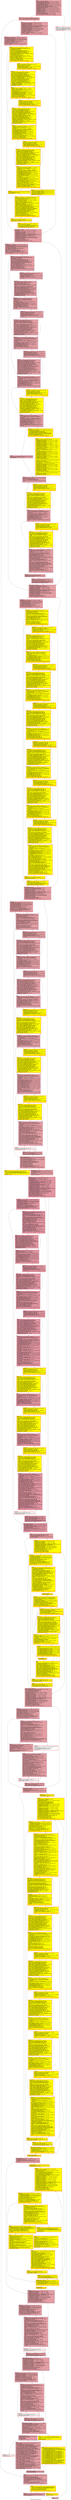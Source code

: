 digraph "CFG for 'smbios_get_tables' function" {
	label="CFG for 'smbios_get_tables' function";

	Node0x561bd1fce140 [shape=record,color="#b70d28ff", style=filled, fillcolor="#be242e70",label="{entry:\l  %sock_str.i = alloca [128 x i8], align 16\l  call void @llvm.dbg.declare(metadata [128 x i8]* %sock_str.i, metadata !926,\l... metadata !DIExpression()) #14, !dbg !953\l  call void @llvm.dbg.declare(metadata [128 x i8]* %sock_str.i, metadata !960,\l... metadata !DIExpression()) #14, !dbg !977\l  call void @llvm.dbg.value(metadata %struct.MachineState* %ms, metadata !916,\l... metadata !DIExpression()), !dbg !979\l  call void @llvm.dbg.value(metadata %struct.smbios_phys_mem_area* %mem_array,\l... metadata !917, metadata !DIExpression()), !dbg !979\l  call void @llvm.dbg.value(metadata i32 %mem_array_size, metadata !918,\l... metadata !DIExpression()), !dbg !979\l  call void @llvm.dbg.value(metadata i8** %tables, metadata !919, metadata\l... !DIExpression()), !dbg !979\l  call void @llvm.dbg.value(metadata i64* %tables_len, metadata !920, metadata\l... !DIExpression()), !dbg !979\l  call void @llvm.dbg.value(metadata i8** %anchor, metadata !921, metadata\l... !DIExpression()), !dbg !979\l  call void @llvm.dbg.value(metadata i64* %anchor_len, metadata !922, metadata\l... !DIExpression()), !dbg !979\l  %0 = load i8, i8* @smbios_legacy, align 1, !dbg !980, !range !982\l  %tobool = icmp eq i8 %0, 0, !dbg !980\l  br i1 %tobool, label %if.end, label %if.then, !dbg !983, !prof !984\l|{<s0>T|<s1>F}}"];
	Node0x561bd1fce140:s0 -> Node0x561bd1f70730;
	Node0x561bd1fce140:s1 -> Node0x561bd1fda100;
	Node0x561bd1fda100 [shape=record,penwidth=3.0, color="red",label="{if.then:                                          \l  store i8* null, i8** %anchor, align 8, !dbg !985\l  store i8* null, i8** %tables, align 8, !dbg !987\l  store i64 0, i64* %anchor_len, align 8, !dbg !988\l  store i64 0, i64* %tables_len, align 8, !dbg !989\l  br label %cleanup, !dbg !990\l}"];
	Node0x561bd1fda100 -> Node0x561bd1fdc920;
	Node0x561bd1f70730 [shape=record,color="#b70d28ff", style=filled, fillcolor="#be242e70",label="{if.end:                                           \l  %.b77 = load i1, i1* @smbios_immutable, align 1, !dbg !991\l  br i1 %.b77, label %if.end39, label %if.then2, !dbg !992, !prof !993\l|{<s0>T|<s1>F}}"];
	Node0x561bd1f70730:s0 -> Node0x561bd1fdcc40;
	Node0x561bd1f70730:s1 -> Node0x561bd1fdcbd0;
	Node0x561bd1fdcbd0 [shape=record,color="#b70d28ff", style=filled, fillcolor="#be242e70",label="{if.then2:                                         \l  call void @llvm.dbg.value(metadata i32 0, metadata !994, metadata\l... !DIExpression()) #14, !dbg !1008\l  call void @llvm.dbg.value(metadata i8 0, metadata !1010, metadata\l... !DIExpression()) #14, !dbg !1016\l  call void @llvm.dbg.value(metadata i1 false, metadata !1015, metadata\l... !DIExpression(DW_OP_LLVM_convert, 1, DW_ATE_unsigned, DW_OP_LLVM_convert, 8,\l... DW_ATE_unsigned, DW_OP_stack_value)) #14, !dbg !1016\l  call void @llvm.dbg.value(metadata i64 0, metadata !1020, metadata\l... !DIExpression()) #14, !dbg !1029\l  call void @llvm.dbg.value(metadata i64* getelementptr inbounds ([2 x i64],\l... [2 x i64]* @have_binfile_bitmap, i64 0, i64 0), metadata !1028, metadata\l... !DIExpression()) #14, !dbg !1029\l  %1 = load i64, i64* getelementptr inbounds ([2 x i64], [2 x i64]*\l... @have_binfile_bitmap, i64 0, i64 0), align 16, !dbg !1032\l  %2 = and i64 %1, 1, !dbg !1033\l  %tobool.i.i = icmp eq i64 %2, 0, !dbg !1033\l  br i1 %tobool.i.i, label %if.end.i.i, label %smbios_build_type_0_table.exit,\l... !dbg !1034, !prof !984\l|{<s0>T|<s1>F}}"];
	Node0x561bd1fdcbd0:s0 -> Node0x561bd2019060;
	Node0x561bd1fdcbd0:s1 -> Node0x561bd210e580;
	Node0x561bd2019060 [shape=record,color="#b70d28ff", style=filled, fillcolor="#be242e70",label="{if.end.i.i:                                       \l  call void @llvm.dbg.value(metadata i64 0, metadata !1020, metadata\l... !DIExpression()) #14, !dbg !1035\l  call void @llvm.dbg.value(metadata i64* getelementptr inbounds ([2 x i64],\l... [2 x i64]* @have_fields_bitmap, i64 0, i64 0), metadata !1028, metadata\l... !DIExpression()) #14, !dbg !1035\l  %3 = load i64, i64* getelementptr inbounds ([2 x i64], [2 x i64]*\l... @have_fields_bitmap, i64 0, i64 0), align 16, !dbg !1038\l  %4 = and i64 %3, 1, !dbg !1039\l  %tobool3.i.i = icmp eq i64 %4, 0, !dbg !1039\l  br i1 %tobool3.i.i, label %smbios_build_type_0_table.exit, label %if.end.i,\l... !dbg !1040, !prof !984\l|{<s0>T|<s1>F}}"];
	Node0x561bd2019060:s0 -> Node0x561bd210e580;
	Node0x561bd2019060:s1 -> Node0x561bd20356a0;
	Node0x561bd20356a0 [shape=record,penwidth=3.0, style="filled", color="red", fillcolor="yellow",label="{if.end.i:                                         \l  %5 = load i64, i64* @smbios_tables_len, align 8, !dbg !1041\l  call void @llvm.dbg.value(metadata i64 %5, metadata !998, metadata\l... !DIExpression()) #14, !dbg !1008\l  %add.i = add i64 %5, 24, !dbg !1041\l  store i64 %add.i, i64* @smbios_tables_len, align 8, !dbg !1041\l  %6 = load i8*, i8** @smbios_tables, align 8, !dbg !1041\l  %call1.i = tail call i8* @g_realloc(i8* %6, i64 %add.i) #14, !dbg !1041\l  store i8* %call1.i, i8** @smbios_tables, align 8, !dbg !1041\l  %add.ptr.i = getelementptr i8, i8* %call1.i, i64 %5, !dbg !1041\l  call void @llvm.dbg.value(metadata i8* %add.ptr.i, metadata !997, metadata\l... !DIExpression()) #14, !dbg !1008\l  store i8 0, i8* %add.ptr.i, align 1, !dbg !1041\l  %7 = getelementptr inbounds i8, i8* %add.ptr.i, i64 1, !dbg !1041\l  store i8 24, i8* %7, align 1, !dbg !1041\l  %handle.i = getelementptr inbounds i8, i8* %add.ptr.i, i64 2, !dbg !1041\l  %8 = bitcast i8* %handle.i to i16*, !dbg !1041\l  store i16 0, i16* %8, align 1, !dbg !1041\l  %9 = load i8*, i8** getelementptr inbounds (%struct.anon.9, %struct.anon.9*\l... @type0, i64 0, i32 0), align 8, !dbg !1042\l  %cmp.i = icmp eq i8* %9, null, !dbg !1042\l  br i1 %cmp.i, label %if.end21.i, label %cond.end.i, !dbg !1042\l|{<s0>T|<s1>F}}"];
	Node0x561bd20356a0:s0 -> Node0x561bd201e530;
	Node0x561bd20356a0:s1 -> Node0x561bd205cfc0;
	Node0x561bd205cfc0 [shape=record,penwidth=3.0, style="filled", color="red", fillcolor="yellow",label="{cond.end.i:                                       \l  %call6.i = tail call i64 @strlen(i8* nonnull %9) #15, !dbg !1042\l  %10 = trunc i64 %call6.i to i32, !dbg !1042\l  %phitmp.i = add i32 %10, 1, !dbg !1042\l  call void @llvm.dbg.value(metadata i32 %phitmp.i, metadata !999, metadata\l... !DIExpression()) #14, !dbg !1043\l  %cmp8.i = icmp sgt i32 %phitmp.i, 1, !dbg !1044\l  br i1 %cmp8.i, label %if.then10.i, label %if.end21.i, !dbg !1042\l|{<s0>T|<s1>F}}"];
	Node0x561bd205cfc0:s0 -> Node0x561bd20e4a60;
	Node0x561bd205cfc0:s1 -> Node0x561bd201e530;
	Node0x561bd20e4a60 [shape=record,penwidth=3.0, style="filled", color="red", fillcolor="yellow",label="{if.then10.i:                                      \l  %11 = load i8*, i8** @smbios_tables, align 8, !dbg !1046\l  %12 = load i64, i64* @smbios_tables_len, align 8, !dbg !1046\l  %conv11.i582 = zext i32 %phitmp.i to i64, !dbg !1046\l  %add12.i = add i64 %12, %conv11.i582, !dbg !1046\l  %call13.i = tail call i8* @g_realloc(i8* %11, i64 %add12.i) #14, !dbg !1046\l  store i8* %call13.i, i8** @smbios_tables, align 8, !dbg !1046\l  %13 = load i64, i64* @smbios_tables_len, align 8, !dbg !1046\l  %add.ptr14.i = getelementptr i8, i8* %call13.i, i64 %13, !dbg !1046\l  %14 = load i8*, i8** getelementptr inbounds (%struct.anon.9, %struct.anon.9*\l... @type0, i64 0, i32 0), align 8, !dbg !1046\l  tail call void @llvm.memcpy.p0i8.p0i8.i64(i8* align 1 %add.ptr14.i, i8*\l... align 1 %14, i64 %conv11.i582, i1 false) #14, !dbg !1046\l  %15 = load i64, i64* @smbios_tables_len, align 8, !dbg !1046\l  %add17.i = add i64 %15, %conv11.i582, !dbg !1046\l  store i64 %add17.i, i64* @smbios_tables_len, align 8, !dbg !1046\l  %16 = load i8*, i8** @smbios_tables, align 8, !dbg !1046\l  %add.ptr18.i = getelementptr i8, i8* %16, i64 %5, !dbg !1046\l  call void @llvm.dbg.value(metadata i8* %add.ptr18.i, metadata !997, metadata\l... !DIExpression()) #14, !dbg !1008\l  call void @llvm.dbg.value(metadata i32 1, metadata !994, metadata\l... !DIExpression()) #14, !dbg !1008\l  br label %if.end21.i, !dbg !1046\l}"];
	Node0x561bd20e4a60 -> Node0x561bd201e530;
	Node0x561bd201e530 [shape=record,penwidth=3.0, style="filled", color="red", fillcolor="yellow",label="{if.end21.i:                                       \l  %add.ptr.i.sink = phi i8* [ %add.ptr18.i, %if.then10.i ], [ %add.ptr.i,\l... %if.end.i ], [ %add.ptr.i, %cond.end.i ]\l  %.sink604 = phi i8 [ 1, %if.then10.i ], [ 0, %if.end.i ], [ 0, %cond.end.i ]\l  %str_index.0.i = phi i32 [ 1, %if.then10.i ], [ 0, %if.end.i ], [ 0,\l... %cond.end.i ], !dbg !1008\l  %17 = getelementptr inbounds i8, i8* %add.ptr.i.sink, i64 4, !dbg !1048\l  store i8 %.sink604, i8* %17, align 1, !dbg !1048\l  call void @llvm.dbg.value(metadata i8* %add.ptr.i.sink, metadata !997,\l... metadata !DIExpression()) #14, !dbg !1008\l  call void @llvm.dbg.value(metadata i32 %str_index.0.i, metadata !994,\l... metadata !DIExpression()) #14, !dbg !1008\l  %18 = load i8*, i8** getelementptr inbounds (%struct.anon.9, %struct.anon.9*\l... @type0, i64 0, i32 1), align 8, !dbg !1049\l  %cmp26.i = icmp eq i8* %18, null, !dbg !1049\l  br i1 %cmp26.i, label %if.end50.i, label %cond.end32.i, !dbg !1049\l|{<s0>T|<s1>F}}"];
	Node0x561bd201e530:s0 -> Node0x561bd2023220;
	Node0x561bd201e530:s1 -> Node0x561bd20c2d70;
	Node0x561bd20c2d70 [shape=record,penwidth=3.0, style="filled", color="red", fillcolor="yellow",label="{cond.end32.i:                                     \l  %call29.i = tail call i64 @strlen(i8* nonnull %18) #15, !dbg !1049\l  %19 = trunc i64 %call29.i to i32, !dbg !1049\l  %phitmp167.i = add i32 %19, 1, !dbg !1049\l  call void @llvm.dbg.value(metadata i32 %phitmp167.i, metadata !1001,\l... metadata !DIExpression()) #14, !dbg !1050\l  %cmp35.i = icmp sgt i32 %phitmp167.i, 1, !dbg !1051\l  br i1 %cmp35.i, label %if.then37.i, label %if.end50.i, !dbg !1049\l|{<s0>T|<s1>F}}"];
	Node0x561bd20c2d70:s0 -> Node0x561bd20788f0;
	Node0x561bd20c2d70:s1 -> Node0x561bd2023220;
	Node0x561bd20788f0 [shape=record,penwidth=3.0, style="filled", color="red", fillcolor="yellow",label="{if.then37.i:                                      \l  %20 = load i8*, i8** @smbios_tables, align 8, !dbg !1053\l  %21 = load i64, i64* @smbios_tables_len, align 8, !dbg !1053\l  %conv38.i581 = zext i32 %phitmp167.i to i64, !dbg !1053\l  %add39.i = add i64 %21, %conv38.i581, !dbg !1053\l  %call40.i = tail call i8* @g_realloc(i8* %20, i64 %add39.i) #14, !dbg !1053\l  store i8* %call40.i, i8** @smbios_tables, align 8, !dbg !1053\l  %22 = load i64, i64* @smbios_tables_len, align 8, !dbg !1053\l  %add.ptr41.i = getelementptr i8, i8* %call40.i, i64 %22, !dbg !1053\l  %23 = load i8*, i8** getelementptr inbounds (%struct.anon.9, %struct.anon.9*\l... @type0, i64 0, i32 1), align 8, !dbg !1053\l  tail call void @llvm.memcpy.p0i8.p0i8.i64(i8* align 1 %add.ptr41.i, i8*\l... align 1 %23, i64 %conv38.i581, i1 false) #14, !dbg !1053\l  %24 = load i64, i64* @smbios_tables_len, align 8, !dbg !1053\l  %add44.i = add i64 %24, %conv38.i581, !dbg !1053\l  store i64 %add44.i, i64* @smbios_tables_len, align 8, !dbg !1053\l  %25 = load i8*, i8** @smbios_tables, align 8, !dbg !1053\l  %add.ptr45.i = getelementptr i8, i8* %25, i64 %5, !dbg !1053\l  call void @llvm.dbg.value(metadata i8* %add.ptr45.i, metadata !997, metadata\l... !DIExpression()) #14, !dbg !1008\l  %inc46.i = add nuw nsw i32 %str_index.0.i, 1, !dbg !1053\l  call void @llvm.dbg.value(metadata i32 %inc46.i, metadata !994, metadata\l... !DIExpression()) #14, !dbg !1008\l  %conv47.i = trunc i32 %inc46.i to i8, !dbg !1053\l  br label %if.end50.i, !dbg !1053\l}"];
	Node0x561bd20788f0 -> Node0x561bd2023220;
	Node0x561bd2023220 [shape=record,penwidth=3.0, style="filled", color="red", fillcolor="yellow",label="{if.end50.i:                                       \l  %t.0.in.i.sink = phi i8* [ %add.ptr45.i, %if.then37.i ], [ %add.ptr.i.sink,\l... %if.end21.i ], [ %add.ptr.i.sink, %cond.end32.i ]\l  %.sink606 = phi i8 [ %conv47.i, %if.then37.i ], [ 0, %if.end21.i ], [ 0,\l... %cond.end32.i ]\l  %str_index.1.i = phi i32 [ %inc46.i, %if.then37.i ], [ %str_index.0.i,\l... %if.end21.i ], [ %str_index.0.i, %cond.end32.i ], !dbg !1008\l  %26 = getelementptr inbounds i8, i8* %t.0.in.i.sink, i64 5, !dbg !1055\l  store i8 %.sink606, i8* %26, align 1, !dbg !1055\l  call void @llvm.dbg.value(metadata i8* %t.0.in.i.sink, metadata !997,\l... metadata !DIExpression()) #14, !dbg !1008\l  call void @llvm.dbg.value(metadata i32 %str_index.1.i, metadata !994,\l... metadata !DIExpression()) #14, !dbg !1008\l  %bios_starting_address_segment.i = getelementptr inbounds i8, i8*\l... %t.0.in.i.sink, i64 6, !dbg !1056\l  %27 = bitcast i8* %bios_starting_address_segment.i to i16*, !dbg !1056\l  store i16 -6144, i16* %27, align 1, !dbg !1057\l  %28 = load i8*, i8** getelementptr inbounds (%struct.anon.9, %struct.anon.9*\l... @type0, i64 0, i32 2), align 8, !dbg !1058\l  %cmp56.i = icmp eq i8* %28, null, !dbg !1058\l  br i1 %cmp56.i, label %if.end80.i, label %cond.end62.i, !dbg !1058\l|{<s0>T|<s1>F}}"];
	Node0x561bd2023220:s0 -> Node0x561bd2062820;
	Node0x561bd2023220:s1 -> Node0x561bd2076a20;
	Node0x561bd2076a20 [shape=record,penwidth=3.0, style="filled", color="red", fillcolor="yellow",label="{cond.end62.i:                                     \l  %call59.i = tail call i64 @strlen(i8* nonnull %28) #15, !dbg !1058\l  %29 = trunc i64 %call59.i to i32, !dbg !1058\l  %phitmp168.i = add i32 %29, 1, !dbg !1058\l  call void @llvm.dbg.value(metadata i32 %phitmp168.i, metadata !1003,\l... metadata !DIExpression()) #14, !dbg !1059\l  %cmp65.i = icmp sgt i32 %phitmp168.i, 1, !dbg !1060\l  br i1 %cmp65.i, label %if.then67.i, label %if.end80.i, !dbg !1058\l|{<s0>T|<s1>F}}"];
	Node0x561bd2076a20:s0 -> Node0x561bd20464a0;
	Node0x561bd2076a20:s1 -> Node0x561bd2062820;
	Node0x561bd20464a0 [shape=record,penwidth=3.0, style="filled", color="red", fillcolor="yellow",label="{if.then67.i:                                      \l  %30 = load i8*, i8** @smbios_tables, align 8, !dbg !1062\l  %31 = load i64, i64* @smbios_tables_len, align 8, !dbg !1062\l  %conv68.i580 = zext i32 %phitmp168.i to i64, !dbg !1062\l  %add69.i = add i64 %31, %conv68.i580, !dbg !1062\l  %call70.i = tail call i8* @g_realloc(i8* %30, i64 %add69.i) #14, !dbg !1062\l  store i8* %call70.i, i8** @smbios_tables, align 8, !dbg !1062\l  %32 = load i64, i64* @smbios_tables_len, align 8, !dbg !1062\l  %add.ptr71.i = getelementptr i8, i8* %call70.i, i64 %32, !dbg !1062\l  %33 = load i8*, i8** getelementptr inbounds (%struct.anon.9, %struct.anon.9*\l... @type0, i64 0, i32 2), align 8, !dbg !1062\l  tail call void @llvm.memcpy.p0i8.p0i8.i64(i8* align 1 %add.ptr71.i, i8*\l... align 1 %33, i64 %conv68.i580, i1 false) #14, !dbg !1062\l  %34 = load i64, i64* @smbios_tables_len, align 8, !dbg !1062\l  %add74.i = add i64 %34, %conv68.i580, !dbg !1062\l  store i64 %add74.i, i64* @smbios_tables_len, align 8, !dbg !1062\l  %35 = load i8*, i8** @smbios_tables, align 8, !dbg !1062\l  %add.ptr75.i = getelementptr i8, i8* %35, i64 %5, !dbg !1062\l  call void @llvm.dbg.value(metadata i8* %add.ptr75.i, metadata !997, metadata\l... !DIExpression()) #14, !dbg !1008\l  %inc76.i = add nuw nsw i32 %str_index.1.i, 1, !dbg !1062\l  call void @llvm.dbg.value(metadata i32 %inc76.i, metadata !994, metadata\l... !DIExpression()) #14, !dbg !1008\l  %conv77.i = trunc i32 %inc76.i to i8, !dbg !1062\l  br label %if.end80.i, !dbg !1062\l}"];
	Node0x561bd20464a0 -> Node0x561bd2062820;
	Node0x561bd2062820 [shape=record,penwidth=3.0, style="filled", color="red", fillcolor="yellow",label="{if.end80.i:                                       \l  %t.1.in.i.sink = phi i8* [ %add.ptr75.i, %if.then67.i ], [ %t.0.in.i.sink,\l... %if.end50.i ], [ %t.0.in.i.sink, %cond.end62.i ]\l  %.sink608 = phi i8 [ %conv77.i, %if.then67.i ], [ 0, %if.end50.i ], [ 0,\l... %cond.end62.i ]\l  %str_index.2.i = phi i32 [ %inc76.i, %if.then67.i ], [ %str_index.1.i,\l... %if.end50.i ], [ %str_index.1.i, %cond.end62.i ], !dbg !1008\l  %36 = getelementptr inbounds i8, i8* %t.1.in.i.sink, i64 8, !dbg !1064\l  store i8 %.sink608, i8* %36, align 1, !dbg !1064\l  call void @llvm.dbg.value(metadata i8* %t.1.in.i.sink, metadata !997,\l... metadata !DIExpression()) #14, !dbg !1008\l  call void @llvm.dbg.value(metadata i32 %str_index.2.i, metadata !994,\l... metadata !DIExpression()) #14, !dbg !1008\l  %37 = getelementptr inbounds i8, i8* %t.1.in.i.sink, i64 9, !dbg !1065\l  store i8 0, i8* %37, align 1, !dbg !1066\l  %bios_characteristics.i = getelementptr inbounds i8, i8* %t.1.in.i.sink, i64\l... 10, !dbg !1067\l  %38 = bitcast i8* %bios_characteristics.i to i64*, !dbg !1067\l  store i64 8, i64* %38, align 1, !dbg !1068\l  %bios_characteristics_extension_bytes.i = getelementptr inbounds i8, i8*\l... %t.1.in.i.sink, i64 18, !dbg !1069\l  store i8 0, i8* %bios_characteristics_extension_bytes.i, align 1, !dbg !1070\l  %39 = getelementptr i8, i8* %t.1.in.i.sink, i64 19, !dbg !1071\l  store i8 20, i8* %39, align 1, !dbg !1072\l  %40 = load i8, i8* getelementptr inbounds (%struct.anon.9, %struct.anon.9*\l... @type0, i64 0, i32 4), align 1, !dbg !1073, !range !982\l  %tobool.i = icmp eq i8 %40, 0, !dbg !1073\l  %spec.store.select.i = select i1 %tobool.i, i8 20, i8 28, !dbg !1075\l  store i8 %spec.store.select.i, i8* %39, align 1, !dbg !1008\l  %41 = load i8, i8* getelementptr inbounds (%struct.anon.9, %struct.anon.9*\l... @type0, i64 0, i32 3), align 8, !dbg !1076, !range !982\l  %tobool92.i = icmp eq i8 %41, 0, !dbg !1076\l  br i1 %tobool92.i, label %if.else94.i, label %if.then93.i, !dbg !1078\l|{<s0>T|<s1>F}}"];
	Node0x561bd2062820:s0 -> Node0x561bd20a4e00;
	Node0x561bd2062820:s1 -> Node0x561bd2122750;
	Node0x561bd2122750 [shape=record,penwidth=3.0, style="filled", color="red", fillcolor="yellow",label="{if.then93.i:                                      \l  %42 = load i8, i8* getelementptr inbounds (%struct.anon.9, %struct.anon.9*\l... @type0, i64 0, i32 5), align 2, !dbg !1079\l  %43 = getelementptr inbounds i8, i8* %t.1.in.i.sink, i64 20, !dbg !1081\l  store i8 %42, i8* %43, align 1, !dbg !1082\l  %44 = load i8, i8* getelementptr inbounds (%struct.anon.9, %struct.anon.9*\l... @type0, i64 0, i32 6), align 1, !dbg !1083\l  br label %if.end97.i, !dbg !1084\l}"];
	Node0x561bd2122750 -> Node0x561bd202ed70;
	Node0x561bd20a4e00 [shape=record,penwidth=3.0, style="filled", color="red", fillcolor="yellow",label="{if.else94.i:                                      \l  %45 = getelementptr inbounds i8, i8* %t.1.in.i.sink, i64 20, !dbg !1085\l  store i8 0, i8* %45, align 1, !dbg !1087\l  br label %if.end97.i\l}"];
	Node0x561bd20a4e00 -> Node0x561bd202ed70;
	Node0x561bd202ed70 [shape=record,penwidth=3.0, style="filled", color="red", fillcolor="yellow",label="{if.end97.i:                                       \l  %.sink = phi i8 [ 0, %if.else94.i ], [ %44, %if.then93.i ], !dbg !1088\l  %46 = getelementptr inbounds i8, i8* %t.1.in.i.sink, i64 21, !dbg !1089\l  store i8 %.sink, i8* %46, align 1, !dbg !1090\l  %47 = getelementptr inbounds i8, i8* %t.1.in.i.sink, i64 22, !dbg !1091\l  store i8 -1, i8* %47, align 1, !dbg !1092\l  %48 = getelementptr inbounds i8, i8* %t.1.in.i.sink, i64 23, !dbg !1093\l  store i8 -1, i8* %48, align 1, !dbg !1094\l  %cmp99.i = icmp eq i32 %str_index.2.i, 0, !dbg !1095\l  %cond101.i = select i1 %cmp99.i, i64 2, i64 1, !dbg !1095\l  call void @llvm.dbg.value(metadata i64 %cond101.i, metadata !1005, metadata\l... !DIExpression()) #14, !dbg !1096\l  %49 = load i8*, i8** @smbios_tables, align 8, !dbg !1095\l  %50 = load i64, i64* @smbios_tables_len, align 8, !dbg !1095\l  %add103.i = add i64 %50, %cond101.i, !dbg !1095\l  %call104.i = tail call i8* @g_realloc(i8* %49, i64 %add103.i) #14, !dbg !1095\l  store i8* %call104.i, i8** @smbios_tables, align 8, !dbg !1095\l  %51 = load i64, i64* @smbios_tables_len, align 8, !dbg !1095\l  %add.ptr105.i = getelementptr i8, i8* %call104.i, i64 %51, !dbg !1095\l  tail call void @llvm.memset.p0i8.i64(i8* nonnull align 1 dereferenceable(1)\l... %add.ptr105.i, i8 0, i64 %cond101.i, i1 false) #14, !dbg !1095\l  %52 = load i64, i64* @smbios_tables_len, align 8, !dbg !1095\l  %add106.i = add i64 %52, %cond101.i, !dbg !1095\l  store i64 %add106.i, i64* @smbios_tables_len, align 8, !dbg !1095\l  %sub.i = sub i64 %add106.i, %5, !dbg !1095\l  call void @llvm.dbg.value(metadata i64 %sub.i, metadata !1007, metadata\l... !DIExpression()) #14, !dbg !1096\l  %53 = load i32, i32* @smbios_table_max, align 4, !dbg !1097\l  %conv107.i = zext i32 %53 to i64, !dbg !1097\l  %cmp108.i = icmp ugt i64 %sub.i, %conv107.i, !dbg !1097\l  br i1 %cmp108.i, label %if.then110.i, label %if.end112.i, !dbg !1095\l|{<s0>T|<s1>F}}"];
	Node0x561bd202ed70:s0 -> Node0x561bd202de00;
	Node0x561bd202ed70:s1 -> Node0x561bd20f1540;
	Node0x561bd202de00 [shape=record,penwidth=3.0, style="filled", color="red", fillcolor="yellow",label="{if.then110.i:                                     \l  %conv111.i = trunc i64 %sub.i to i32, !dbg !1099\l  store i32 %conv111.i, i32* @smbios_table_max, align 4, !dbg !1099\l  br label %if.end112.i, !dbg !1099\l}"];
	Node0x561bd202de00 -> Node0x561bd20f1540;
	Node0x561bd20f1540 [shape=record,penwidth=3.0, style="filled", color="red", fillcolor="yellow",label="{if.end112.i:                                      \l  %54 = load i32, i32* @smbios_table_cnt, align 4, !dbg !1095\l  %inc113.i = add i32 %54, 1, !dbg !1095\l  store i32 %inc113.i, i32* @smbios_table_cnt, align 4, !dbg !1095\l  %.pre = load i64, i64* getelementptr inbounds ([2 x i64], [2 x i64]*\l... @have_binfile_bitmap, i64 0, i64 0), align 16, !dbg !1101\l  br label %smbios_build_type_0_table.exit, !dbg !1127\l}"];
	Node0x561bd20f1540 -> Node0x561bd210e580;
	Node0x561bd210e580 [shape=record,color="#b70d28ff", style=filled, fillcolor="#be242e70",label="{smbios_build_type_0_table.exit:                   \l  %55 = phi i64 [ %1, %if.then2 ], [ %1, %if.end.i.i ], [ %.pre, %if.end112.i\l... ], !dbg !1101\l  call void @llvm.dbg.value(metadata i32 0, metadata !1110, metadata\l... !DIExpression()) #14, !dbg !1128\l  call void @llvm.dbg.value(metadata i8 1, metadata !1010, metadata\l... !DIExpression()) #14, !dbg !1129\l  call void @llvm.dbg.value(metadata i1 true, metadata !1015, metadata\l... !DIExpression(DW_OP_LLVM_convert, 1, DW_ATE_unsigned, DW_OP_LLVM_convert, 8,\l... DW_ATE_unsigned, DW_OP_stack_value)) #14, !dbg !1129\l  call void @llvm.dbg.value(metadata i64 1, metadata !1020, metadata\l... !DIExpression()) #14, !dbg !1130\l  call void @llvm.dbg.value(metadata i64* getelementptr inbounds ([2 x i64],\l... [2 x i64]* @have_binfile_bitmap, i64 0, i64 0), metadata !1028, metadata\l... !DIExpression()) #14, !dbg !1130\l  %56 = and i64 %55, 2, !dbg !1131\l  %tobool.i.i79 = icmp eq i64 %56, 0, !dbg !1131\l  br i1 %tobool.i.i79, label %if.end.i.i81, label\l... %smbios_build_type_1_table.exit, !dbg !1132, !prof !984\l|{<s0>T|<s1>F}}"];
	Node0x561bd210e580:s0 -> Node0x561bd2048b40;
	Node0x561bd210e580:s1 -> Node0x561bd20aae80;
	Node0x561bd2048b40 [shape=record,color="#b70d28ff", style=filled, fillcolor="#be242e70",label="{if.end.i.i81:                                     \l  call void @llvm.dbg.value(metadata i64 1, metadata !1020, metadata\l... !DIExpression()) #14, !dbg !1133\l  call void @llvm.dbg.value(metadata i64* getelementptr inbounds ([2 x i64],\l... [2 x i64]* @have_fields_bitmap, i64 0, i64 0), metadata !1028, metadata\l... !DIExpression()) #14, !dbg !1133\l  %57 = load i64, i64* getelementptr inbounds ([2 x i64], [2 x i64]*\l... @have_fields_bitmap, i64 0, i64 0), align 16, !dbg !1135\l  %58 = and i64 %57, 2, !dbg !1136\l  %tobool3.i.i80 = icmp eq i64 %58, 0, !dbg !1136\l  %.b13.i.i = load i1, i1* @smbios_have_defaults, align 1, !dbg !1137\l  %brmerge.i.i = xor i1 %.b13.i.i, true, !dbg !1139\l  %or.cond.i = and i1 %tobool3.i.i80, %brmerge.i.i, !dbg !1140\l  br i1 %or.cond.i, label %smbios_build_type_1_table.exit, label %if.end.i87,\l... !dbg !1140, !prof !993\l|{<s0>T|<s1>F}}"];
	Node0x561bd2048b40:s0 -> Node0x561bd20aae80;
	Node0x561bd2048b40:s1 -> Node0x561bd2084b80;
	Node0x561bd2084b80 [shape=record,color="#3d50c3ff", style=filled, fillcolor="#be242e70",label="{if.end.i87:                                       \l  %59 = load i64, i64* @smbios_tables_len, align 8, !dbg !1141\l  call void @llvm.dbg.value(metadata i64 %59, metadata !1109, metadata\l... !DIExpression()) #14, !dbg !1128\l  %add.i82 = add i64 %59, 27, !dbg !1141\l  store i64 %add.i82, i64* @smbios_tables_len, align 8, !dbg !1141\l  %60 = load i8*, i8** @smbios_tables, align 8, !dbg !1141\l  %call1.i83 = tail call i8* @g_realloc(i8* %60, i64 %add.i82) #14, !dbg !1141\l  store i8* %call1.i83, i8** @smbios_tables, align 8, !dbg !1141\l  %add.ptr.i84 = getelementptr i8, i8* %call1.i83, i64 %59, !dbg !1141\l  call void @llvm.dbg.value(metadata i8* %add.ptr.i84, metadata !1108,\l... metadata !DIExpression()) #14, !dbg !1128\l  store i8 1, i8* %add.ptr.i84, align 1, !dbg !1141\l  %61 = getelementptr inbounds i8, i8* %add.ptr.i84, i64 1, !dbg !1141\l  store i8 27, i8* %61, align 1, !dbg !1141\l  %handle.i85 = getelementptr inbounds i8, i8* %add.ptr.i84, i64 2, !dbg !1141\l  %62 = bitcast i8* %handle.i85 to i16*, !dbg !1141\l  store i16 256, i16* %62, align 1, !dbg !1141\l  %63 = load i8*, i8** @type1.0, align 8, !dbg !1142\l  %cmp.i86 = icmp eq i8* %63, null, !dbg !1142\l  br i1 %cmp.i86, label %if.end21.i104, label %cond.end.i92, !dbg !1142, !prof\l... !993\l|{<s0>T|<s1>F}}"];
	Node0x561bd2084b80:s0 -> Node0x561bd2207e20;
	Node0x561bd2084b80:s1 -> Node0x561bd2114280;
	Node0x561bd2114280 [shape=record,color="#3d50c3ff", style=filled, fillcolor="#be242e70",label="{cond.end.i92:                                     \l  %call6.i88 = tail call i64 @strlen(i8* nonnull %63) #15, !dbg !1142\l  %add7.i = add i64 %call6.i88, 1, !dbg !1142\l  %conv.i = trunc i64 %add7.i to i32, !dbg !1142\l  call void @llvm.dbg.value(metadata i32 %conv.i, metadata !1111, metadata\l... !DIExpression()) #14, !dbg !1143\l  %cmp8.i91 = icmp sgt i32 %conv.i, 1, !dbg !1144\l  br i1 %cmp8.i91, label %if.then10.i99, label %if.end21.i104, !dbg !1142,\l... !prof !1146\l|{<s0>T|<s1>F}}"];
	Node0x561bd2114280:s0 -> Node0x561bd213a4d0;
	Node0x561bd2114280:s1 -> Node0x561bd2207e20;
	Node0x561bd213a4d0 [shape=record,color="#3d50c3ff", style=filled, fillcolor="#be242e70",label="{if.then10.i99:                                    \l  %64 = load i8*, i8** @smbios_tables, align 8, !dbg !1147\l  %65 = load i64, i64* @smbios_tables_len, align 8, !dbg !1147\l  %sext.i = shl i64 %add7.i, 32, !dbg !1147\l  %conv11.i93 = ashr exact i64 %sext.i, 32, !dbg !1147\l  %add12.i94 = add i64 %65, %conv11.i93, !dbg !1147\l  %call13.i95 = tail call i8* @g_realloc(i8* %64, i64 %add12.i94) #14, !dbg\l... !1147\l  store i8* %call13.i95, i8** @smbios_tables, align 8, !dbg !1147\l  %66 = load i64, i64* @smbios_tables_len, align 8, !dbg !1147\l  %add.ptr14.i96 = getelementptr i8, i8* %call13.i95, i64 %66, !dbg !1147\l  %67 = load i8*, i8** @type1.0, align 8, !dbg !1147\l  tail call void @llvm.memcpy.p0i8.p0i8.i64(i8* align 1 %add.ptr14.i96, i8*\l... align 1 %67, i64 %conv11.i93, i1 false) #14, !dbg !1147, !prof !1149\l  %68 = load i64, i64* @smbios_tables_len, align 8, !dbg !1147\l  %add17.i97 = add i64 %68, %conv11.i93, !dbg !1147\l  store i64 %add17.i97, i64* @smbios_tables_len, align 8, !dbg !1147\l  %69 = load i8*, i8** @smbios_tables, align 8, !dbg !1147\l  %add.ptr18.i98 = getelementptr i8, i8* %69, i64 %59, !dbg !1147\l  call void @llvm.dbg.value(metadata i8* %add.ptr18.i98, metadata !1108,\l... metadata !DIExpression()) #14, !dbg !1128\l  call void @llvm.dbg.value(metadata i32 1, metadata !1110, metadata\l... !DIExpression()) #14, !dbg !1128\l  br label %if.end21.i104, !dbg !1147\l}"];
	Node0x561bd213a4d0 -> Node0x561bd2207e20;
	Node0x561bd2207e20 [shape=record,color="#3d50c3ff", style=filled, fillcolor="#be242e70",label="{if.end21.i104:                                    \l  %add.ptr.i84.sink = phi i8* [ %add.ptr18.i98, %if.then10.i99 ], [\l... %add.ptr.i84, %if.end.i87 ], [ %add.ptr.i84, %cond.end.i92 ]\l  %.sink610 = phi i8 [ 1, %if.then10.i99 ], [ 0, %if.end.i87 ], [ 0,\l... %cond.end.i92 ]\l  %str_index.0.i101 = phi i32 [ 1, %if.then10.i99 ], [ 0, %if.end.i87 ], [ 0,\l... %cond.end.i92 ], !dbg !1128\l  %70 = getelementptr inbounds i8, i8* %add.ptr.i84.sink, i64 4, !dbg !1150\l  store i8 %.sink610, i8* %70, align 1, !dbg !1150\l  call void @llvm.dbg.value(metadata i8* %add.ptr.i84.sink, metadata !1108,\l... metadata !DIExpression()) #14, !dbg !1128\l  call void @llvm.dbg.value(metadata i32 %str_index.0.i101, metadata !1110,\l... metadata !DIExpression()) #14, !dbg !1128\l  %71 = load i8*, i8** @type1.1, align 8, !dbg !1151\l  %cmp26.i103 = icmp eq i8* %71, null, !dbg !1151\l  br i1 %cmp26.i103, label %if.end50.i123, label %cond.end32.i110, !dbg !1151,\l... !prof !993\l|{<s0>T|<s1>F}}"];
	Node0x561bd2207e20:s0 -> Node0x561bd2050550;
	Node0x561bd2207e20:s1 -> Node0x561bd2052e10;
	Node0x561bd2052e10 [shape=record,color="#3d50c3ff", style=filled, fillcolor="#be242e70",label="{cond.end32.i110:                                  \l  %call29.i105 = tail call i64 @strlen(i8* nonnull %71) #15, !dbg !1151\l  %72 = trunc i64 %call29.i105 to i32, !dbg !1151\l  %phitmp.i106 = add i32 %72, 1, !dbg !1151\l  call void @llvm.dbg.value(metadata i32 %phitmp.i106, metadata !1113,\l... metadata !DIExpression()) #14, !dbg !1152\l  %cmp35.i109 = icmp sgt i32 %phitmp.i106, 1, !dbg !1153\l  br i1 %cmp35.i109, label %if.then37.i119, label %if.end50.i123, !dbg !1151,\l... !prof !1146\l|{<s0>T|<s1>F}}"];
	Node0x561bd2052e10:s0 -> Node0x561bd221bdf0;
	Node0x561bd2052e10:s1 -> Node0x561bd2050550;
	Node0x561bd221bdf0 [shape=record,color="#3d50c3ff", style=filled, fillcolor="#be242e70",label="{if.then37.i119:                                   \l  %73 = load i8*, i8** @smbios_tables, align 8, !dbg !1155\l  %74 = load i64, i64* @smbios_tables_len, align 8, !dbg !1155\l  %conv38.i111579 = zext i32 %phitmp.i106 to i64, !dbg !1155\l  %add39.i112 = add i64 %74, %conv38.i111579, !dbg !1155\l  %call40.i113 = tail call i8* @g_realloc(i8* %73, i64 %add39.i112) #14, !dbg\l... !1155\l  store i8* %call40.i113, i8** @smbios_tables, align 8, !dbg !1155\l  %75 = load i64, i64* @smbios_tables_len, align 8, !dbg !1155\l  %add.ptr41.i114 = getelementptr i8, i8* %call40.i113, i64 %75, !dbg !1155\l  %76 = load i8*, i8** @type1.1, align 8, !dbg !1155\l  tail call void @llvm.memcpy.p0i8.p0i8.i64(i8* align 1 %add.ptr41.i114, i8*\l... align 1 %76, i64 %conv38.i111579, i1 false) #14, !dbg !1155, !prof !1157\l  %77 = load i64, i64* @smbios_tables_len, align 8, !dbg !1155\l  %add44.i115 = add i64 %77, %conv38.i111579, !dbg !1155\l  store i64 %add44.i115, i64* @smbios_tables_len, align 8, !dbg !1155\l  %78 = load i8*, i8** @smbios_tables, align 8, !dbg !1155\l  %add.ptr45.i116 = getelementptr i8, i8* %78, i64 %59, !dbg !1155\l  call void @llvm.dbg.value(metadata i8* %add.ptr45.i116, metadata !1108,\l... metadata !DIExpression()) #14, !dbg !1128\l  %inc46.i117 = add nuw nsw i32 %str_index.0.i101, 1, !dbg !1155\l  call void @llvm.dbg.value(metadata i32 %inc46.i117, metadata !1110, metadata\l... !DIExpression()) #14, !dbg !1128\l  %conv47.i118 = trunc i32 %inc46.i117 to i8, !dbg !1155\l  br label %if.end50.i123, !dbg !1155\l}"];
	Node0x561bd221bdf0 -> Node0x561bd2050550;
	Node0x561bd2050550 [shape=record,color="#3d50c3ff", style=filled, fillcolor="#be242e70",label="{if.end50.i123:                                    \l  %t.0.in.i102.sink = phi i8* [ %add.ptr45.i116, %if.then37.i119 ], [\l... %add.ptr.i84.sink, %if.end21.i104 ], [ %add.ptr.i84.sink, %cond.end32.i110 ]\l  %.sink612 = phi i8 [ %conv47.i118, %if.then37.i119 ], [ 0, %if.end21.i104 ],\l... [ 0, %cond.end32.i110 ]\l  %str_index.1.i121 = phi i32 [ %inc46.i117, %if.then37.i119 ], [\l... %str_index.0.i101, %if.end21.i104 ], [ %str_index.0.i101, %cond.end32.i110 ],\l... !dbg !1128\l  %79 = getelementptr inbounds i8, i8* %t.0.in.i102.sink, i64 5, !dbg !1158\l  store i8 %.sink612, i8* %79, align 1, !dbg !1158\l  call void @llvm.dbg.value(metadata i8* %t.0.in.i102.sink, metadata !1108,\l... metadata !DIExpression()) #14, !dbg !1128\l  call void @llvm.dbg.value(metadata i32 %str_index.1.i121, metadata !1110,\l... metadata !DIExpression()) #14, !dbg !1128\l  %80 = load i8*, i8** @type1.2, align 8, !dbg !1159\l  %cmp55.i = icmp eq i8* %80, null, !dbg !1159\l  br i1 %cmp55.i, label %if.end79.i, label %cond.end61.i, !dbg !1159, !prof\l... !993\l|{<s0>T|<s1>F}}"];
	Node0x561bd2050550:s0 -> Node0x561bd2125170;
	Node0x561bd2050550:s1 -> Node0x561bd210bb60;
	Node0x561bd210bb60 [shape=record,color="#3d50c3ff", style=filled, fillcolor="#be242e70",label="{cond.end61.i:                                     \l  %call58.i = tail call i64 @strlen(i8* nonnull %80) #15, !dbg !1159\l  %81 = trunc i64 %call58.i to i32, !dbg !1159\l  %phitmp259.i = add i32 %81, 1, !dbg !1159\l  call void @llvm.dbg.value(metadata i32 %phitmp259.i, metadata !1115,\l... metadata !DIExpression()) #14, !dbg !1160\l  %cmp64.i = icmp sgt i32 %phitmp259.i, 1, !dbg !1161\l  br i1 %cmp64.i, label %if.then66.i, label %if.end79.i, !dbg !1159, !prof\l... !1146\l|{<s0>T|<s1>F}}"];
	Node0x561bd210bb60:s0 -> Node0x561bd2052bf0;
	Node0x561bd210bb60:s1 -> Node0x561bd2125170;
	Node0x561bd2052bf0 [shape=record,color="#3d50c3ff", style=filled, fillcolor="#be242e70",label="{if.then66.i:                                      \l  %82 = load i8*, i8** @smbios_tables, align 8, !dbg !1163\l  %83 = load i64, i64* @smbios_tables_len, align 8, !dbg !1163\l  %conv67.i578 = zext i32 %phitmp259.i to i64, !dbg !1163\l  %add68.i = add i64 %83, %conv67.i578, !dbg !1163\l  %call69.i = tail call i8* @g_realloc(i8* %82, i64 %add68.i) #14, !dbg !1163\l  store i8* %call69.i, i8** @smbios_tables, align 8, !dbg !1163\l  %84 = load i64, i64* @smbios_tables_len, align 8, !dbg !1163\l  %add.ptr70.i = getelementptr i8, i8* %call69.i, i64 %84, !dbg !1163\l  %85 = load i8*, i8** @type1.2, align 8, !dbg !1163\l  tail call void @llvm.memcpy.p0i8.p0i8.i64(i8* align 1 %add.ptr70.i, i8*\l... align 1 %85, i64 %conv67.i578, i1 false) #14, !dbg !1163, !prof !1157\l  %86 = load i64, i64* @smbios_tables_len, align 8, !dbg !1163\l  %add73.i = add i64 %86, %conv67.i578, !dbg !1163\l  store i64 %add73.i, i64* @smbios_tables_len, align 8, !dbg !1163\l  %87 = load i8*, i8** @smbios_tables, align 8, !dbg !1163\l  %add.ptr74.i = getelementptr i8, i8* %87, i64 %59, !dbg !1163\l  call void @llvm.dbg.value(metadata i8* %add.ptr74.i, metadata !1108,\l... metadata !DIExpression()) #14, !dbg !1128\l  %inc75.i = add nuw nsw i32 %str_index.1.i121, 1, !dbg !1163\l  call void @llvm.dbg.value(metadata i32 %inc75.i, metadata !1110, metadata\l... !DIExpression()) #14, !dbg !1128\l  %conv76.i = trunc i32 %inc75.i to i8, !dbg !1163\l  br label %if.end79.i, !dbg !1163\l}"];
	Node0x561bd2052bf0 -> Node0x561bd2125170;
	Node0x561bd2125170 [shape=record,color="#3d50c3ff", style=filled, fillcolor="#be242e70",label="{if.end79.i:                                       \l  %t.1.in.i122.sink = phi i8* [ %add.ptr74.i, %if.then66.i ], [\l... %t.0.in.i102.sink, %if.end50.i123 ], [ %t.0.in.i102.sink, %cond.end61.i ]\l  %.sink614 = phi i8 [ %conv76.i, %if.then66.i ], [ 0, %if.end50.i123 ], [ 0,\l... %cond.end61.i ]\l  %str_index.2.i124 = phi i32 [ %inc75.i, %if.then66.i ], [ %str_index.1.i121,\l... %if.end50.i123 ], [ %str_index.1.i121, %cond.end61.i ], !dbg !1128\l  %88 = getelementptr inbounds i8, i8* %t.1.in.i122.sink, i64 6, !dbg !1165\l  store i8 %.sink614, i8* %88, align 1, !dbg !1165\l  call void @llvm.dbg.value(metadata i8* %t.1.in.i122.sink, metadata !1108,\l... metadata !DIExpression()) #14, !dbg !1128\l  call void @llvm.dbg.value(metadata i32 %str_index.2.i124, metadata !1110,\l... metadata !DIExpression()) #14, !dbg !1128\l  %89 = load i8*, i8** @type1.3, align 8, !dbg !1166\l  %cmp84.i = icmp eq i8* %89, null, !dbg !1166\l  br i1 %cmp84.i, label %if.end108.i, label %cond.end90.i, !dbg !1166, !prof\l... !984\l|{<s0>T|<s1>F}}"];
	Node0x561bd2125170:s0 -> Node0x561bd20f2990;
	Node0x561bd2125170:s1 -> Node0x561bd2101110;
	Node0x561bd2101110 [shape=record,penwidth=3.0, style="filled", color="red", fillcolor="yellow",label="{cond.end90.i:                                     \l  %call87.i = tail call i64 @strlen(i8* nonnull %89) #15, !dbg !1166\l  %90 = trunc i64 %call87.i to i32, !dbg !1166\l  %phitmp260.i = add i32 %90, 1, !dbg !1166\l  call void @llvm.dbg.value(metadata i32 %phitmp260.i, metadata !1117,\l... metadata !DIExpression()) #14, !dbg !1167\l  %cmp93.i = icmp sgt i32 %phitmp260.i, 1, !dbg !1168\l  br i1 %cmp93.i, label %if.then95.i, label %if.end108.i, !dbg !1166, !prof\l... !1170\l|{<s0>T|<s1>F}}"];
	Node0x561bd2101110:s0 -> Node0x561bd2051c60;
	Node0x561bd2101110:s1 -> Node0x561bd20f2990;
	Node0x561bd2051c60 [shape=record,penwidth=3.0, style="filled", color="red", fillcolor="yellow",label="{if.then95.i:                                      \l  %91 = load i8*, i8** @smbios_tables, align 8, !dbg !1171\l  %92 = load i64, i64* @smbios_tables_len, align 8, !dbg !1171\l  %conv96.i577 = zext i32 %phitmp260.i to i64, !dbg !1171\l  %add97.i = add i64 %92, %conv96.i577, !dbg !1171\l  %call98.i = tail call i8* @g_realloc(i8* %91, i64 %add97.i) #14, !dbg !1171\l  store i8* %call98.i, i8** @smbios_tables, align 8, !dbg !1171\l  %93 = load i64, i64* @smbios_tables_len, align 8, !dbg !1171\l  %add.ptr99.i = getelementptr i8, i8* %call98.i, i64 %93, !dbg !1171\l  %94 = load i8*, i8** @type1.3, align 8, !dbg !1171\l  tail call void @llvm.memcpy.p0i8.p0i8.i64(i8* align 1 %add.ptr99.i, i8*\l... align 1 %94, i64 %conv96.i577, i1 false) #14, !dbg !1171\l  %95 = load i64, i64* @smbios_tables_len, align 8, !dbg !1171\l  %add102.i = add i64 %95, %conv96.i577, !dbg !1171\l  store i64 %add102.i, i64* @smbios_tables_len, align 8, !dbg !1171\l  %96 = load i8*, i8** @smbios_tables, align 8, !dbg !1171\l  %add.ptr103.i = getelementptr i8, i8* %96, i64 %59, !dbg !1171\l  call void @llvm.dbg.value(metadata i8* %add.ptr103.i, metadata !1108,\l... metadata !DIExpression()) #14, !dbg !1128\l  %inc104.i = add nuw nsw i32 %str_index.2.i124, 1, !dbg !1171\l  call void @llvm.dbg.value(metadata i32 %inc104.i, metadata !1110, metadata\l... !DIExpression()) #14, !dbg !1128\l  %conv105.i = trunc i32 %inc104.i to i8, !dbg !1171\l  br label %if.end108.i, !dbg !1171\l}"];
	Node0x561bd2051c60 -> Node0x561bd20f2990;
	Node0x561bd20f2990 [shape=record,color="#3d50c3ff", style=filled, fillcolor="#be242e70",label="{if.end108.i:                                      \l  %t.2.in.i125.sink = phi i8* [ %add.ptr103.i, %if.then95.i ], [\l... %t.1.in.i122.sink, %if.end79.i ], [ %t.1.in.i122.sink, %cond.end90.i ]\l  %.sink616 = phi i8 [ %conv105.i, %if.then95.i ], [ 0, %if.end79.i ], [ 0,\l... %cond.end90.i ]\l  %str_index.3.i = phi i32 [ %inc104.i, %if.then95.i ], [ %str_index.2.i124,\l... %if.end79.i ], [ %str_index.2.i124, %cond.end90.i ], !dbg !1128\l  %97 = getelementptr inbounds i8, i8* %t.2.in.i125.sink, i64 7, !dbg !1173\l  store i8 %.sink616, i8* %97, align 1, !dbg !1173\l  call void @llvm.dbg.value(metadata i8* %t.2.in.i125.sink, metadata !1108,\l... metadata !DIExpression()) #14, !dbg !1128\l  call void @llvm.dbg.value(metadata i32 %str_index.3.i, metadata !1110,\l... metadata !DIExpression()) #14, !dbg !1128\l  %98 = load i8, i8* @qemu_uuid_set, align 1, !dbg !1174, !range !982\l  %tobool.i126 = icmp eq i8 %98, 0, !dbg !1174\l  %uuid.i = getelementptr inbounds i8, i8* %t.2.in.i125.sink, i64 8, !dbg !1176\l  br i1 %tobool.i126, label %if.else112.i, label %if.then111.i, !dbg !1177,\l... !prof !984\l|{<s0>T|<s1>F}}"];
	Node0x561bd20f2990:s0 -> Node0x561bd2107e40;
	Node0x561bd20f2990:s1 -> Node0x561bd1f5cd30;
	Node0x561bd1f5cd30 [shape=record,penwidth=3.0, style="filled", color="red", fillcolor="yellow",label="{if.then111.i:                                     \l  call void @llvm.dbg.value(metadata i8* %uuid.i, metadata !1178, metadata\l... !DIExpression()) #14, !dbg !1206\l  call void @llvm.dbg.value(metadata %struct.QemuUUID* @qemu_uuid, metadata\l... !1205, metadata !DIExpression()) #14, !dbg !1206\l  tail call void @llvm.memcpy.p0i8.p0i8.i64(i8* nonnull align 1\l... dereferenceable(16) %uuid.i, i8* nonnull align 4 dereferenceable(16) bitcast\l... (%struct.QemuUUID* @qemu_uuid to i8*), i64 16, i1 false) #14, !dbg !1209\l  %99 = load i8, i8* @smbios_uuid_encoded, align 1, !dbg !1210, !range !982\l  %tobool.i264.i = icmp eq i8 %99, 0, !dbg !1210\l  br i1 %tobool.i264.i, label %if.end114.i, label %if.then.i.i, !dbg !1212\l|{<s0>T|<s1>F}}"];
	Node0x561bd1f5cd30:s0 -> Node0x561bd1ffb400;
	Node0x561bd1f5cd30:s1 -> Node0x561bd20272f0;
	Node0x561bd20272f0 [shape=record,penwidth=3.0, style="filled", color="red", fillcolor="yellow",label="{if.then.i.i:                                      \l  %time_low.i.i = bitcast i8* %uuid.i to i32*, !dbg !1213\l  call void @llvm.dbg.value(metadata i32 undef, metadata !1215, metadata\l... !DIExpression()) #14, !dbg !1224\l  call void @llvm.dbg.value(metadata i32 undef, metadata !1223, metadata\l... !DIExpression()) #14, !dbg !1226\l  call void @llvm.dbg.value(metadata i32 undef, metadata !1221, metadata\l... !DIExpression()) #14, !dbg !1226\l  %100 = load i32, i32* %time_low.i.i, align 1, !dbg !1213\l  call void @llvm.dbg.value(metadata i32 %100, metadata !1215, metadata\l... !DIExpression()) #14, !dbg !1224\l  call void @llvm.dbg.value(metadata i32 %100, metadata !1223, metadata\l... !DIExpression()) #14, !dbg !1226\l  %101 = tail call i32 asm \"bswap $0\", \"=r,0,~\{dirflag\},~\{fpsr\},~\{flags\}\"(i32\l... %100) #16, !dbg !1227, !srcloc !1229\l  call void @llvm.dbg.value(metadata i32 %101, metadata !1221, metadata\l... !DIExpression()) #14, !dbg !1226\l  store i32 %101, i32* %time_low.i.i, align 1, !dbg !1230\l  %time_mid.i.i = getelementptr inbounds i8, i8* %t.2.in.i125.sink, i64 12,\l... !dbg !1231\l  %102 = bitcast i8* %time_mid.i.i to i16*, !dbg !1231\l  call void @llvm.dbg.value(metadata i16 undef, metadata !1232, metadata\l... !DIExpression()) #14, !dbg !1240\l  call void @llvm.dbg.value(metadata i16 undef, metadata !1239, metadata\l... !DIExpression()) #14, !dbg !1242\l  call void @llvm.dbg.value(metadata i16 undef, metadata !1237, metadata\l... !DIExpression()) #14, !dbg !1242\l  %103 = load i16, i16* %102, align 1, !dbg !1231\l  call void @llvm.dbg.value(metadata i16 %103, metadata !1232, metadata\l... !DIExpression()) #14, !dbg !1240\l  call void @llvm.dbg.value(metadata i16 %103, metadata !1239, metadata\l... !DIExpression()) #14, !dbg !1242\l  %104 = tail call i16 asm \"rorw $$8, $\{0:w\}\",\l... \"=r,0,~\{cc\},~\{dirflag\},~\{fpsr\},~\{flags\}\"(i16 %103) #16, !dbg !1243, !srcloc\l... !1245\l  call void @llvm.dbg.value(metadata i16 %104, metadata !1237, metadata\l... !DIExpression()) #14, !dbg !1242\l  store i16 %104, i16* %102, align 1, !dbg !1246\l  %time_hi_and_version.i.i = getelementptr inbounds i8, i8* %t.2.in.i125.sink,\l... i64 14, !dbg !1247\l  %105 = bitcast i8* %time_hi_and_version.i.i to i16*, !dbg !1247\l  call void @llvm.dbg.value(metadata i16 undef, metadata !1232, metadata\l... !DIExpression()) #14, !dbg !1248\l  call void @llvm.dbg.value(metadata i16 undef, metadata !1239, metadata\l... !DIExpression()) #14, !dbg !1250\l  call void @llvm.dbg.value(metadata i16 undef, metadata !1237, metadata\l... !DIExpression()) #14, !dbg !1250\l  %106 = load i16, i16* %105, align 1, !dbg !1247\l  call void @llvm.dbg.value(metadata i16 %106, metadata !1232, metadata\l... !DIExpression()) #14, !dbg !1248\l  call void @llvm.dbg.value(metadata i16 %106, metadata !1239, metadata\l... !DIExpression()) #14, !dbg !1250\l  %107 = tail call i16 asm \"rorw $$8, $\{0:w\}\",\l... \"=r,0,~\{cc\},~\{dirflag\},~\{fpsr\},~\{flags\}\"(i16 %106) #16, !dbg !1251, !srcloc\l... !1245\l  call void @llvm.dbg.value(metadata i16 %107, metadata !1237, metadata\l... !DIExpression()) #14, !dbg !1250\l  store i16 %107, i16* %105, align 1, !dbg !1252\l  br label %if.end114.i, !dbg !1253\l}"];
	Node0x561bd20272f0 -> Node0x561bd1ffb400;
	Node0x561bd2107e40 [shape=record,color="#3d50c3ff", style=filled, fillcolor="#be242e70",label="{if.else112.i:                                     \l  tail call void @llvm.memset.p0i8.i64(i8* nonnull align 1 dereferenceable(16)\l... %uuid.i, i8 0, i64 16, i1 false) #14, !dbg !1254\l  br label %if.end114.i\l}"];
	Node0x561bd2107e40 -> Node0x561bd1ffb400;
	Node0x561bd1ffb400 [shape=record,color="#3d50c3ff", style=filled, fillcolor="#be242e70",label="{if.end114.i:                                      \l  %108 = getelementptr inbounds i8, i8* %t.2.in.i125.sink, i64 24, !dbg !1256\l  store i8 6, i8* %108, align 1, !dbg !1257\l  %109 = load i8*, i8** @type1.4, align 8, !dbg !1258\l  %cmp117.i = icmp eq i8* %109, null, !dbg !1258\l  br i1 %cmp117.i, label %if.end141.i, label %cond.end123.i, !dbg !1258, !prof\l... !984\l|{<s0>T|<s1>F}}"];
	Node0x561bd1ffb400:s0 -> Node0x561bd205eca0;
	Node0x561bd1ffb400:s1 -> Node0x561bd2051700;
	Node0x561bd2051700 [shape=record,penwidth=3.0, style="filled", color="red", fillcolor="yellow",label="{cond.end123.i:                                    \l  %call120.i = tail call i64 @strlen(i8* nonnull %109) #15, !dbg !1258\l  %110 = trunc i64 %call120.i to i32, !dbg !1258\l  %phitmp261.i = add i32 %110, 1, !dbg !1258\l  call void @llvm.dbg.value(metadata i32 %phitmp261.i, metadata !1119,\l... metadata !DIExpression()) #14, !dbg !1259\l  %cmp126.i = icmp sgt i32 %phitmp261.i, 1, !dbg !1260\l  br i1 %cmp126.i, label %if.then128.i, label %if.end141.i, !dbg !1258, !prof\l... !1170\l|{<s0>T|<s1>F}}"];
	Node0x561bd2051700:s0 -> Node0x561bd20a8770;
	Node0x561bd2051700:s1 -> Node0x561bd205eca0;
	Node0x561bd20a8770 [shape=record,penwidth=3.0, style="filled", color="red", fillcolor="yellow",label="{if.then128.i:                                     \l  %111 = load i8*, i8** @smbios_tables, align 8, !dbg !1262\l  %112 = load i64, i64* @smbios_tables_len, align 8, !dbg !1262\l  %conv129.i576 = zext i32 %phitmp261.i to i64, !dbg !1262\l  %add130.i = add i64 %112, %conv129.i576, !dbg !1262\l  %call131.i = tail call i8* @g_realloc(i8* %111, i64 %add130.i) #14, !dbg\l... !1262\l  store i8* %call131.i, i8** @smbios_tables, align 8, !dbg !1262\l  %113 = load i64, i64* @smbios_tables_len, align 8, !dbg !1262\l  %add.ptr132.i = getelementptr i8, i8* %call131.i, i64 %113, !dbg !1262\l  %114 = load i8*, i8** @type1.4, align 8, !dbg !1262\l  tail call void @llvm.memcpy.p0i8.p0i8.i64(i8* align 1 %add.ptr132.i, i8*\l... align 1 %114, i64 %conv129.i576, i1 false) #14, !dbg !1262\l  %115 = load i64, i64* @smbios_tables_len, align 8, !dbg !1262\l  %add135.i = add i64 %115, %conv129.i576, !dbg !1262\l  store i64 %add135.i, i64* @smbios_tables_len, align 8, !dbg !1262\l  %116 = load i8*, i8** @smbios_tables, align 8, !dbg !1262\l  %add.ptr136.i = getelementptr i8, i8* %116, i64 %59, !dbg !1262\l  call void @llvm.dbg.value(metadata i8* %add.ptr136.i, metadata !1108,\l... metadata !DIExpression()) #14, !dbg !1128\l  %inc137.i = add nuw nsw i32 %str_index.3.i, 1, !dbg !1262\l  call void @llvm.dbg.value(metadata i32 %inc137.i, metadata !1110, metadata\l... !DIExpression()) #14, !dbg !1128\l  %conv138.i = trunc i32 %inc137.i to i8, !dbg !1262\l  br label %if.end141.i, !dbg !1262\l}"];
	Node0x561bd20a8770 -> Node0x561bd205eca0;
	Node0x561bd205eca0 [shape=record,color="#3d50c3ff", style=filled, fillcolor="#be242e70",label="{if.end141.i:                                      \l  %t.3.in.i.sink = phi i8* [ %add.ptr136.i, %if.then128.i ], [\l... %t.2.in.i125.sink, %if.end114.i ], [ %t.2.in.i125.sink, %cond.end123.i ]\l  %.sink618 = phi i8 [ %conv138.i, %if.then128.i ], [ 0, %if.end114.i ], [ 0,\l... %cond.end123.i ]\l  %str_index.4.i = phi i32 [ %inc137.i, %if.then128.i ], [ %str_index.3.i,\l... %if.end114.i ], [ %str_index.3.i, %cond.end123.i ], !dbg !1128\l  %117 = getelementptr inbounds i8, i8* %t.3.in.i.sink, i64 25, !dbg !1264\l  store i8 %.sink618, i8* %117, align 1, !dbg !1264\l  call void @llvm.dbg.value(metadata i8* %t.3.in.i.sink, metadata !1108,\l... metadata !DIExpression()) #14, !dbg !1128\l  call void @llvm.dbg.value(metadata i32 %str_index.4.i, metadata !1110,\l... metadata !DIExpression()) #14, !dbg !1128\l  %118 = load i8*, i8** @type1.5, align 8, !dbg !1265\l  %cmp146.i = icmp eq i8* %118, null, !dbg !1265\l  br i1 %cmp146.i, label %if.end170.i, label %cond.end152.i, !dbg !1265, !prof\l... !984\l|{<s0>T|<s1>F}}"];
	Node0x561bd205eca0:s0 -> Node0x561bd2059430;
	Node0x561bd205eca0:s1 -> Node0x561bd205d850;
	Node0x561bd205d850 [shape=record,penwidth=3.0, style="filled", color="red", fillcolor="yellow",label="{cond.end152.i:                                    \l  %call149.i = tail call i64 @strlen(i8* nonnull %118) #15, !dbg !1265\l  %119 = trunc i64 %call149.i to i32, !dbg !1265\l  %phitmp262.i = add i32 %119, 1, !dbg !1265\l  call void @llvm.dbg.value(metadata i32 %phitmp262.i, metadata !1121,\l... metadata !DIExpression()) #14, !dbg !1266\l  %cmp155.i = icmp sgt i32 %phitmp262.i, 1, !dbg !1267\l  br i1 %cmp155.i, label %if.then157.i, label %if.end170.i, !dbg !1265, !prof\l... !1170\l|{<s0>T|<s1>F}}"];
	Node0x561bd205d850:s0 -> Node0x561bd1fdcfd0;
	Node0x561bd205d850:s1 -> Node0x561bd2059430;
	Node0x561bd1fdcfd0 [shape=record,penwidth=3.0, style="filled", color="red", fillcolor="yellow",label="{if.then157.i:                                     \l  %120 = load i8*, i8** @smbios_tables, align 8, !dbg !1269\l  %121 = load i64, i64* @smbios_tables_len, align 8, !dbg !1269\l  %conv158.i575 = zext i32 %phitmp262.i to i64, !dbg !1269\l  %add159.i = add i64 %121, %conv158.i575, !dbg !1269\l  %call160.i = tail call i8* @g_realloc(i8* %120, i64 %add159.i) #14, !dbg\l... !1269\l  store i8* %call160.i, i8** @smbios_tables, align 8, !dbg !1269\l  %122 = load i64, i64* @smbios_tables_len, align 8, !dbg !1269\l  %add.ptr161.i = getelementptr i8, i8* %call160.i, i64 %122, !dbg !1269\l  %123 = load i8*, i8** @type1.5, align 8, !dbg !1269\l  tail call void @llvm.memcpy.p0i8.p0i8.i64(i8* align 1 %add.ptr161.i, i8*\l... align 1 %123, i64 %conv158.i575, i1 false) #14, !dbg !1269\l  %124 = load i64, i64* @smbios_tables_len, align 8, !dbg !1269\l  %add164.i = add i64 %124, %conv158.i575, !dbg !1269\l  store i64 %add164.i, i64* @smbios_tables_len, align 8, !dbg !1269\l  %125 = load i8*, i8** @smbios_tables, align 8, !dbg !1269\l  %add.ptr165.i = getelementptr i8, i8* %125, i64 %59, !dbg !1269\l  call void @llvm.dbg.value(metadata i8* %add.ptr165.i, metadata !1108,\l... metadata !DIExpression()) #14, !dbg !1128\l  %inc166.i = add nuw nsw i32 %str_index.4.i, 1, !dbg !1269\l  call void @llvm.dbg.value(metadata i32 %inc166.i, metadata !1110, metadata\l... !DIExpression()) #14, !dbg !1128\l  %conv167.i = trunc i32 %inc166.i to i8, !dbg !1269\l  br label %if.end170.i, !dbg !1269\l}"];
	Node0x561bd1fdcfd0 -> Node0x561bd2059430;
	Node0x561bd2059430 [shape=record,color="#3d50c3ff", style=filled, fillcolor="#be242e70",label="{if.end170.i:                                      \l  %t.4.in.i.sink = phi i8* [ %add.ptr165.i, %if.then157.i ], [ %t.3.in.i.sink,\l... %if.end141.i ], [ %t.3.in.i.sink, %cond.end152.i ]\l  %.sink620 = phi i8 [ %conv167.i, %if.then157.i ], [ 0, %if.end141.i ], [ 0,\l... %cond.end152.i ]\l  %str_index.5.i = phi i32 [ %inc166.i, %if.then157.i ], [ %str_index.4.i,\l... %if.end141.i ], [ %str_index.4.i, %cond.end152.i ], !dbg !1128\l  %126 = getelementptr inbounds i8, i8* %t.4.in.i.sink, i64 26, !dbg !1271\l  store i8 %.sink620, i8* %126, align 1, !dbg !1271\l  call void @llvm.dbg.value(metadata i32 %str_index.5.i, metadata !1110,\l... metadata !DIExpression()) #14, !dbg !1128\l  %cmp174.i = icmp eq i32 %str_index.5.i, 0, !dbg !1272\l  %cond176.i = select i1 %cmp174.i, i64 2, i64 1, !dbg !1272, !prof !993\l  call void @llvm.dbg.value(metadata i64 %cond176.i, metadata !1123, metadata\l... !DIExpression()) #14, !dbg !1273\l  %127 = load i8*, i8** @smbios_tables, align 8, !dbg !1272\l  %128 = load i64, i64* @smbios_tables_len, align 8, !dbg !1272\l  %add178.i = add i64 %128, %cond176.i, !dbg !1272\l  %call179.i = tail call i8* @g_realloc(i8* %127, i64 %add178.i) #14, !dbg\l... !1272\l  store i8* %call179.i, i8** @smbios_tables, align 8, !dbg !1272\l  %129 = load i64, i64* @smbios_tables_len, align 8, !dbg !1272\l  %add.ptr180.i = getelementptr i8, i8* %call179.i, i64 %129, !dbg !1272\l  tail call void @llvm.memset.p0i8.i64(i8* nonnull align 1 dereferenceable(1)\l... %add.ptr180.i, i8 0, i64 %cond176.i, i1 false) #14, !dbg !1272, !prof !1274\l  %130 = load i64, i64* @smbios_tables_len, align 8, !dbg !1272\l  %add181.i = add i64 %130, %cond176.i, !dbg !1272\l  store i64 %add181.i, i64* @smbios_tables_len, align 8, !dbg !1272\l  %sub.i127 = sub i64 %add181.i, %59, !dbg !1272\l  call void @llvm.dbg.value(metadata i64 %sub.i127, metadata !1125, metadata\l... !DIExpression()) #14, !dbg !1273\l  %131 = load i32, i32* @smbios_table_max, align 4, !dbg !1275\l  %conv182.i = zext i32 %131 to i64, !dbg !1275\l  %cmp183.i = icmp ugt i64 %sub.i127, %conv182.i, !dbg !1275\l  br i1 %cmp183.i, label %if.then185.i, label %if.end187.i, !dbg !1272, !prof\l... !984\l|{<s0>T|<s1>F}}"];
	Node0x561bd2059430:s0 -> Node0x561bd204da90;
	Node0x561bd2059430:s1 -> Node0x561bd204fdb0;
	Node0x561bd204da90 [shape=record,color="#3d50c3ff", style=filled, fillcolor="#be242e70",label="{if.then185.i:                                     \l  %conv186.i = trunc i64 %sub.i127 to i32, !dbg !1277\l  store i32 %conv186.i, i32* @smbios_table_max, align 4, !dbg !1277\l  br label %if.end187.i, !dbg !1277\l}"];
	Node0x561bd204da90 -> Node0x561bd204fdb0;
	Node0x561bd204fdb0 [shape=record,color="#3d50c3ff", style=filled, fillcolor="#be242e70",label="{if.end187.i:                                      \l  %132 = load i32, i32* @smbios_table_cnt, align 4, !dbg !1272\l  %inc188.i = add i32 %132, 1, !dbg !1272\l  store i32 %inc188.i, i32* @smbios_table_cnt, align 4, !dbg !1272\l  %.pre598 = load i64, i64* getelementptr inbounds ([2 x i64], [2 x i64]*\l... @have_binfile_bitmap, i64 0, i64 0), align 16, !dbg !1279\l  br label %smbios_build_type_1_table.exit, !dbg !1305\l}"];
	Node0x561bd204fdb0 -> Node0x561bd20aae80;
	Node0x561bd20aae80 [shape=record,color="#b70d28ff", style=filled, fillcolor="#be242e70",label="{smbios_build_type_1_table.exit:                   \l  %133 = phi i64 [ %55, %smbios_build_type_0_table.exit ], [ %55,\l... %if.end.i.i81 ], [ %.pre598, %if.end187.i ], !dbg !1279\l  call void @llvm.dbg.value(metadata i32 0, metadata !1288, metadata\l... !DIExpression()) #14, !dbg !1306\l  call void @llvm.dbg.value(metadata i8 2, metadata !1010, metadata\l... !DIExpression()) #14, !dbg !1307\l  call void @llvm.dbg.value(metadata i1 false, metadata !1015, metadata\l... !DIExpression(DW_OP_LLVM_convert, 1, DW_ATE_unsigned, DW_OP_LLVM_convert, 8,\l... DW_ATE_unsigned, DW_OP_stack_value)) #14, !dbg !1307\l  call void @llvm.dbg.value(metadata i64 2, metadata !1020, metadata\l... !DIExpression()) #14, !dbg !1308\l  call void @llvm.dbg.value(metadata i64* getelementptr inbounds ([2 x i64],\l... [2 x i64]* @have_binfile_bitmap, i64 0, i64 0), metadata !1028, metadata\l... !DIExpression()) #14, !dbg !1308\l  %134 = and i64 %133, 4, !dbg !1309\l  %tobool.i.i128 = icmp eq i64 %134, 0, !dbg !1309\l  br i1 %tobool.i.i128, label %if.end.i.i130, label\l... %smbios_build_type_2_table.exit, !dbg !1310, !prof !984\l|{<s0>T|<s1>F}}"];
	Node0x561bd20aae80:s0 -> Node0x561bd204d3c0;
	Node0x561bd20aae80:s1 -> Node0x561bd2073bf0;
	Node0x561bd204d3c0 [shape=record,color="#b70d28ff", style=filled, fillcolor="#be242e70",label="{if.end.i.i130:                                    \l  call void @llvm.dbg.value(metadata i64 2, metadata !1020, metadata\l... !DIExpression()) #14, !dbg !1311\l  call void @llvm.dbg.value(metadata i64* getelementptr inbounds ([2 x i64],\l... [2 x i64]* @have_fields_bitmap, i64 0, i64 0), metadata !1028, metadata\l... !DIExpression()) #14, !dbg !1311\l  %135 = load i64, i64* getelementptr inbounds ([2 x i64], [2 x i64]*\l... @have_fields_bitmap, i64 0, i64 0), align 16, !dbg !1313\l  %136 = and i64 %135, 4, !dbg !1314\l  %tobool3.i.i129 = icmp eq i64 %136, 0, !dbg !1314\l  br i1 %tobool3.i.i129, label %smbios_build_type_2_table.exit, label\l... %if.end.i136, !dbg !1315, !prof !984\l|{<s0>T|<s1>F}}"];
	Node0x561bd204d3c0:s0 -> Node0x561bd2073bf0;
	Node0x561bd204d3c0:s1 -> Node0x561bd20c5e20;
	Node0x561bd20c5e20 [shape=record,penwidth=3.0, style="filled", color="red", fillcolor="yellow",label="{if.end.i136:                                      \l  %137 = load i64, i64* @smbios_tables_len, align 8, !dbg !1316\l  call void @llvm.dbg.value(metadata i64 %137, metadata !1287, metadata\l... !DIExpression()) #14, !dbg !1306\l  %add.i131 = add i64 %137, 15, !dbg !1316\l  store i64 %add.i131, i64* @smbios_tables_len, align 8, !dbg !1316\l  %138 = load i8*, i8** @smbios_tables, align 8, !dbg !1316\l  %call1.i132 = tail call i8* @g_realloc(i8* %138, i64 %add.i131) #14, !dbg\l... !1316\l  store i8* %call1.i132, i8** @smbios_tables, align 8, !dbg !1316\l  %add.ptr.i133 = getelementptr i8, i8* %call1.i132, i64 %137, !dbg !1316\l  call void @llvm.dbg.value(metadata i8* %add.ptr.i133, metadata !1286,\l... metadata !DIExpression()) #14, !dbg !1306\l  store i8 2, i8* %add.ptr.i133, align 1, !dbg !1316\l  %139 = getelementptr inbounds i8, i8* %add.ptr.i133, i64 1, !dbg !1316\l  store i8 15, i8* %139, align 1, !dbg !1316\l  %handle.i134 = getelementptr inbounds i8, i8* %add.ptr.i133, i64 2, !dbg\l... !1316\l  %140 = bitcast i8* %handle.i134 to i16*, !dbg !1316\l  store i16 512, i16* %140, align 1, !dbg !1316\l  %141 = load i8*, i8** @type2.0, align 8, !dbg !1317\l  %cmp.i135 = icmp eq i8* %141, null, !dbg !1317\l  br i1 %cmp.i135, label %if.end21.i156, label %cond.end.i143, !dbg !1317\l|{<s0>T|<s1>F}}"];
	Node0x561bd20c5e20:s0 -> Node0x561bd1fe1c80;
	Node0x561bd20c5e20:s1 -> Node0x561bd2067600;
	Node0x561bd2067600 [shape=record,penwidth=3.0, style="filled", color="red", fillcolor="yellow",label="{cond.end.i143:                                    \l  %call6.i137 = tail call i64 @strlen(i8* nonnull %141) #15, !dbg !1317\l  %add7.i138 = add i64 %call6.i137, 1, !dbg !1317\l  %conv.i141 = trunc i64 %add7.i138 to i32, !dbg !1317\l  call void @llvm.dbg.value(metadata i32 %conv.i141, metadata !1289, metadata\l... !DIExpression()) #14, !dbg !1318\l  %cmp8.i142 = icmp sgt i32 %conv.i141, 1, !dbg !1319\l  br i1 %cmp8.i142, label %if.then10.i151, label %if.end21.i156, !dbg !1317\l|{<s0>T|<s1>F}}"];
	Node0x561bd2067600:s0 -> Node0x561bd2078a10;
	Node0x561bd2067600:s1 -> Node0x561bd1fe1c80;
	Node0x561bd2078a10 [shape=record,penwidth=3.0, style="filled", color="red", fillcolor="yellow",label="{if.then10.i151:                                   \l  %142 = load i8*, i8** @smbios_tables, align 8, !dbg !1321\l  %143 = load i64, i64* @smbios_tables_len, align 8, !dbg !1321\l  %sext.i144 = shl i64 %add7.i138, 32, !dbg !1321\l  %conv11.i145 = ashr exact i64 %sext.i144, 32, !dbg !1321\l  %add12.i146 = add i64 %143, %conv11.i145, !dbg !1321\l  %call13.i147 = tail call i8* @g_realloc(i8* %142, i64 %add12.i146) #14, !dbg\l... !1321\l  store i8* %call13.i147, i8** @smbios_tables, align 8, !dbg !1321\l  %144 = load i64, i64* @smbios_tables_len, align 8, !dbg !1321\l  %add.ptr14.i148 = getelementptr i8, i8* %call13.i147, i64 %144, !dbg !1321\l  %145 = load i8*, i8** @type2.0, align 8, !dbg !1321\l  tail call void @llvm.memcpy.p0i8.p0i8.i64(i8* align 1 %add.ptr14.i148, i8*\l... align 1 %145, i64 %conv11.i145, i1 false) #14, !dbg !1321\l  %146 = load i64, i64* @smbios_tables_len, align 8, !dbg !1321\l  %add17.i149 = add i64 %146, %conv11.i145, !dbg !1321\l  store i64 %add17.i149, i64* @smbios_tables_len, align 8, !dbg !1321\l  %147 = load i8*, i8** @smbios_tables, align 8, !dbg !1321\l  %add.ptr18.i150 = getelementptr i8, i8* %147, i64 %137, !dbg !1321\l  call void @llvm.dbg.value(metadata i8* %add.ptr18.i150, metadata !1286,\l... metadata !DIExpression()) #14, !dbg !1306\l  call void @llvm.dbg.value(metadata i32 1, metadata !1288, metadata\l... !DIExpression()) #14, !dbg !1306\l  br label %if.end21.i156, !dbg !1321\l}"];
	Node0x561bd2078a10 -> Node0x561bd1fe1c80;
	Node0x561bd1fe1c80 [shape=record,penwidth=3.0, style="filled", color="red", fillcolor="yellow",label="{if.end21.i156:                                    \l  %add.ptr.i133.sink = phi i8* [ %add.ptr18.i150, %if.then10.i151 ], [\l... %add.ptr.i133, %if.end.i136 ], [ %add.ptr.i133, %cond.end.i143 ]\l  %.sink622 = phi i8 [ 1, %if.then10.i151 ], [ 0, %if.end.i136 ], [ 0,\l... %cond.end.i143 ]\l  %str_index.0.i153 = phi i32 [ 1, %if.then10.i151 ], [ 0, %if.end.i136 ], [\l... 0, %cond.end.i143 ], !dbg !1306\l  %148 = getelementptr inbounds i8, i8* %add.ptr.i133.sink, i64 4, !dbg !1323\l  store i8 %.sink622, i8* %148, align 1, !dbg !1323\l  call void @llvm.dbg.value(metadata i8* %add.ptr.i133.sink, metadata !1286,\l... metadata !DIExpression()) #14, !dbg !1306\l  call void @llvm.dbg.value(metadata i32 %str_index.0.i153, metadata !1288,\l... metadata !DIExpression()) #14, !dbg !1306\l  %149 = load i8*, i8** @type2.1, align 8, !dbg !1324\l  %cmp26.i155 = icmp eq i8* %149, null, !dbg !1324\l  br i1 %cmp26.i155, label %if.end50.i176, label %cond.end32.i162, !dbg !1324\l|{<s0>T|<s1>F}}"];
	Node0x561bd1fe1c80:s0 -> Node0x561bd20ddfd0;
	Node0x561bd1fe1c80:s1 -> Node0x561bd211c450;
	Node0x561bd211c450 [shape=record,penwidth=3.0, style="filled", color="red", fillcolor="yellow",label="{cond.end32.i162:                                  \l  %call29.i157 = tail call i64 @strlen(i8* nonnull %149) #15, !dbg !1324\l  %150 = trunc i64 %call29.i157 to i32, !dbg !1324\l  %phitmp.i158 = add i32 %150, 1, !dbg !1324\l  call void @llvm.dbg.value(metadata i32 %phitmp.i158, metadata !1291,\l... metadata !DIExpression()) #14, !dbg !1325\l  %cmp35.i161 = icmp sgt i32 %phitmp.i158, 1, !dbg !1326\l  br i1 %cmp35.i161, label %if.then37.i171, label %if.end50.i176, !dbg !1324\l|{<s0>T|<s1>F}}"];
	Node0x561bd211c450:s0 -> Node0x561bd2012fa0;
	Node0x561bd211c450:s1 -> Node0x561bd20ddfd0;
	Node0x561bd2012fa0 [shape=record,penwidth=3.0, style="filled", color="red", fillcolor="yellow",label="{if.then37.i171:                                   \l  %151 = load i8*, i8** @smbios_tables, align 8, !dbg !1328\l  %152 = load i64, i64* @smbios_tables_len, align 8, !dbg !1328\l  %conv38.i163574 = zext i32 %phitmp.i158 to i64, !dbg !1328\l  %add39.i164 = add i64 %152, %conv38.i163574, !dbg !1328\l  %call40.i165 = tail call i8* @g_realloc(i8* %151, i64 %add39.i164) #14, !dbg\l... !1328\l  store i8* %call40.i165, i8** @smbios_tables, align 8, !dbg !1328\l  %153 = load i64, i64* @smbios_tables_len, align 8, !dbg !1328\l  %add.ptr41.i166 = getelementptr i8, i8* %call40.i165, i64 %153, !dbg !1328\l  %154 = load i8*, i8** @type2.1, align 8, !dbg !1328\l  tail call void @llvm.memcpy.p0i8.p0i8.i64(i8* align 1 %add.ptr41.i166, i8*\l... align 1 %154, i64 %conv38.i163574, i1 false) #14, !dbg !1328\l  %155 = load i64, i64* @smbios_tables_len, align 8, !dbg !1328\l  %add44.i167 = add i64 %155, %conv38.i163574, !dbg !1328\l  store i64 %add44.i167, i64* @smbios_tables_len, align 8, !dbg !1328\l  %156 = load i8*, i8** @smbios_tables, align 8, !dbg !1328\l  %add.ptr45.i168 = getelementptr i8, i8* %156, i64 %137, !dbg !1328\l  call void @llvm.dbg.value(metadata i8* %add.ptr45.i168, metadata !1286,\l... metadata !DIExpression()) #14, !dbg !1306\l  %inc46.i169 = add nuw nsw i32 %str_index.0.i153, 1, !dbg !1328\l  call void @llvm.dbg.value(metadata i32 %inc46.i169, metadata !1288, metadata\l... !DIExpression()) #14, !dbg !1306\l  %conv47.i170 = trunc i32 %inc46.i169 to i8, !dbg !1328\l  br label %if.end50.i176, !dbg !1328\l}"];
	Node0x561bd2012fa0 -> Node0x561bd20ddfd0;
	Node0x561bd20ddfd0 [shape=record,penwidth=3.0, style="filled", color="red", fillcolor="yellow",label="{if.end50.i176:                                    \l  %t.0.in.i154.sink = phi i8* [ %add.ptr45.i168, %if.then37.i171 ], [\l... %add.ptr.i133.sink, %if.end21.i156 ], [ %add.ptr.i133.sink, %cond.end32.i162 ]\l  %.sink624 = phi i8 [ %conv47.i170, %if.then37.i171 ], [ 0, %if.end21.i156 ],\l... [ 0, %cond.end32.i162 ]\l  %str_index.1.i173 = phi i32 [ %inc46.i169, %if.then37.i171 ], [\l... %str_index.0.i153, %if.end21.i156 ], [ %str_index.0.i153, %cond.end32.i162 ],\l... !dbg !1306\l  %157 = getelementptr inbounds i8, i8* %t.0.in.i154.sink, i64 5, !dbg !1330\l  store i8 %.sink624, i8* %157, align 1, !dbg !1330\l  call void @llvm.dbg.value(metadata i8* %t.0.in.i154.sink, metadata !1286,\l... metadata !DIExpression()) #14, !dbg !1306\l  call void @llvm.dbg.value(metadata i32 %str_index.1.i173, metadata !1288,\l... metadata !DIExpression()) #14, !dbg !1306\l  %158 = load i8*, i8** @type2.2, align 8, !dbg !1331\l  %cmp55.i175 = icmp eq i8* %158, null, !dbg !1331\l  br i1 %cmp55.i175, label %if.end79.i195, label %cond.end61.i181, !dbg !1331\l|{<s0>T|<s1>F}}"];
	Node0x561bd20ddfd0:s0 -> Node0x561bd2075e50;
	Node0x561bd20ddfd0:s1 -> Node0x561bd207d120;
	Node0x561bd207d120 [shape=record,penwidth=3.0, style="filled", color="red", fillcolor="yellow",label="{cond.end61.i181:                                  \l  %call58.i177 = tail call i64 @strlen(i8* nonnull %158) #15, !dbg !1331\l  %159 = trunc i64 %call58.i177 to i32, !dbg !1331\l  %phitmp258.i = add i32 %159, 1, !dbg !1331\l  call void @llvm.dbg.value(metadata i32 %phitmp258.i, metadata !1293,\l... metadata !DIExpression()) #14, !dbg !1332\l  %cmp64.i180 = icmp sgt i32 %phitmp258.i, 1, !dbg !1333\l  br i1 %cmp64.i180, label %if.then66.i190, label %if.end79.i195, !dbg !1331\l|{<s0>T|<s1>F}}"];
	Node0x561bd207d120:s0 -> Node0x561bd2078fd0;
	Node0x561bd207d120:s1 -> Node0x561bd2075e50;
	Node0x561bd2078fd0 [shape=record,penwidth=3.0, style="filled", color="red", fillcolor="yellow",label="{if.then66.i190:                                   \l  %160 = load i8*, i8** @smbios_tables, align 8, !dbg !1335\l  %161 = load i64, i64* @smbios_tables_len, align 8, !dbg !1335\l  %conv67.i182573 = zext i32 %phitmp258.i to i64, !dbg !1335\l  %add68.i183 = add i64 %161, %conv67.i182573, !dbg !1335\l  %call69.i184 = tail call i8* @g_realloc(i8* %160, i64 %add68.i183) #14, !dbg\l... !1335\l  store i8* %call69.i184, i8** @smbios_tables, align 8, !dbg !1335\l  %162 = load i64, i64* @smbios_tables_len, align 8, !dbg !1335\l  %add.ptr70.i185 = getelementptr i8, i8* %call69.i184, i64 %162, !dbg !1335\l  %163 = load i8*, i8** @type2.2, align 8, !dbg !1335\l  tail call void @llvm.memcpy.p0i8.p0i8.i64(i8* align 1 %add.ptr70.i185, i8*\l... align 1 %163, i64 %conv67.i182573, i1 false) #14, !dbg !1335\l  %164 = load i64, i64* @smbios_tables_len, align 8, !dbg !1335\l  %add73.i186 = add i64 %164, %conv67.i182573, !dbg !1335\l  store i64 %add73.i186, i64* @smbios_tables_len, align 8, !dbg !1335\l  %165 = load i8*, i8** @smbios_tables, align 8, !dbg !1335\l  %add.ptr74.i187 = getelementptr i8, i8* %165, i64 %137, !dbg !1335\l  call void @llvm.dbg.value(metadata i8* %add.ptr74.i187, metadata !1286,\l... metadata !DIExpression()) #14, !dbg !1306\l  %inc75.i188 = add nuw nsw i32 %str_index.1.i173, 1, !dbg !1335\l  call void @llvm.dbg.value(metadata i32 %inc75.i188, metadata !1288, metadata\l... !DIExpression()) #14, !dbg !1306\l  %conv76.i189 = trunc i32 %inc75.i188 to i8, !dbg !1335\l  br label %if.end79.i195, !dbg !1335\l}"];
	Node0x561bd2078fd0 -> Node0x561bd2075e50;
	Node0x561bd2075e50 [shape=record,penwidth=3.0, style="filled", color="red", fillcolor="yellow",label="{if.end79.i195:                                    \l  %t.1.in.i174.sink = phi i8* [ %add.ptr74.i187, %if.then66.i190 ], [\l... %t.0.in.i154.sink, %if.end50.i176 ], [ %t.0.in.i154.sink, %cond.end61.i181 ]\l  %.sink626 = phi i8 [ %conv76.i189, %if.then66.i190 ], [ 0, %if.end50.i176 ],\l... [ 0, %cond.end61.i181 ]\l  %str_index.2.i192 = phi i32 [ %inc75.i188, %if.then66.i190 ], [\l... %str_index.1.i173, %if.end50.i176 ], [ %str_index.1.i173, %cond.end61.i181 ],\l... !dbg !1306\l  %166 = getelementptr inbounds i8, i8* %t.1.in.i174.sink, i64 6, !dbg !1337\l  store i8 %.sink626, i8* %166, align 1, !dbg !1337\l  call void @llvm.dbg.value(metadata i8* %t.1.in.i174.sink, metadata !1286,\l... metadata !DIExpression()) #14, !dbg !1306\l  call void @llvm.dbg.value(metadata i32 %str_index.2.i192, metadata !1288,\l... metadata !DIExpression()) #14, !dbg !1306\l  %167 = load i8*, i8** @type2.3, align 8, !dbg !1338\l  %cmp84.i194 = icmp eq i8* %167, null, !dbg !1338\l  br i1 %cmp84.i194, label %if.end108.i214, label %cond.end90.i201, !dbg !1338\l|{<s0>T|<s1>F}}"];
	Node0x561bd2075e50:s0 -> Node0x561bd20dabe0;
	Node0x561bd2075e50:s1 -> Node0x561bd20e5600;
	Node0x561bd20e5600 [shape=record,penwidth=3.0, style="filled", color="red", fillcolor="yellow",label="{cond.end90.i201:                                  \l  %call87.i196 = tail call i64 @strlen(i8* nonnull %167) #15, !dbg !1338\l  %168 = trunc i64 %call87.i196 to i32, !dbg !1338\l  %phitmp259.i197 = add i32 %168, 1, !dbg !1338\l  call void @llvm.dbg.value(metadata i32 %phitmp259.i197, metadata !1295,\l... metadata !DIExpression()) #14, !dbg !1339\l  %cmp93.i200 = icmp sgt i32 %phitmp259.i197, 1, !dbg !1340\l  br i1 %cmp93.i200, label %if.then95.i210, label %if.end108.i214, !dbg !1338\l|{<s0>T|<s1>F}}"];
	Node0x561bd20e5600:s0 -> Node0x561bd2055b00;
	Node0x561bd20e5600:s1 -> Node0x561bd20dabe0;
	Node0x561bd2055b00 [shape=record,penwidth=3.0, style="filled", color="red", fillcolor="yellow",label="{if.then95.i210:                                   \l  %169 = load i8*, i8** @smbios_tables, align 8, !dbg !1342\l  %170 = load i64, i64* @smbios_tables_len, align 8, !dbg !1342\l  %conv96.i202572 = zext i32 %phitmp259.i197 to i64, !dbg !1342\l  %add97.i203 = add i64 %170, %conv96.i202572, !dbg !1342\l  %call98.i204 = tail call i8* @g_realloc(i8* %169, i64 %add97.i203) #14, !dbg\l... !1342\l  store i8* %call98.i204, i8** @smbios_tables, align 8, !dbg !1342\l  %171 = load i64, i64* @smbios_tables_len, align 8, !dbg !1342\l  %add.ptr99.i205 = getelementptr i8, i8* %call98.i204, i64 %171, !dbg !1342\l  %172 = load i8*, i8** @type2.3, align 8, !dbg !1342\l  tail call void @llvm.memcpy.p0i8.p0i8.i64(i8* align 1 %add.ptr99.i205, i8*\l... align 1 %172, i64 %conv96.i202572, i1 false) #14, !dbg !1342\l  %173 = load i64, i64* @smbios_tables_len, align 8, !dbg !1342\l  %add102.i206 = add i64 %173, %conv96.i202572, !dbg !1342\l  store i64 %add102.i206, i64* @smbios_tables_len, align 8, !dbg !1342\l  %174 = load i8*, i8** @smbios_tables, align 8, !dbg !1342\l  %add.ptr103.i207 = getelementptr i8, i8* %174, i64 %137, !dbg !1342\l  call void @llvm.dbg.value(metadata i8* %add.ptr103.i207, metadata !1286,\l... metadata !DIExpression()) #14, !dbg !1306\l  %inc104.i208 = add nuw nsw i32 %str_index.2.i192, 1, !dbg !1342\l  call void @llvm.dbg.value(metadata i32 %inc104.i208, metadata !1288,\l... metadata !DIExpression()) #14, !dbg !1306\l  %conv105.i209 = trunc i32 %inc104.i208 to i8, !dbg !1342\l  br label %if.end108.i214, !dbg !1342\l}"];
	Node0x561bd2055b00 -> Node0x561bd20dabe0;
	Node0x561bd20dabe0 [shape=record,penwidth=3.0, style="filled", color="red", fillcolor="yellow",label="{if.end108.i214:                                   \l  %t.2.in.i193.sink = phi i8* [ %add.ptr103.i207, %if.then95.i210 ], [\l... %t.1.in.i174.sink, %if.end79.i195 ], [ %t.1.in.i174.sink, %cond.end90.i201 ]\l  %.sink628 = phi i8 [ %conv105.i209, %if.then95.i210 ], [ 0, %if.end79.i195\l... ], [ 0, %cond.end90.i201 ]\l  %str_index.3.i212 = phi i32 [ %inc104.i208, %if.then95.i210 ], [\l... %str_index.2.i192, %if.end79.i195 ], [ %str_index.2.i192, %cond.end90.i201 ],\l... !dbg !1306\l  %175 = getelementptr inbounds i8, i8* %t.2.in.i193.sink, i64 7, !dbg !1344\l  store i8 %.sink628, i8* %175, align 1, !dbg !1344\l  call void @llvm.dbg.value(metadata i8* %t.2.in.i193.sink, metadata !1286,\l... metadata !DIExpression()) #14, !dbg !1306\l  call void @llvm.dbg.value(metadata i32 %str_index.3.i212, metadata !1288,\l... metadata !DIExpression()) #14, !dbg !1306\l  %176 = load i8*, i8** @type2.4, align 8, !dbg !1345\l  %cmp113.i = icmp eq i8* %176, null, !dbg !1345\l  br i1 %cmp113.i, label %if.end137.i, label %cond.end119.i, !dbg !1345\l|{<s0>T|<s1>F}}"];
	Node0x561bd20dabe0:s0 -> Node0x561bd20716f0;
	Node0x561bd20dabe0:s1 -> Node0x561bd2013a70;
	Node0x561bd2013a70 [shape=record,penwidth=3.0, style="filled", color="red", fillcolor="yellow",label="{cond.end119.i:                                    \l  %call116.i = tail call i64 @strlen(i8* nonnull %176) #15, !dbg !1345\l  %177 = trunc i64 %call116.i to i32, !dbg !1345\l  %phitmp260.i215 = add i32 %177, 1, !dbg !1345\l  call void @llvm.dbg.value(metadata i32 %phitmp260.i215, metadata !1297,\l... metadata !DIExpression()) #14, !dbg !1346\l  %cmp122.i = icmp sgt i32 %phitmp260.i215, 1, !dbg !1347\l  br i1 %cmp122.i, label %if.then124.i, label %if.end137.i, !dbg !1345\l|{<s0>T|<s1>F}}"];
	Node0x561bd2013a70:s0 -> Node0x561bd204f740;
	Node0x561bd2013a70:s1 -> Node0x561bd20716f0;
	Node0x561bd204f740 [shape=record,penwidth=3.0, style="filled", color="red", fillcolor="yellow",label="{if.then124.i:                                     \l  %178 = load i8*, i8** @smbios_tables, align 8, !dbg !1349\l  %179 = load i64, i64* @smbios_tables_len, align 8, !dbg !1349\l  %conv125.i571 = zext i32 %phitmp260.i215 to i64, !dbg !1349\l  %add126.i = add i64 %179, %conv125.i571, !dbg !1349\l  %call127.i = tail call i8* @g_realloc(i8* %178, i64 %add126.i) #14, !dbg\l... !1349\l  store i8* %call127.i, i8** @smbios_tables, align 8, !dbg !1349\l  %180 = load i64, i64* @smbios_tables_len, align 8, !dbg !1349\l  %add.ptr128.i = getelementptr i8, i8* %call127.i, i64 %180, !dbg !1349\l  %181 = load i8*, i8** @type2.4, align 8, !dbg !1349\l  tail call void @llvm.memcpy.p0i8.p0i8.i64(i8* align 1 %add.ptr128.i, i8*\l... align 1 %181, i64 %conv125.i571, i1 false) #14, !dbg !1349\l  %182 = load i64, i64* @smbios_tables_len, align 8, !dbg !1349\l  %add131.i = add i64 %182, %conv125.i571, !dbg !1349\l  store i64 %add131.i, i64* @smbios_tables_len, align 8, !dbg !1349\l  %183 = load i8*, i8** @smbios_tables, align 8, !dbg !1349\l  %add.ptr132.i216 = getelementptr i8, i8* %183, i64 %137, !dbg !1349\l  call void @llvm.dbg.value(metadata i8* %add.ptr132.i216, metadata !1286,\l... metadata !DIExpression()) #14, !dbg !1306\l  %inc133.i = add nuw nsw i32 %str_index.3.i212, 1, !dbg !1349\l  call void @llvm.dbg.value(metadata i32 %inc133.i, metadata !1288, metadata\l... !DIExpression()) #14, !dbg !1306\l  %conv134.i = trunc i32 %inc133.i to i8, !dbg !1349\l  br label %if.end137.i, !dbg !1349\l}"];
	Node0x561bd204f740 -> Node0x561bd20716f0;
	Node0x561bd20716f0 [shape=record,penwidth=3.0, style="filled", color="red", fillcolor="yellow",label="{if.end137.i:                                      \l  %t.3.in.i213.sink = phi i8* [ %add.ptr132.i216, %if.then124.i ], [\l... %t.2.in.i193.sink, %if.end108.i214 ], [ %t.2.in.i193.sink, %cond.end119.i ]\l  %.sink630 = phi i8 [ %conv134.i, %if.then124.i ], [ 0, %if.end108.i214 ], [\l... 0, %cond.end119.i ]\l  %str_index.4.i217 = phi i32 [ %inc133.i, %if.then124.i ], [\l... %str_index.3.i212, %if.end108.i214 ], [ %str_index.3.i212, %cond.end119.i ],\l... !dbg !1306\l  %184 = getelementptr inbounds i8, i8* %t.3.in.i213.sink, i64 8, !dbg !1351\l  store i8 %.sink630, i8* %184, align 1, !dbg !1351\l  call void @llvm.dbg.value(metadata i8* %t.3.in.i213.sink, metadata !1286,\l... metadata !DIExpression()) #14, !dbg !1306\l  call void @llvm.dbg.value(metadata i32 %str_index.4.i217, metadata !1288,\l... metadata !DIExpression()) #14, !dbg !1306\l  %185 = getelementptr inbounds i8, i8* %t.3.in.i213.sink, i64 9, !dbg !1352\l  store i8 1, i8* %185, align 1, !dbg !1353\l  %186 = load i8*, i8** @type2.5, align 8, !dbg !1354\l  %cmp142.i = icmp eq i8* %186, null, !dbg !1354\l  br i1 %cmp142.i, label %if.end166.i, label %cond.end148.i, !dbg !1354\l|{<s0>T|<s1>F}}"];
	Node0x561bd20716f0:s0 -> Node0x561bd2077940;
	Node0x561bd20716f0:s1 -> Node0x561bd20630c0;
	Node0x561bd20630c0 [shape=record,penwidth=3.0, style="filled", color="red", fillcolor="yellow",label="{cond.end148.i:                                    \l  %call145.i = tail call i64 @strlen(i8* nonnull %186) #15, !dbg !1354\l  %187 = trunc i64 %call145.i to i32, !dbg !1354\l  %phitmp261.i219 = add i32 %187, 1, !dbg !1354\l  call void @llvm.dbg.value(metadata i32 %phitmp261.i219, metadata !1299,\l... metadata !DIExpression()) #14, !dbg !1355\l  %cmp151.i = icmp sgt i32 %phitmp261.i219, 1, !dbg !1356\l  br i1 %cmp151.i, label %if.then153.i, label %if.end166.i, !dbg !1354\l|{<s0>T|<s1>F}}"];
	Node0x561bd20630c0:s0 -> Node0x561bd2110f90;
	Node0x561bd20630c0:s1 -> Node0x561bd2077940;
	Node0x561bd2110f90 [shape=record,penwidth=3.0, style="filled", color="red", fillcolor="yellow",label="{if.then153.i:                                     \l  %188 = load i8*, i8** @smbios_tables, align 8, !dbg !1358\l  %189 = load i64, i64* @smbios_tables_len, align 8, !dbg !1358\l  %conv154.i570 = zext i32 %phitmp261.i219 to i64, !dbg !1358\l  %add155.i = add i64 %189, %conv154.i570, !dbg !1358\l  %call156.i = tail call i8* @g_realloc(i8* %188, i64 %add155.i) #14, !dbg\l... !1358\l  store i8* %call156.i, i8** @smbios_tables, align 8, !dbg !1358\l  %190 = load i64, i64* @smbios_tables_len, align 8, !dbg !1358\l  %add.ptr157.i = getelementptr i8, i8* %call156.i, i64 %190, !dbg !1358\l  %191 = load i8*, i8** @type2.5, align 8, !dbg !1358\l  tail call void @llvm.memcpy.p0i8.p0i8.i64(i8* align 1 %add.ptr157.i, i8*\l... align 1 %191, i64 %conv154.i570, i1 false) #14, !dbg !1358\l  %192 = load i64, i64* @smbios_tables_len, align 8, !dbg !1358\l  %add160.i = add i64 %192, %conv154.i570, !dbg !1358\l  store i64 %add160.i, i64* @smbios_tables_len, align 8, !dbg !1358\l  %193 = load i8*, i8** @smbios_tables, align 8, !dbg !1358\l  %add.ptr161.i220 = getelementptr i8, i8* %193, i64 %137, !dbg !1358\l  call void @llvm.dbg.value(metadata i8* %add.ptr161.i220, metadata !1286,\l... metadata !DIExpression()) #14, !dbg !1306\l  %inc162.i = add nuw nsw i32 %str_index.4.i217, 1, !dbg !1358\l  call void @llvm.dbg.value(metadata i32 %inc162.i, metadata !1288, metadata\l... !DIExpression()) #14, !dbg !1306\l  %conv163.i = trunc i32 %inc162.i to i8, !dbg !1358\l  br label %if.end166.i, !dbg !1358\l}"];
	Node0x561bd2110f90 -> Node0x561bd2077940;
	Node0x561bd2077940 [shape=record,penwidth=3.0, style="filled", color="red", fillcolor="yellow",label="{if.end166.i:                                      \l  %t.4.in.i218.sink = phi i8* [ %add.ptr161.i220, %if.then153.i ], [\l... %t.3.in.i213.sink, %if.end137.i ], [ %t.3.in.i213.sink, %cond.end148.i ]\l  %.sink632 = phi i8 [ %conv163.i, %if.then153.i ], [ 0, %if.end137.i ], [ 0,\l... %cond.end148.i ]\l  %str_index.5.i221 = phi i32 [ %inc162.i, %if.then153.i ], [\l... %str_index.4.i217, %if.end137.i ], [ %str_index.4.i217, %cond.end148.i ],\l... !dbg !1306\l  %194 = getelementptr inbounds i8, i8* %t.4.in.i218.sink, i64 10, !dbg !1360\l  store i8 %.sink632, i8* %194, align 1, !dbg !1360\l  call void @llvm.dbg.value(metadata i8* %t.4.in.i218.sink, metadata !1286,\l... metadata !DIExpression()) #14, !dbg !1306\l  call void @llvm.dbg.value(metadata i32 %str_index.5.i221, metadata !1288,\l... metadata !DIExpression()) #14, !dbg !1306\l  %chassis_handle.i = getelementptr inbounds i8, i8* %t.4.in.i218.sink, i64\l... 11, !dbg !1361\l  %195 = bitcast i8* %chassis_handle.i to i16*, !dbg !1361\l  store i16 768, i16* %195, align 1, !dbg !1362\l  %196 = getelementptr inbounds i8, i8* %t.4.in.i218.sink, i64 13, !dbg !1363\l  store i8 10, i8* %196, align 1, !dbg !1364\l  %197 = getelementptr inbounds i8, i8* %t.4.in.i218.sink, i64 14, !dbg !1365\l  store i8 0, i8* %197, align 1, !dbg !1366\l  %cmp171.i = icmp eq i32 %str_index.5.i221, 0, !dbg !1367\l  %cond173.i = select i1 %cmp171.i, i64 2, i64 1, !dbg !1367\l  call void @llvm.dbg.value(metadata i64 %cond173.i, metadata !1301, metadata\l... !DIExpression()) #14, !dbg !1368\l  %198 = load i8*, i8** @smbios_tables, align 8, !dbg !1367\l  %199 = load i64, i64* @smbios_tables_len, align 8, !dbg !1367\l  %add175.i = add i64 %199, %cond173.i, !dbg !1367\l  %call176.i = tail call i8* @g_realloc(i8* %198, i64 %add175.i) #14, !dbg\l... !1367\l  store i8* %call176.i, i8** @smbios_tables, align 8, !dbg !1367\l  %200 = load i64, i64* @smbios_tables_len, align 8, !dbg !1367\l  %add.ptr177.i = getelementptr i8, i8* %call176.i, i64 %200, !dbg !1367\l  tail call void @llvm.memset.p0i8.i64(i8* nonnull align 1 dereferenceable(1)\l... %add.ptr177.i, i8 0, i64 %cond173.i, i1 false) #14, !dbg !1367\l  %201 = load i64, i64* @smbios_tables_len, align 8, !dbg !1367\l  %add178.i222 = add i64 %201, %cond173.i, !dbg !1367\l  store i64 %add178.i222, i64* @smbios_tables_len, align 8, !dbg !1367\l  %sub.i223 = sub i64 %add178.i222, %137, !dbg !1367\l  call void @llvm.dbg.value(metadata i64 %sub.i223, metadata !1303, metadata\l... !DIExpression()) #14, !dbg !1368\l  %202 = load i32, i32* @smbios_table_max, align 4, !dbg !1369\l  %conv179.i = zext i32 %202 to i64, !dbg !1369\l  %cmp180.i = icmp ugt i64 %sub.i223, %conv179.i, !dbg !1369\l  br i1 %cmp180.i, label %if.then182.i, label %if.end184.i, !dbg !1367\l|{<s0>T|<s1>F}}"];
	Node0x561bd2077940:s0 -> Node0x561bd2113980;
	Node0x561bd2077940:s1 -> Node0x561bd206e730;
	Node0x561bd2113980 [shape=record,penwidth=3.0, style="filled", color="red", fillcolor="yellow",label="{if.then182.i:                                     \l  %conv183.i = trunc i64 %sub.i223 to i32, !dbg !1371\l  store i32 %conv183.i, i32* @smbios_table_max, align 4, !dbg !1371\l  br label %if.end184.i, !dbg !1371\l}"];
	Node0x561bd2113980 -> Node0x561bd206e730;
	Node0x561bd206e730 [shape=record,penwidth=3.0, style="filled", color="red", fillcolor="yellow",label="{if.end184.i:                                      \l  %203 = load i32, i32* @smbios_table_cnt, align 4, !dbg !1367\l  %inc185.i = add i32 %203, 1, !dbg !1367\l  store i32 %inc185.i, i32* @smbios_table_cnt, align 4, !dbg !1367\l  %.pre599 = load i64, i64* getelementptr inbounds ([2 x i64], [2 x i64]*\l... @have_binfile_bitmap, i64 0, i64 0), align 16, !dbg !1373\l  br label %smbios_build_type_2_table.exit, !dbg !1397\l}"];
	Node0x561bd206e730 -> Node0x561bd2073bf0;
	Node0x561bd2073bf0 [shape=record,color="#b70d28ff", style=filled, fillcolor="#be242e70",label="{smbios_build_type_2_table.exit:                   \l  %204 = phi i64 [ %133, %smbios_build_type_1_table.exit ], [ %133,\l... %if.end.i.i130 ], [ %.pre599, %if.end184.i ], !dbg !1373\l  call void @llvm.dbg.value(metadata i32 0, metadata !1382, metadata\l... !DIExpression()) #14, !dbg !1398\l  call void @llvm.dbg.value(metadata i8 3, metadata !1010, metadata\l... !DIExpression()) #14, !dbg !1399\l  call void @llvm.dbg.value(metadata i1 true, metadata !1015, metadata\l... !DIExpression(DW_OP_LLVM_convert, 1, DW_ATE_unsigned, DW_OP_LLVM_convert, 8,\l... DW_ATE_unsigned, DW_OP_stack_value)) #14, !dbg !1399\l  call void @llvm.dbg.value(metadata i64 3, metadata !1020, metadata\l... !DIExpression()) #14, !dbg !1400\l  call void @llvm.dbg.value(metadata i64* getelementptr inbounds ([2 x i64],\l... [2 x i64]* @have_binfile_bitmap, i64 0, i64 0), metadata !1028, metadata\l... !DIExpression()) #14, !dbg !1400\l  %205 = and i64 %204, 8, !dbg !1401\l  %tobool.i.i224 = icmp eq i64 %205, 0, !dbg !1401\l  br i1 %tobool.i.i224, label %if.end.i.i229, label\l... %smbios_build_type_3_table.exit, !dbg !1402, !prof !984\l|{<s0>T|<s1>F}}"];
	Node0x561bd2073bf0:s0 -> Node0x561bd1aeb680;
	Node0x561bd2073bf0:s1 -> Node0x561bd20935c0;
	Node0x561bd1aeb680 [shape=record,color="#b70d28ff", style=filled, fillcolor="#be242e70",label="{if.end.i.i229:                                    \l  call void @llvm.dbg.value(metadata i64 3, metadata !1020, metadata\l... !DIExpression()) #14, !dbg !1403\l  call void @llvm.dbg.value(metadata i64* getelementptr inbounds ([2 x i64],\l... [2 x i64]* @have_fields_bitmap, i64 0, i64 0), metadata !1028, metadata\l... !DIExpression()) #14, !dbg !1403\l  %206 = load i64, i64* getelementptr inbounds ([2 x i64], [2 x i64]*\l... @have_fields_bitmap, i64 0, i64 0), align 16, !dbg !1405\l  %207 = and i64 %206, 8, !dbg !1406\l  %tobool3.i.i225 = icmp eq i64 %207, 0, !dbg !1406\l  %.b13.i.i226 = load i1, i1* @smbios_have_defaults, align 1, !dbg !1407\l  %brmerge.i.i227 = xor i1 %.b13.i.i226, true, !dbg !1408\l  %or.cond.i228 = and i1 %tobool3.i.i225, %brmerge.i.i227, !dbg !1409\l  br i1 %or.cond.i228, label %smbios_build_type_3_table.exit, label\l... %if.end.i235, !dbg !1409, !prof !993\l|{<s0>T|<s1>F}}"];
	Node0x561bd1aeb680:s0 -> Node0x561bd20935c0;
	Node0x561bd1aeb680:s1 -> Node0x561bd2018020;
	Node0x561bd2018020 [shape=record,color="#3d50c3ff", style=filled, fillcolor="#be242e70",label="{if.end.i235:                                      \l  %208 = load i64, i64* @smbios_tables_len, align 8, !dbg !1410\l  call void @llvm.dbg.value(metadata i64 %208, metadata !1381, metadata\l... !DIExpression()) #14, !dbg !1398\l  %add.i230 = add i64 %208, 22, !dbg !1410\l  store i64 %add.i230, i64* @smbios_tables_len, align 8, !dbg !1410\l  %209 = load i8*, i8** @smbios_tables, align 8, !dbg !1410\l  %call1.i231 = tail call i8* @g_realloc(i8* %209, i64 %add.i230) #14, !dbg\l... !1410\l  store i8* %call1.i231, i8** @smbios_tables, align 8, !dbg !1410\l  %add.ptr.i232 = getelementptr i8, i8* %call1.i231, i64 %208, !dbg !1410\l  call void @llvm.dbg.value(metadata i8* %add.ptr.i232, metadata !1380,\l... metadata !DIExpression()) #14, !dbg !1398\l  store i8 3, i8* %add.ptr.i232, align 1, !dbg !1410\l  %210 = getelementptr inbounds i8, i8* %add.ptr.i232, i64 1, !dbg !1410\l  store i8 22, i8* %210, align 1, !dbg !1410\l  %handle.i233 = getelementptr inbounds i8, i8* %add.ptr.i232, i64 2, !dbg\l... !1410\l  %211 = bitcast i8* %handle.i233 to i16*, !dbg !1410\l  store i16 768, i16* %211, align 1, !dbg !1410\l  %212 = load i8*, i8** @type3.0, align 8, !dbg !1411\l  %cmp.i234 = icmp eq i8* %212, null, !dbg !1411\l  br i1 %cmp.i234, label %if.end21.i252, label %cond.end.i241, !dbg !1411,\l... !prof !993\l|{<s0>T|<s1>F}}"];
	Node0x561bd2018020:s0 -> Node0x561bd2093290;
	Node0x561bd2018020:s1 -> Node0x561bd207b630;
	Node0x561bd207b630 [shape=record,color="#3d50c3ff", style=filled, fillcolor="#be242e70",label="{cond.end.i241:                                    \l  %call6.i236 = tail call i64 @strlen(i8* nonnull %212) #15, !dbg !1411\l  %213 = trunc i64 %call6.i236 to i32, !dbg !1411\l  %phitmp.i237 = add i32 %213, 1, !dbg !1411\l  call void @llvm.dbg.value(metadata i32 %phitmp.i237, metadata !1383,\l... metadata !DIExpression()) #14, !dbg !1412\l  %cmp8.i240 = icmp sgt i32 %phitmp.i237, 1, !dbg !1413\l  br i1 %cmp8.i240, label %if.then10.i248, label %if.end21.i252, !dbg !1411,\l... !prof !1146\l|{<s0>T|<s1>F}}"];
	Node0x561bd207b630:s0 -> Node0x561bd208dbe0;
	Node0x561bd207b630:s1 -> Node0x561bd2093290;
	Node0x561bd208dbe0 [shape=record,color="#3d50c3ff", style=filled, fillcolor="#be242e70",label="{if.then10.i248:                                   \l  %214 = load i8*, i8** @smbios_tables, align 8, !dbg !1415\l  %215 = load i64, i64* @smbios_tables_len, align 8, !dbg !1415\l  %conv11.i242569 = zext i32 %phitmp.i237 to i64, !dbg !1415\l  %add12.i243 = add i64 %215, %conv11.i242569, !dbg !1415\l  %call13.i244 = tail call i8* @g_realloc(i8* %214, i64 %add12.i243) #14, !dbg\l... !1415\l  store i8* %call13.i244, i8** @smbios_tables, align 8, !dbg !1415\l  %216 = load i64, i64* @smbios_tables_len, align 8, !dbg !1415\l  %add.ptr14.i245 = getelementptr i8, i8* %call13.i244, i64 %216, !dbg !1415\l  %217 = load i8*, i8** @type3.0, align 8, !dbg !1415\l  tail call void @llvm.memcpy.p0i8.p0i8.i64(i8* align 1 %add.ptr14.i245, i8*\l... align 1 %217, i64 %conv11.i242569, i1 false) #14, !dbg !1415, !prof !1149\l  %218 = load i64, i64* @smbios_tables_len, align 8, !dbg !1415\l  %add17.i246 = add i64 %218, %conv11.i242569, !dbg !1415\l  store i64 %add17.i246, i64* @smbios_tables_len, align 8, !dbg !1415\l  %219 = load i8*, i8** @smbios_tables, align 8, !dbg !1415\l  %add.ptr18.i247 = getelementptr i8, i8* %219, i64 %208, !dbg !1415\l  call void @llvm.dbg.value(metadata i8* %add.ptr18.i247, metadata !1380,\l... metadata !DIExpression()) #14, !dbg !1398\l  call void @llvm.dbg.value(metadata i32 1, metadata !1382, metadata\l... !DIExpression()) #14, !dbg !1398\l  br label %if.end21.i252, !dbg !1415\l}"];
	Node0x561bd208dbe0 -> Node0x561bd2093290;
	Node0x561bd2093290 [shape=record,color="#3d50c3ff", style=filled, fillcolor="#be242e70",label="{if.end21.i252:                                    \l  %add.ptr.i232.sink = phi i8* [ %add.ptr18.i247, %if.then10.i248 ], [\l... %add.ptr.i232, %if.end.i235 ], [ %add.ptr.i232, %cond.end.i241 ]\l  %.sink634 = phi i8 [ 1, %if.then10.i248 ], [ 0, %if.end.i235 ], [ 0,\l... %cond.end.i241 ]\l  %str_index.0.i250 = phi i32 [ 1, %if.then10.i248 ], [ 0, %if.end.i235 ], [\l... 0, %cond.end.i241 ], !dbg !1398\l  %220 = getelementptr inbounds i8, i8* %add.ptr.i232.sink, i64 4, !dbg !1417\l  store i8 %.sink634, i8* %220, align 1, !dbg !1417\l  call void @llvm.dbg.value(metadata i8* %add.ptr.i232.sink, metadata !1380,\l... metadata !DIExpression()) #14, !dbg !1398\l  call void @llvm.dbg.value(metadata i32 %str_index.0.i250, metadata !1382,\l... metadata !DIExpression()) #14, !dbg !1398\l  %221 = getelementptr inbounds i8, i8* %add.ptr.i232.sink, i64 5, !dbg !1418\l  store i8 1, i8* %221, align 1, !dbg !1419\l  %222 = load i8*, i8** @type3.1, align 8, !dbg !1420\l  %cmp27.i = icmp eq i8* %222, null, !dbg !1420\l  br i1 %cmp27.i, label %if.end51.i, label %cond.end33.i, !dbg !1420, !prof\l... !993\l|{<s0>T|<s1>F}}"];
	Node0x561bd2093290:s0 -> Node0x561bd2012760;
	Node0x561bd2093290:s1 -> Node0x561bd207d580;
	Node0x561bd207d580 [shape=record,color="#3d50c3ff", style=filled, fillcolor="#be242e70",label="{cond.end33.i:                                     \l  %call30.i = tail call i64 @strlen(i8* nonnull %222) #15, !dbg !1420\l  %223 = trunc i64 %call30.i to i32, !dbg !1420\l  %phitmp227.i = add i32 %223, 1, !dbg !1420\l  call void @llvm.dbg.value(metadata i32 %phitmp227.i, metadata !1385,\l... metadata !DIExpression()) #14, !dbg !1421\l  %cmp36.i = icmp sgt i32 %phitmp227.i, 1, !dbg !1422\l  br i1 %cmp36.i, label %if.then38.i, label %if.end51.i, !dbg !1420, !prof\l... !1146\l|{<s0>T|<s1>F}}"];
	Node0x561bd207d580:s0 -> Node0x561bd208fd70;
	Node0x561bd207d580:s1 -> Node0x561bd2012760;
	Node0x561bd208fd70 [shape=record,color="#3d50c3ff", style=filled, fillcolor="#be242e70",label="{if.then38.i:                                      \l  %224 = load i8*, i8** @smbios_tables, align 8, !dbg !1424\l  %225 = load i64, i64* @smbios_tables_len, align 8, !dbg !1424\l  %conv39.i568 = zext i32 %phitmp227.i to i64, !dbg !1424\l  %add40.i = add i64 %225, %conv39.i568, !dbg !1424\l  %call41.i = tail call i8* @g_realloc(i8* %224, i64 %add40.i) #14, !dbg !1424\l  store i8* %call41.i, i8** @smbios_tables, align 8, !dbg !1424\l  %226 = load i64, i64* @smbios_tables_len, align 8, !dbg !1424\l  %add.ptr42.i = getelementptr i8, i8* %call41.i, i64 %226, !dbg !1424\l  %227 = load i8*, i8** @type3.1, align 8, !dbg !1424\l  tail call void @llvm.memcpy.p0i8.p0i8.i64(i8* align 1 %add.ptr42.i, i8*\l... align 1 %227, i64 %conv39.i568, i1 false) #14, !dbg !1424, !prof !1157\l  %228 = load i64, i64* @smbios_tables_len, align 8, !dbg !1424\l  %add45.i = add i64 %228, %conv39.i568, !dbg !1424\l  store i64 %add45.i, i64* @smbios_tables_len, align 8, !dbg !1424\l  %229 = load i8*, i8** @smbios_tables, align 8, !dbg !1424\l  %add.ptr46.i = getelementptr i8, i8* %229, i64 %208, !dbg !1424\l  call void @llvm.dbg.value(metadata i8* %add.ptr46.i, metadata !1380,\l... metadata !DIExpression()) #14, !dbg !1398\l  %inc47.i = add nuw nsw i32 %str_index.0.i250, 1, !dbg !1424\l  call void @llvm.dbg.value(metadata i32 %inc47.i, metadata !1382, metadata\l... !DIExpression()) #14, !dbg !1398\l  %conv48.i = trunc i32 %inc47.i to i8, !dbg !1424\l  br label %if.end51.i, !dbg !1424\l}"];
	Node0x561bd208fd70 -> Node0x561bd2012760;
	Node0x561bd2012760 [shape=record,color="#3d50c3ff", style=filled, fillcolor="#be242e70",label="{if.end51.i:                                       \l  %t.0.in.i251.sink = phi i8* [ %add.ptr46.i, %if.then38.i ], [\l... %add.ptr.i232.sink, %if.end21.i252 ], [ %add.ptr.i232.sink, %cond.end33.i ]\l  %.sink636 = phi i8 [ %conv48.i, %if.then38.i ], [ 0, %if.end21.i252 ], [ 0,\l... %cond.end33.i ]\l  %str_index.1.i253 = phi i32 [ %inc47.i, %if.then38.i ], [ %str_index.0.i250,\l... %if.end21.i252 ], [ %str_index.0.i250, %cond.end33.i ], !dbg !1398\l  %230 = getelementptr inbounds i8, i8* %t.0.in.i251.sink, i64 6, !dbg !1426\l  store i8 %.sink636, i8* %230, align 1, !dbg !1426\l  call void @llvm.dbg.value(metadata i8* %t.0.in.i251.sink, metadata !1380,\l... metadata !DIExpression()) #14, !dbg !1398\l  call void @llvm.dbg.value(metadata i32 %str_index.1.i253, metadata !1382,\l... metadata !DIExpression()) #14, !dbg !1398\l  %231 = load i8*, i8** @type3.2, align 8, !dbg !1427\l  %cmp56.i255 = icmp eq i8* %231, null, !dbg !1427\l  br i1 %cmp56.i255, label %if.end80.i273, label %cond.end62.i260, !dbg !1427,\l... !prof !984\l|{<s0>T|<s1>F}}"];
	Node0x561bd2012760:s0 -> Node0x561bd20892f0;
	Node0x561bd2012760:s1 -> Node0x561bd2053c00;
	Node0x561bd2053c00 [shape=record,penwidth=3.0, style="filled", color="red", fillcolor="yellow",label="{cond.end62.i260:                                  \l  %call59.i256 = tail call i64 @strlen(i8* nonnull %231) #15, !dbg !1427\l  %232 = trunc i64 %call59.i256 to i32, !dbg !1427\l  %phitmp228.i = add i32 %232, 1, !dbg !1427\l  call void @llvm.dbg.value(metadata i32 %phitmp228.i, metadata !1387,\l... metadata !DIExpression()) #14, !dbg !1428\l  %cmp65.i259 = icmp sgt i32 %phitmp228.i, 1, !dbg !1429\l  br i1 %cmp65.i259, label %if.then67.i269, label %if.end80.i273, !dbg !1427,\l... !prof !1170\l|{<s0>T|<s1>F}}"];
	Node0x561bd2053c00:s0 -> Node0x561bd2093df0;
	Node0x561bd2053c00:s1 -> Node0x561bd20892f0;
	Node0x561bd2093df0 [shape=record,penwidth=3.0, style="filled", color="red", fillcolor="yellow",label="{if.then67.i269:                                   \l  %233 = load i8*, i8** @smbios_tables, align 8, !dbg !1431\l  %234 = load i64, i64* @smbios_tables_len, align 8, !dbg !1431\l  %conv68.i261567 = zext i32 %phitmp228.i to i64, !dbg !1431\l  %add69.i262 = add i64 %234, %conv68.i261567, !dbg !1431\l  %call70.i263 = tail call i8* @g_realloc(i8* %233, i64 %add69.i262) #14, !dbg\l... !1431\l  store i8* %call70.i263, i8** @smbios_tables, align 8, !dbg !1431\l  %235 = load i64, i64* @smbios_tables_len, align 8, !dbg !1431\l  %add.ptr71.i264 = getelementptr i8, i8* %call70.i263, i64 %235, !dbg !1431\l  %236 = load i8*, i8** @type3.2, align 8, !dbg !1431\l  tail call void @llvm.memcpy.p0i8.p0i8.i64(i8* align 1 %add.ptr71.i264, i8*\l... align 1 %236, i64 %conv68.i261567, i1 false) #14, !dbg !1431\l  %237 = load i64, i64* @smbios_tables_len, align 8, !dbg !1431\l  %add74.i265 = add i64 %237, %conv68.i261567, !dbg !1431\l  store i64 %add74.i265, i64* @smbios_tables_len, align 8, !dbg !1431\l  %238 = load i8*, i8** @smbios_tables, align 8, !dbg !1431\l  %add.ptr75.i266 = getelementptr i8, i8* %238, i64 %208, !dbg !1431\l  call void @llvm.dbg.value(metadata i8* %add.ptr75.i266, metadata !1380,\l... metadata !DIExpression()) #14, !dbg !1398\l  %inc76.i267 = add nuw nsw i32 %str_index.1.i253, 1, !dbg !1431\l  call void @llvm.dbg.value(metadata i32 %inc76.i267, metadata !1382, metadata\l... !DIExpression()) #14, !dbg !1398\l  %conv77.i268 = trunc i32 %inc76.i267 to i8, !dbg !1431\l  br label %if.end80.i273, !dbg !1431\l}"];
	Node0x561bd2093df0 -> Node0x561bd20892f0;
	Node0x561bd20892f0 [shape=record,color="#3d50c3ff", style=filled, fillcolor="#be242e70",label="{if.end80.i273:                                    \l  %t.1.in.i254.sink = phi i8* [ %add.ptr75.i266, %if.then67.i269 ], [\l... %t.0.in.i251.sink, %if.end51.i ], [ %t.0.in.i251.sink, %cond.end62.i260 ]\l  %.sink638 = phi i8 [ %conv77.i268, %if.then67.i269 ], [ 0, %if.end51.i ], [\l... 0, %cond.end62.i260 ]\l  %str_index.2.i271 = phi i32 [ %inc76.i267, %if.then67.i269 ], [\l... %str_index.1.i253, %if.end51.i ], [ %str_index.1.i253, %cond.end62.i260 ],\l... !dbg !1398\l  %239 = getelementptr inbounds i8, i8* %t.1.in.i254.sink, i64 7, !dbg !1433\l  store i8 %.sink638, i8* %239, align 1, !dbg !1433\l  call void @llvm.dbg.value(metadata i8* %t.1.in.i254.sink, metadata !1380,\l... metadata !DIExpression()) #14, !dbg !1398\l  call void @llvm.dbg.value(metadata i32 %str_index.2.i271, metadata !1382,\l... metadata !DIExpression()) #14, !dbg !1398\l  %240 = load i8*, i8** @type3.3, align 8, !dbg !1434\l  %cmp85.i = icmp eq i8* %240, null, !dbg !1434\l  br i1 %cmp85.i, label %if.end109.i, label %cond.end91.i, !dbg !1434, !prof\l... !984\l|{<s0>T|<s1>F}}"];
	Node0x561bd20892f0:s0 -> Node0x561bd208b620;
	Node0x561bd20892f0:s1 -> Node0x561bd1fe6760;
	Node0x561bd1fe6760 [shape=record,penwidth=3.0, style="filled", color="red", fillcolor="yellow",label="{cond.end91.i:                                     \l  %call88.i = tail call i64 @strlen(i8* nonnull %240) #15, !dbg !1434\l  %241 = trunc i64 %call88.i to i32, !dbg !1434\l  %phitmp229.i = add i32 %241, 1, !dbg !1434\l  call void @llvm.dbg.value(metadata i32 %phitmp229.i, metadata !1389,\l... metadata !DIExpression()) #14, !dbg !1435\l  %cmp94.i = icmp sgt i32 %phitmp229.i, 1, !dbg !1436\l  br i1 %cmp94.i, label %if.then96.i, label %if.end109.i, !dbg !1434, !prof\l... !1170\l|{<s0>T|<s1>F}}"];
	Node0x561bd1fe6760:s0 -> Node0x561bd2093d70;
	Node0x561bd1fe6760:s1 -> Node0x561bd208b620;
	Node0x561bd2093d70 [shape=record,penwidth=3.0, style="filled", color="red", fillcolor="yellow",label="{if.then96.i:                                      \l  %242 = load i8*, i8** @smbios_tables, align 8, !dbg !1438\l  %243 = load i64, i64* @smbios_tables_len, align 8, !dbg !1438\l  %conv97.i566 = zext i32 %phitmp229.i to i64, !dbg !1438\l  %add98.i = add i64 %243, %conv97.i566, !dbg !1438\l  %call99.i = tail call i8* @g_realloc(i8* %242, i64 %add98.i) #14, !dbg !1438\l  store i8* %call99.i, i8** @smbios_tables, align 8, !dbg !1438\l  %244 = load i64, i64* @smbios_tables_len, align 8, !dbg !1438\l  %add.ptr100.i = getelementptr i8, i8* %call99.i, i64 %244, !dbg !1438\l  %245 = load i8*, i8** @type3.3, align 8, !dbg !1438\l  tail call void @llvm.memcpy.p0i8.p0i8.i64(i8* align 1 %add.ptr100.i, i8*\l... align 1 %245, i64 %conv97.i566, i1 false) #14, !dbg !1438\l  %246 = load i64, i64* @smbios_tables_len, align 8, !dbg !1438\l  %add103.i274 = add i64 %246, %conv97.i566, !dbg !1438\l  store i64 %add103.i274, i64* @smbios_tables_len, align 8, !dbg !1438\l  %247 = load i8*, i8** @smbios_tables, align 8, !dbg !1438\l  %add.ptr104.i = getelementptr i8, i8* %247, i64 %208, !dbg !1438\l  call void @llvm.dbg.value(metadata i8* %add.ptr104.i, metadata !1380,\l... metadata !DIExpression()) #14, !dbg !1398\l  %inc105.i = add nuw nsw i32 %str_index.2.i271, 1, !dbg !1438\l  call void @llvm.dbg.value(metadata i32 %inc105.i, metadata !1382, metadata\l... !DIExpression()) #14, !dbg !1398\l  %conv106.i = trunc i32 %inc105.i to i8, !dbg !1438\l  br label %if.end109.i, !dbg !1438\l}"];
	Node0x561bd2093d70 -> Node0x561bd208b620;
	Node0x561bd208b620 [shape=record,color="#3d50c3ff", style=filled, fillcolor="#be242e70",label="{if.end109.i:                                      \l  %t.2.in.i272.sink = phi i8* [ %add.ptr104.i, %if.then96.i ], [\l... %t.1.in.i254.sink, %if.end80.i273 ], [ %t.1.in.i254.sink, %cond.end91.i ]\l  %.sink640 = phi i8 [ %conv106.i, %if.then96.i ], [ 0, %if.end80.i273 ], [ 0,\l... %cond.end91.i ]\l  %str_index.3.i275 = phi i32 [ %inc105.i, %if.then96.i ], [\l... %str_index.2.i271, %if.end80.i273 ], [ %str_index.2.i271, %cond.end91.i ],\l... !dbg !1398\l  %248 = getelementptr inbounds i8, i8* %t.2.in.i272.sink, i64 8, !dbg !1440\l  store i8 %.sink640, i8* %248, align 1, !dbg !1440\l  call void @llvm.dbg.value(metadata i8* %t.2.in.i272.sink, metadata !1380,\l... metadata !DIExpression()) #14, !dbg !1398\l  call void @llvm.dbg.value(metadata i32 %str_index.3.i275, metadata !1382,\l... metadata !DIExpression()) #14, !dbg !1398\l  %249 = getelementptr inbounds i8, i8* %t.2.in.i272.sink, i64 9, !dbg !1441\l  store i8 3, i8* %249, align 1, !dbg !1442\l  %250 = getelementptr inbounds i8, i8* %t.2.in.i272.sink, i64 10, !dbg !1443\l  store i8 3, i8* %250, align 1, !dbg !1444\l  %251 = getelementptr inbounds i8, i8* %t.2.in.i272.sink, i64 11, !dbg !1445\l  store i8 3, i8* %251, align 1, !dbg !1446\l  %252 = getelementptr inbounds i8, i8* %t.2.in.i272.sink, i64 12, !dbg !1447\l  store i8 2, i8* %252, align 1, !dbg !1448\l  %oem_defined.i = getelementptr inbounds i8, i8* %t.2.in.i272.sink, i64 13,\l... !dbg !1449\l  %253 = bitcast i8* %oem_defined.i to i64*, !dbg !1450\l  store i64 0, i64* %253, align 1, !dbg !1450\l  %254 = load i8*, i8** @type3.4, align 8, !dbg !1451\l  %cmp115.i = icmp eq i8* %254, null, !dbg !1451\l  br i1 %cmp115.i, label %if.end139.i, label %cond.end121.i, !dbg !1451, !prof\l... !984\l|{<s0>T|<s1>F}}"];
	Node0x561bd208b620:s0 -> Node0x561bd208acb0;
	Node0x561bd208b620:s1 -> Node0x561bd2097ac0;
	Node0x561bd2097ac0 [shape=record,penwidth=3.0, style="filled", color="red", fillcolor="yellow",label="{cond.end121.i:                                    \l  %call118.i = tail call i64 @strlen(i8* nonnull %254) #15, !dbg !1451\l  %255 = trunc i64 %call118.i to i32, !dbg !1451\l  %phitmp230.i = add i32 %255, 1, !dbg !1451\l  call void @llvm.dbg.value(metadata i32 %phitmp230.i, metadata !1391,\l... metadata !DIExpression()) #14, !dbg !1452\l  %cmp124.i = icmp sgt i32 %phitmp230.i, 1, !dbg !1453\l  br i1 %cmp124.i, label %if.then126.i, label %if.end139.i, !dbg !1451, !prof\l... !1170\l|{<s0>T|<s1>F}}"];
	Node0x561bd2097ac0:s0 -> Node0x561bd2091fd0;
	Node0x561bd2097ac0:s1 -> Node0x561bd208acb0;
	Node0x561bd2091fd0 [shape=record,penwidth=3.0, style="filled", color="red", fillcolor="yellow",label="{if.then126.i:                                     \l  %256 = load i8*, i8** @smbios_tables, align 8, !dbg !1455\l  %257 = load i64, i64* @smbios_tables_len, align 8, !dbg !1455\l  %conv127.i565 = zext i32 %phitmp230.i to i64, !dbg !1455\l  %add128.i = add i64 %257, %conv127.i565, !dbg !1455\l  %call129.i = tail call i8* @g_realloc(i8* %256, i64 %add128.i) #14, !dbg\l... !1455\l  store i8* %call129.i, i8** @smbios_tables, align 8, !dbg !1455\l  %258 = load i64, i64* @smbios_tables_len, align 8, !dbg !1455\l  %add.ptr130.i = getelementptr i8, i8* %call129.i, i64 %258, !dbg !1455\l  %259 = load i8*, i8** @type3.4, align 8, !dbg !1455\l  tail call void @llvm.memcpy.p0i8.p0i8.i64(i8* align 1 %add.ptr130.i, i8*\l... align 1 %259, i64 %conv127.i565, i1 false) #14, !dbg !1455\l  %260 = load i64, i64* @smbios_tables_len, align 8, !dbg !1455\l  %add133.i = add i64 %260, %conv127.i565, !dbg !1455\l  store i64 %add133.i, i64* @smbios_tables_len, align 8, !dbg !1455\l  %261 = load i8*, i8** @smbios_tables, align 8, !dbg !1455\l  %add.ptr134.i = getelementptr i8, i8* %261, i64 %208, !dbg !1455\l  call void @llvm.dbg.value(metadata i8* %add.ptr134.i, metadata !1380,\l... metadata !DIExpression()) #14, !dbg !1398\l  %inc135.i = add nuw nsw i32 %str_index.3.i275, 1, !dbg !1455\l  call void @llvm.dbg.value(metadata i32 %inc135.i, metadata !1382, metadata\l... !DIExpression()) #14, !dbg !1398\l  %conv136.i = trunc i32 %inc135.i to i8, !dbg !1455\l  br label %if.end139.i, !dbg !1455\l}"];
	Node0x561bd2091fd0 -> Node0x561bd208acb0;
	Node0x561bd208acb0 [shape=record,color="#3d50c3ff", style=filled, fillcolor="#be242e70",label="{if.end139.i:                                      \l  %t.3.in.i276.sink = phi i8* [ %add.ptr134.i, %if.then126.i ], [\l... %t.2.in.i272.sink, %if.end109.i ], [ %t.2.in.i272.sink, %cond.end121.i ]\l  %.sink642 = phi i8 [ %conv136.i, %if.then126.i ], [ 0, %if.end109.i ], [ 0,\l... %cond.end121.i ]\l  %str_index.4.i277 = phi i32 [ %inc135.i, %if.then126.i ], [\l... %str_index.3.i275, %if.end109.i ], [ %str_index.3.i275, %cond.end121.i ],\l... !dbg !1398\l  %262 = getelementptr inbounds i8, i8* %t.3.in.i276.sink, i64 21, !dbg !1457\l  store i8 %.sink642, i8* %262, align 1, !dbg !1457\l  call void @llvm.dbg.value(metadata i32 %str_index.4.i277, metadata !1382,\l... metadata !DIExpression()) #14, !dbg !1398\l  %cmp143.i = icmp eq i32 %str_index.4.i277, 0, !dbg !1458\l  %cond145.i = select i1 %cmp143.i, i64 2, i64 1, !dbg !1458, !prof !993\l  call void @llvm.dbg.value(metadata i64 %cond145.i, metadata !1393, metadata\l... !DIExpression()) #14, !dbg !1459\l  %263 = load i8*, i8** @smbios_tables, align 8, !dbg !1458\l  %264 = load i64, i64* @smbios_tables_len, align 8, !dbg !1458\l  %add147.i = add i64 %264, %cond145.i, !dbg !1458\l  %call148.i = tail call i8* @g_realloc(i8* %263, i64 %add147.i) #14, !dbg\l... !1458\l  store i8* %call148.i, i8** @smbios_tables, align 8, !dbg !1458\l  %265 = load i64, i64* @smbios_tables_len, align 8, !dbg !1458\l  %add.ptr149.i = getelementptr i8, i8* %call148.i, i64 %265, !dbg !1458\l  tail call void @llvm.memset.p0i8.i64(i8* nonnull align 1 dereferenceable(1)\l... %add.ptr149.i, i8 0, i64 %cond145.i, i1 false) #14, !dbg !1458, !prof !1274\l  %266 = load i64, i64* @smbios_tables_len, align 8, !dbg !1458\l  %add150.i = add i64 %266, %cond145.i, !dbg !1458\l  store i64 %add150.i, i64* @smbios_tables_len, align 8, !dbg !1458\l  %sub.i278 = sub i64 %add150.i, %208, !dbg !1458\l  call void @llvm.dbg.value(metadata i64 %sub.i278, metadata !1395, metadata\l... !DIExpression()) #14, !dbg !1459\l  %267 = load i32, i32* @smbios_table_max, align 4, !dbg !1460\l  %conv151.i = zext i32 %267 to i64, !dbg !1460\l  %cmp152.i = icmp ugt i64 %sub.i278, %conv151.i, !dbg !1460\l  br i1 %cmp152.i, label %if.then154.i, label %if.end156.i, !dbg !1458, !prof\l... !993\l|{<s0>T|<s1>F}}"];
	Node0x561bd208acb0:s0 -> Node0x561bd208fe20;
	Node0x561bd208acb0:s1 -> Node0x561bd20958c0;
	Node0x561bd208fe20 [shape=record,penwidth=3.0, color="red",label="{if.then154.i:                                     \l  %conv155.i = trunc i64 %sub.i278 to i32, !dbg !1462\l  store i32 %conv155.i, i32* @smbios_table_max, align 4, !dbg !1462\l  br label %if.end156.i, !dbg !1462\l}"];
	Node0x561bd208fe20 -> Node0x561bd20958c0;
	Node0x561bd20958c0 [shape=record,color="#3d50c3ff", style=filled, fillcolor="#be242e70",label="{if.end156.i:                                      \l  %268 = load i32, i32* @smbios_table_cnt, align 4, !dbg !1458\l  %inc157.i = add i32 %268, 1, !dbg !1458\l  store i32 %inc157.i, i32* @smbios_table_cnt, align 4, !dbg !1458\l  br label %smbios_build_type_3_table.exit, !dbg !1464\l}"];
	Node0x561bd20958c0 -> Node0x561bd20935c0;
	Node0x561bd20935c0 [shape=record,color="#b70d28ff", style=filled, fillcolor="#be242e70",label="{smbios_build_type_3_table.exit:                   \l  %cpus = getelementptr inbounds %struct.MachineState, %struct.MachineState*\l... %ms, i64 0, i32 29, i32 0, !dbg !1465\l  %269 = load i32, i32* %cpus, align 8, !dbg !1465\l  %cores = getelementptr inbounds %struct.MachineState, %struct.MachineState*\l... %ms, i64 0, i32 29, i32 1, !dbg !1465\l  %270 = load i32, i32* %cores, align 4, !dbg !1465\l  %threads = getelementptr inbounds %struct.MachineState,\l... %struct.MachineState* %ms, i64 0, i32 29, i32 2, !dbg !1465\l  %271 = load i32, i32* %threads, align 8, !dbg !1465\l  %mul = mul i32 %271, %270, !dbg !1465\l  %add = add i32 %269, -1, !dbg !1465\l  %sub = add i32 %add, %mul, !dbg !1465\l  %div = udiv i32 %sub, %mul, !dbg !1465\l  store i32 %div, i32* @smbios_smp_sockets, align 4, !dbg !1466\l  %cmp = icmp ugt i32 %mul, %sub, !dbg !1467\l  br i1 %cmp, label %if.else, label %for.body.preheader, !dbg !1470, !prof !993\l|{<s0>T|<s1>F}}"];
	Node0x561bd20935c0:s0 -> Node0x561bd1f5df40;
	Node0x561bd20935c0:s1 -> Node0x561bd2262900;
	Node0x561bd2262900 [shape=record,color="#b70d28ff", style=filled, fillcolor="#be242e70",label="{for.body.preheader:                               \l  call void @llvm.dbg.value(metadata i32 0, metadata !923, metadata\l... !DIExpression()), !dbg !979\l  %272 = getelementptr inbounds [128 x i8], [128 x i8]* %sock_str.i, i64 0,\l... i64 0, !dbg !1471\l  call void @llvm.lifetime.start.p0i8(i64 128, i8* nonnull %272) #14, !dbg\l... !1471\l  br label %for.body, !dbg !1472\l}"];
	Node0x561bd2262900 -> Node0x561bd1fe1d10;
	Node0x561bd1f5df40 [shape=record,penwidth=3.0, style="filled", color="red", fillcolor="yellow",label="{if.else:                                          \l  tail call void @__assert_fail(i8* getelementptr inbounds ([24 x i8], [24 x\l... i8]* @.str.3, i64 0, i64 0), i8* getelementptr inbounds ([19 x i8], [19 x\l... i8]* @.str.4, i64 0, i64 0), i32 864, i8* getelementptr inbounds ([140 x i8],\l... [140 x i8]* @__PRETTY_FUNCTION__.smbios_get_tables, i64 0, i64 0)) #17, !dbg\l... !1467\l  unreachable, !dbg !1467\l}"];
	Node0x561bd1fe1d10 [shape=record,color="#b70d28ff", style=filled, fillcolor="#b70d2870",label="{for.body:                                         \l  %273 = phi i32 [ %364, %smbios_build_type_4_table.exit ], [ %div,\l... %for.body.preheader ]\l  %i.0594 = phi i32 [ %inc, %smbios_build_type_4_table.exit ], [ 0,\l... %for.body.preheader ]\l  call void @llvm.dbg.value(metadata i32 %i.0594, metadata !923, metadata\l... !DIExpression()), !dbg !979\l  call void @llvm.dbg.value(metadata %struct.MachineState* %ms, metadata\l... !1474, metadata !DIExpression()) #14, !dbg !1499\l  call void @llvm.dbg.value(metadata i32 %i.0594, metadata !1479, metadata\l... !DIExpression()) #14, !dbg !1499\l  call void @llvm.dbg.declare(metadata [128 x i8]* %sock_str.i, metadata\l... !1480, metadata !DIExpression()) #14, !dbg !1503\l  call void @llvm.dbg.value(metadata i32 0, metadata !1483, metadata\l... !DIExpression()) #14, !dbg !1499\l  call void @llvm.dbg.value(metadata i8 4, metadata !1010, metadata\l... !DIExpression()) #14, !dbg !1504\l  call void @llvm.dbg.value(metadata i1 true, metadata !1015, metadata\l... !DIExpression(DW_OP_LLVM_convert, 1, DW_ATE_unsigned, DW_OP_LLVM_convert, 8,\l... DW_ATE_unsigned, DW_OP_stack_value)) #14, !dbg !1504\l  call void @llvm.dbg.value(metadata i64 4, metadata !1020, metadata\l... !DIExpression()) #14, !dbg !1508\l  call void @llvm.dbg.value(metadata i64* getelementptr inbounds ([2 x i64],\l... [2 x i64]* @have_binfile_bitmap, i64 0, i64 0), metadata !1028, metadata\l... !DIExpression()) #14, !dbg !1508\l  %274 = load i64, i64* getelementptr inbounds ([2 x i64], [2 x i64]*\l... @have_binfile_bitmap, i64 0, i64 0), align 16, !dbg !1510\l  %275 = and i64 %274, 16, !dbg !1511\l  %tobool.i.i279 = icmp eq i64 %275, 0, !dbg !1511\l  br i1 %tobool.i.i279, label %if.end.i.i284, label\l... %smbios_build_type_4_table.exit, !dbg !1512, !prof !984\l|{<s0>T|<s1>F}}"];
	Node0x561bd1fe1d10:s0 -> Node0x561bd209e4e0;
	Node0x561bd1fe1d10:s1 -> Node0x561bd20754b0;
	Node0x561bd209e4e0 [shape=record,color="#b70d28ff", style=filled, fillcolor="#b70d2870",label="{if.end.i.i284:                                    \l  call void @llvm.dbg.value(metadata i64 4, metadata !1020, metadata\l... !DIExpression()) #14, !dbg !1513\l  call void @llvm.dbg.value(metadata i64* getelementptr inbounds ([2 x i64],\l... [2 x i64]* @have_fields_bitmap, i64 0, i64 0), metadata !1028, metadata\l... !DIExpression()) #14, !dbg !1513\l  %276 = load i64, i64* getelementptr inbounds ([2 x i64], [2 x i64]*\l... @have_fields_bitmap, i64 0, i64 0), align 16, !dbg !1515\l  %277 = and i64 %276, 16, !dbg !1516\l  %tobool3.i.i280 = icmp eq i64 %277, 0, !dbg !1516\l  %.b13.i.i281 = load i1, i1* @smbios_have_defaults, align 1, !dbg !1517\l  %brmerge.i.i282 = xor i1 %.b13.i.i281, true, !dbg !1518\l  %or.cond.i283 = and i1 %tobool3.i.i280, %brmerge.i.i282, !dbg !1519\l  br i1 %or.cond.i283, label %smbios_build_type_4_table.exit, label\l... %if.end.i293, !dbg !1519, !prof !993\l|{<s0>T|<s1>F}}"];
	Node0x561bd209e4e0:s0 -> Node0x561bd20754b0;
	Node0x561bd209e4e0:s1 -> Node0x561bd2012900;
	Node0x561bd2012900 [shape=record,color="#b70d28ff", style=filled, fillcolor="#b70d2870",label="{if.end.i293:                                      \l  %278 = load i64, i64* @smbios_tables_len, align 8, !dbg !1520\l  call void @llvm.dbg.value(metadata i64 %278, metadata !1482, metadata\l... !DIExpression()) #14, !dbg !1499\l  %add.i285 = add i64 %278, 42, !dbg !1520\l  store i64 %add.i285, i64* @smbios_tables_len, align 8, !dbg !1520\l  %279 = load i8*, i8** @smbios_tables, align 8, !dbg !1520\l  %call1.i286 = tail call i8* @g_realloc(i8* %279, i64 %add.i285) #14, !dbg\l... !1520\l  store i8* %call1.i286, i8** @smbios_tables, align 8, !dbg !1520\l  %add.ptr.i287 = getelementptr i8, i8* %call1.i286, i64 %278, !dbg !1520\l  call void @llvm.dbg.value(metadata i8* %add.ptr.i287, metadata !1481,\l... metadata !DIExpression()) #14, !dbg !1499\l  store i8 4, i8* %add.ptr.i287, align 1, !dbg !1520\l  %280 = getelementptr inbounds i8, i8* %add.ptr.i287, i64 1, !dbg !1520\l  store i8 42, i8* %280, align 1, !dbg !1520\l  %281 = trunc i32 %i.0594 to i16, !dbg !1520\l  %conv.i288 = add i16 %281, 1024, !dbg !1520\l  %handle.i289 = getelementptr inbounds i8, i8* %add.ptr.i287, i64 2, !dbg\l... !1520\l  %282 = bitcast i8* %handle.i289 to i16*, !dbg !1520\l  store i16 %conv.i288, i16* %282, align 1, !dbg !1520\l  %283 = load i8*, i8** @type4.0, align 8, !dbg !1521\l  %call6.i290 = call i32 (i8*, i64, i8*, ...) @snprintf(i8* nonnull %272, i64\l... 128, i8* getelementptr inbounds ([6 x i8], [6 x i8]* @.str.42, i64 0, i64 0),\l... i8* %283, i32 %i.0594) #14, !dbg !1522\l  %call9.i = call i64 @strlen(i8* nonnull %272) #15, !dbg !1523\l  %284 = trunc i64 %call9.i to i32, !dbg !1523\l  %conv11.i291 = add i32 %284, 1, !dbg !1523\l  call void @llvm.dbg.value(metadata i32 %conv11.i291, metadata !1484,\l... metadata !DIExpression()) #14, !dbg !1524\l  %cmp.i292 = icmp sgt i32 %conv11.i291, 1, !dbg !1525\l  br i1 %cmp.i292, label %if.then13.i, label %if.end25.i, !dbg !1523, !prof\l... !984\l|{<s0>T|<s1>F}}"];
	Node0x561bd2012900:s0 -> Node0x561bd214fd20;
	Node0x561bd2012900:s1 -> Node0x561bd2062580;
	Node0x561bd214fd20 [shape=record,color="#b70d28ff", style=filled, fillcolor="#b70d2870",label="{if.then13.i:                                      \l  %285 = load i8*, i8** @smbios_tables, align 8, !dbg !1527\l  %286 = load i64, i64* @smbios_tables_len, align 8, !dbg !1527\l  %conv14.i553 = zext i32 %conv11.i291 to i64, !dbg !1527\l  %add15.i = add i64 %286, %conv14.i553, !dbg !1527\l  %call16.i = tail call i8* @g_realloc(i8* %285, i64 %add15.i) #14, !dbg !1527\l  store i8* %call16.i, i8** @smbios_tables, align 8, !dbg !1527\l  %287 = load i64, i64* @smbios_tables_len, align 8, !dbg !1527\l  %add.ptr17.i = getelementptr i8, i8* %call16.i, i64 %287, !dbg !1527\l  call void @llvm.memcpy.p0i8.p0i8.i64(i8* align 1 %add.ptr17.i, i8* nonnull\l... align 16 %272, i64 %conv14.i553, i1 false) #14, !dbg !1527, !prof !1529\l  %288 = load i64, i64* @smbios_tables_len, align 8, !dbg !1527\l  %add21.i = add i64 %288, %conv14.i553, !dbg !1527\l  store i64 %add21.i, i64* @smbios_tables_len, align 8, !dbg !1527\l  %289 = load i8*, i8** @smbios_tables, align 8, !dbg !1527\l  %add.ptr22.i = getelementptr i8, i8* %289, i64 %278, !dbg !1527\l  call void @llvm.dbg.value(metadata i8* %add.ptr22.i, metadata !1481,\l... metadata !DIExpression()) #14, !dbg !1499\l  call void @llvm.dbg.value(metadata i32 1, metadata !1483, metadata\l... !DIExpression()) #14, !dbg !1499\l  br label %if.end25.i, !dbg !1527\l}"];
	Node0x561bd214fd20 -> Node0x561bd2062580;
	Node0x561bd2062580 [shape=record,color="#b70d28ff", style=filled, fillcolor="#b70d2870",label="{if.end25.i:                                       \l  %add.ptr.i287.sink = phi i8* [ %add.ptr22.i, %if.then13.i ], [\l... %add.ptr.i287, %if.end.i293 ]\l  %.sink644 = phi i8 [ 1, %if.then13.i ], [ 0, %if.end.i293 ]\l  %str_index.0.i295 = phi i32 [ 1, %if.then13.i ], [ 0, %if.end.i293 ], !dbg\l... !1499\l  %290 = getelementptr inbounds i8, i8* %add.ptr.i287.sink, i64 4, !dbg !1530\l  store i8 %.sink644, i8* %290, align 1, !dbg !1530\l  call void @llvm.dbg.value(metadata i8* %add.ptr.i287.sink, metadata !1481,\l... metadata !DIExpression()) #14, !dbg !1499\l  call void @llvm.dbg.value(metadata i32 %str_index.0.i295, metadata !1483,\l... metadata !DIExpression()) #14, !dbg !1499\l  %291 = getelementptr inbounds i8, i8* %add.ptr.i287.sink, i64 5, !dbg !1531\l  store i8 3, i8* %291, align 1, !dbg !1532\l  %292 = getelementptr inbounds i8, i8* %add.ptr.i287.sink, i64 6, !dbg !1533\l  store i8 1, i8* %292, align 1, !dbg !1534\l  %293 = load i8*, i8** @type4.1, align 8, !dbg !1535\l  %cmp30.i = icmp eq i8* %293, null, !dbg !1535\l  br i1 %cmp30.i, label %if.end50.i314, label %cond.end.i301, !dbg !1535,\l... !prof !993\l|{<s0>T|<s1>F}}"];
	Node0x561bd2062580:s0 -> Node0x561bd20a3960;
	Node0x561bd2062580:s1 -> Node0x561bd208a590;
	Node0x561bd208a590 [shape=record,color="#b70d28ff", style=filled, fillcolor="#b70d2870",label="{cond.end.i301:                                    \l  %call32.i = tail call i64 @strlen(i8* nonnull %293) #15, !dbg !1535\l  %294 = trunc i64 %call32.i to i32, !dbg !1535\l  %phitmp.i297 = add i32 %294, 1, !dbg !1535\l  call void @llvm.dbg.value(metadata i32 %phitmp.i297, metadata !1486,\l... metadata !DIExpression()) #14, !dbg !1536\l  %cmp35.i300 = icmp sgt i32 %phitmp.i297, 1, !dbg !1537\l  br i1 %cmp35.i300, label %if.then37.i310, label %if.end50.i314, !dbg !1535,\l... !prof !1146\l|{<s0>T|<s1>F}}"];
	Node0x561bd208a590:s0 -> Node0x561bd20f7700;
	Node0x561bd208a590:s1 -> Node0x561bd20a3960;
	Node0x561bd20f7700 [shape=record,color="#b70d28ff", style=filled, fillcolor="#b70d2870",label="{if.then37.i310:                                   \l  %295 = load i8*, i8** @smbios_tables, align 8, !dbg !1539\l  %296 = load i64, i64* @smbios_tables_len, align 8, !dbg !1539\l  %conv38.i302558 = zext i32 %phitmp.i297 to i64, !dbg !1539\l  %add39.i303 = add i64 %296, %conv38.i302558, !dbg !1539\l  %call40.i304 = tail call i8* @g_realloc(i8* %295, i64 %add39.i303) #14, !dbg\l... !1539\l  store i8* %call40.i304, i8** @smbios_tables, align 8, !dbg !1539\l  %297 = load i64, i64* @smbios_tables_len, align 8, !dbg !1539\l  %add.ptr41.i305 = getelementptr i8, i8* %call40.i304, i64 %297, !dbg !1539\l  %298 = load i8*, i8** @type4.1, align 8, !dbg !1539\l  tail call void @llvm.memcpy.p0i8.p0i8.i64(i8* align 1 %add.ptr41.i305, i8*\l... align 1 %298, i64 %conv38.i302558, i1 false) #14, !dbg !1539, !prof !1149\l  %299 = load i64, i64* @smbios_tables_len, align 8, !dbg !1539\l  %add44.i306 = add i64 %299, %conv38.i302558, !dbg !1539\l  store i64 %add44.i306, i64* @smbios_tables_len, align 8, !dbg !1539\l  %300 = load i8*, i8** @smbios_tables, align 8, !dbg !1539\l  %add.ptr45.i307 = getelementptr i8, i8* %300, i64 %278, !dbg !1539\l  call void @llvm.dbg.value(metadata i8* %add.ptr45.i307, metadata !1481,\l... metadata !DIExpression()) #14, !dbg !1499\l  %inc46.i308 = add nuw nsw i32 %str_index.0.i295, 1, !dbg !1539\l  call void @llvm.dbg.value(metadata i32 %inc46.i308, metadata !1483, metadata\l... !DIExpression()) #14, !dbg !1499\l  %conv47.i309 = trunc i32 %inc46.i308 to i8, !dbg !1539\l  br label %if.end50.i314, !dbg !1539\l}"];
	Node0x561bd20f7700 -> Node0x561bd20a3960;
	Node0x561bd20a3960 [shape=record,color="#b70d28ff", style=filled, fillcolor="#b70d2870",label="{if.end50.i314:                                    \l  %t.0.in.i296.sink = phi i8* [ %add.ptr45.i307, %if.then37.i310 ], [\l... %add.ptr.i287.sink, %if.end25.i ], [ %add.ptr.i287.sink, %cond.end.i301 ]\l  %.sink646 = phi i8 [ %conv47.i309, %if.then37.i310 ], [ 0, %if.end25.i ], [\l... 0, %cond.end.i301 ]\l  %str_index.1.i312 = phi i32 [ %inc46.i308, %if.then37.i310 ], [\l... %str_index.0.i295, %if.end25.i ], [ %str_index.0.i295, %cond.end.i301 ], !dbg\l... !1499\l  %301 = getelementptr inbounds i8, i8* %t.0.in.i296.sink, i64 7, !dbg !1541\l  store i8 %.sink646, i8* %301, align 1, !dbg !1541\l  call void @llvm.dbg.value(metadata i8* %t.0.in.i296.sink, metadata !1481,\l... metadata !DIExpression()) #14, !dbg !1499\l  call void @llvm.dbg.value(metadata i32 %str_index.1.i312, metadata !1483,\l... metadata !DIExpression()) #14, !dbg !1499\l  %302 = load i32, i32* @smbios_cpuid_version, align 4, !dbg !1542\l  %processor_id.i = getelementptr inbounds i8, i8* %t.0.in.i296.sink, i64 8,\l... !dbg !1543\l  %arrayidx.i = bitcast i8* %processor_id.i to i32*, !dbg !1544\l  store i32 %302, i32* %arrayidx.i, align 1, !dbg !1545\l  %303 = load i32, i32* @smbios_cpuid_features, align 4, !dbg !1546\l  %arrayidx56.i = getelementptr i8, i8* %t.0.in.i296.sink, i64 12, !dbg !1547\l  %304 = bitcast i8* %arrayidx56.i to i32*, !dbg !1547\l  store i32 %303, i32* %304, align 1, !dbg !1548\l  %305 = load i8*, i8** @type4.2, align 8, !dbg !1549\l  %cmp59.i = icmp eq i8* %305, null, !dbg !1549\l  br i1 %cmp59.i, label %if.end83.i, label %cond.end65.i, !dbg !1549, !prof\l... !993\l|{<s0>T|<s1>F}}"];
	Node0x561bd20a3960:s0 -> Node0x561bd20a4750;
	Node0x561bd20a3960:s1 -> Node0x561bd20a6b20;
	Node0x561bd20a6b20 [shape=record,color="#b70d28ff", style=filled, fillcolor="#b70d2870",label="{cond.end65.i:                                     \l  %call62.i = tail call i64 @strlen(i8* nonnull %305) #15, !dbg !1549\l  %306 = trunc i64 %call62.i to i32, !dbg !1549\l  %phitmp289.i = add i32 %306, 1, !dbg !1549\l  call void @llvm.dbg.value(metadata i32 %phitmp289.i, metadata !1488,\l... metadata !DIExpression()) #14, !dbg !1550\l  %cmp68.i = icmp sgt i32 %phitmp289.i, 1, !dbg !1551\l  br i1 %cmp68.i, label %if.then70.i, label %if.end83.i, !dbg !1549, !prof\l... !1146\l|{<s0>T|<s1>F}}"];
	Node0x561bd20a6b20:s0 -> Node0x561bd20b9250;
	Node0x561bd20a6b20:s1 -> Node0x561bd20a4750;
	Node0x561bd20b9250 [shape=record,color="#b70d28ff", style=filled, fillcolor="#b70d2870",label="{if.then70.i:                                      \l  %307 = load i8*, i8** @smbios_tables, align 8, !dbg !1553\l  %308 = load i64, i64* @smbios_tables_len, align 8, !dbg !1553\l  %conv71.i557 = zext i32 %phitmp289.i to i64, !dbg !1553\l  %add72.i = add i64 %308, %conv71.i557, !dbg !1553\l  %call73.i = tail call i8* @g_realloc(i8* %307, i64 %add72.i) #14, !dbg !1553\l  store i8* %call73.i, i8** @smbios_tables, align 8, !dbg !1553\l  %309 = load i64, i64* @smbios_tables_len, align 8, !dbg !1553\l  %add.ptr74.i315 = getelementptr i8, i8* %call73.i, i64 %309, !dbg !1553\l  %310 = load i8*, i8** @type4.2, align 8, !dbg !1553\l  tail call void @llvm.memcpy.p0i8.p0i8.i64(i8* align 1 %add.ptr74.i315, i8*\l... align 1 %310, i64 %conv71.i557, i1 false) #14, !dbg !1553, !prof !1157\l  %311 = load i64, i64* @smbios_tables_len, align 8, !dbg !1553\l  %add77.i = add i64 %311, %conv71.i557, !dbg !1553\l  store i64 %add77.i, i64* @smbios_tables_len, align 8, !dbg !1553\l  %312 = load i8*, i8** @smbios_tables, align 8, !dbg !1553\l  %add.ptr78.i = getelementptr i8, i8* %312, i64 %278, !dbg !1553\l  call void @llvm.dbg.value(metadata i8* %add.ptr78.i, metadata !1481,\l... metadata !DIExpression()) #14, !dbg !1499\l  %inc79.i = add nuw nsw i32 %str_index.1.i312, 1, !dbg !1553\l  call void @llvm.dbg.value(metadata i32 %inc79.i, metadata !1483, metadata\l... !DIExpression()) #14, !dbg !1499\l  %conv80.i = trunc i32 %inc79.i to i8, !dbg !1553\l  br label %if.end83.i, !dbg !1553\l}"];
	Node0x561bd20b9250 -> Node0x561bd20a4750;
	Node0x561bd20a4750 [shape=record,color="#b70d28ff", style=filled, fillcolor="#b70d2870",label="{if.end83.i:                                       \l  %t.1.in.i313.sink = phi i8* [ %add.ptr78.i, %if.then70.i ], [\l... %t.0.in.i296.sink, %if.end50.i314 ], [ %t.0.in.i296.sink, %cond.end65.i ]\l  %.sink648 = phi i8 [ %conv80.i, %if.then70.i ], [ 0, %if.end50.i314 ], [ 0,\l... %cond.end65.i ]\l  %str_index.2.i316 = phi i32 [ %inc79.i, %if.then70.i ], [ %str_index.1.i312,\l... %if.end50.i314 ], [ %str_index.1.i312, %cond.end65.i ], !dbg !1499\l  %313 = getelementptr inbounds i8, i8* %t.1.in.i313.sink, i64 16, !dbg !1555\l  store i8 %.sink648, i8* %313, align 1, !dbg !1555\l  call void @llvm.dbg.value(metadata i8* %t.1.in.i313.sink, metadata !1481,\l... metadata !DIExpression()) #14, !dbg !1499\l  call void @llvm.dbg.value(metadata i32 %str_index.2.i316, metadata !1483,\l... metadata !DIExpression()) #14, !dbg !1499\l  %314 = getelementptr inbounds i8, i8* %t.1.in.i313.sink, i64 17, !dbg !1556\l  store i8 0, i8* %314, align 1, !dbg !1557\l  %external_clock.i = getelementptr inbounds i8, i8* %t.1.in.i313.sink, i64\l... 18, !dbg !1558\l  %315 = bitcast i8* %external_clock.i to i16*, !dbg !1558\l  store i16 0, i16* %315, align 1, !dbg !1559\l  %max_speed.i = getelementptr inbounds i8, i8* %t.1.in.i313.sink, i64 20,\l... !dbg !1560\l  %316 = bitcast i8* %max_speed.i to i16*, !dbg !1560\l  store i16 2000, i16* %316, align 1, !dbg !1561\l  %current_speed.i = getelementptr inbounds i8, i8* %t.1.in.i313.sink, i64 22,\l... !dbg !1562\l  %317 = bitcast i8* %current_speed.i to i16*, !dbg !1562\l  store i16 2000, i16* %317, align 1, !dbg !1563\l  %318 = getelementptr inbounds i8, i8* %t.1.in.i313.sink, i64 24, !dbg !1564\l  store i8 65, i8* %318, align 1, !dbg !1565\l  %319 = getelementptr inbounds i8, i8* %t.1.in.i313.sink, i64 25, !dbg !1566\l  store i8 1, i8* %319, align 1, !dbg !1567\l  %l1_cache_handle.i = getelementptr inbounds i8, i8* %t.1.in.i313.sink, i64\l... 26, !dbg !1568\l  %320 = bitcast i8* %l1_cache_handle.i to i16*, !dbg !1568\l  store i16 -1, i16* %320, align 1, !dbg !1569\l  %l2_cache_handle.i = getelementptr inbounds i8, i8* %t.1.in.i313.sink, i64\l... 28, !dbg !1570\l  %321 = bitcast i8* %l2_cache_handle.i to i16*, !dbg !1570\l  store i16 -1, i16* %321, align 1, !dbg !1571\l  %l3_cache_handle.i = getelementptr inbounds i8, i8* %t.1.in.i313.sink, i64\l... 30, !dbg !1572\l  %322 = bitcast i8* %l3_cache_handle.i to i16*, !dbg !1572\l  store i16 -1, i16* %322, align 1, !dbg !1573\l  %323 = load i8*, i8** @type4.3, align 8, !dbg !1574\l  %cmp94.i318 = icmp eq i8* %323, null, !dbg !1574\l  br i1 %cmp94.i318, label %if.end118.i, label %cond.end100.i, !dbg !1574,\l... !prof !984\l|{<s0>T|<s1>F}}"];
	Node0x561bd20a4750:s0 -> Node0x561bd20a0740;
	Node0x561bd20a4750:s1 -> Node0x561bd2059900;
	Node0x561bd2059900 [shape=record,penwidth=3.0, style="filled", color="red", fillcolor="yellow",label="{cond.end100.i:                                    \l  %call97.i = tail call i64 @strlen(i8* nonnull %323) #15, !dbg !1574\l  %324 = trunc i64 %call97.i to i32, !dbg !1574\l  %phitmp290.i = add i32 %324, 1, !dbg !1574\l  call void @llvm.dbg.value(metadata i32 %phitmp290.i, metadata !1490,\l... metadata !DIExpression()) #14, !dbg !1575\l  %cmp103.i = icmp sgt i32 %phitmp290.i, 1, !dbg !1576\l  br i1 %cmp103.i, label %if.then105.i, label %if.end118.i, !dbg !1574, !prof\l... !1170\l|{<s0>T|<s1>F}}"];
	Node0x561bd2059900:s0 -> Node0x561bd206ea00;
	Node0x561bd2059900:s1 -> Node0x561bd20a0740;
	Node0x561bd206ea00 [shape=record,penwidth=3.0, style="filled", color="red", fillcolor="yellow",label="{if.then105.i:                                     \l  %325 = load i8*, i8** @smbios_tables, align 8, !dbg !1578\l  %326 = load i64, i64* @smbios_tables_len, align 8, !dbg !1578\l  %conv106.i320556 = zext i32 %phitmp290.i to i64, !dbg !1578\l  %add107.i = add i64 %326, %conv106.i320556, !dbg !1578\l  %call108.i = tail call i8* @g_realloc(i8* %325, i64 %add107.i) #14, !dbg\l... !1578\l  store i8* %call108.i, i8** @smbios_tables, align 8, !dbg !1578\l  %327 = load i64, i64* @smbios_tables_len, align 8, !dbg !1578\l  %add.ptr109.i = getelementptr i8, i8* %call108.i, i64 %327, !dbg !1578\l  %328 = load i8*, i8** @type4.3, align 8, !dbg !1578\l  tail call void @llvm.memcpy.p0i8.p0i8.i64(i8* align 1 %add.ptr109.i, i8*\l... align 1 %328, i64 %conv106.i320556, i1 false) #14, !dbg !1578\l  %329 = load i64, i64* @smbios_tables_len, align 8, !dbg !1578\l  %add112.i = add i64 %329, %conv106.i320556, !dbg !1578\l  store i64 %add112.i, i64* @smbios_tables_len, align 8, !dbg !1578\l  %330 = load i8*, i8** @smbios_tables, align 8, !dbg !1578\l  %add.ptr113.i = getelementptr i8, i8* %330, i64 %278, !dbg !1578\l  call void @llvm.dbg.value(metadata i8* %add.ptr113.i, metadata !1481,\l... metadata !DIExpression()) #14, !dbg !1499\l  %inc114.i = add nuw nsw i32 %str_index.2.i316, 1, !dbg !1578\l  call void @llvm.dbg.value(metadata i32 %inc114.i, metadata !1483, metadata\l... !DIExpression()) #14, !dbg !1499\l  %conv115.i = trunc i32 %inc114.i to i8, !dbg !1578\l  br label %if.end118.i, !dbg !1578\l}"];
	Node0x561bd206ea00 -> Node0x561bd20a0740;
	Node0x561bd20a0740 [shape=record,color="#b70d28ff", style=filled, fillcolor="#b70d2870",label="{if.end118.i:                                      \l  %t.2.in.i317.sink = phi i8* [ %add.ptr113.i, %if.then105.i ], [\l... %t.1.in.i313.sink, %if.end83.i ], [ %t.1.in.i313.sink, %cond.end100.i ]\l  %.sink650 = phi i8 [ %conv115.i, %if.then105.i ], [ 0, %if.end83.i ], [ 0,\l... %cond.end100.i ]\l  %str_index.3.i321 = phi i32 [ %inc114.i, %if.then105.i ], [\l... %str_index.2.i316, %if.end83.i ], [ %str_index.2.i316, %cond.end100.i ], !dbg\l... !1499\l  %331 = getelementptr inbounds i8, i8* %t.2.in.i317.sink, i64 32, !dbg !1580\l  store i8 %.sink650, i8* %331, align 1, !dbg !1580\l  call void @llvm.dbg.value(metadata i8* %t.2.in.i317.sink, metadata !1481,\l... metadata !DIExpression()) #14, !dbg !1499\l  call void @llvm.dbg.value(metadata i32 %str_index.3.i321, metadata !1483,\l... metadata !DIExpression()) #14, !dbg !1499\l  %332 = load i8*, i8** @type4.4, align 8, !dbg !1581\l  %cmp123.i = icmp eq i8* %332, null, !dbg !1581\l  br i1 %cmp123.i, label %if.end147.i, label %cond.end129.i, !dbg !1581, !prof\l... !984\l|{<s0>T|<s1>F}}"];
	Node0x561bd20a0740:s0 -> Node0x561bd2027400;
	Node0x561bd20a0740:s1 -> Node0x561bd20a3ac0;
	Node0x561bd20a3ac0 [shape=record,penwidth=3.0, style="filled", color="red", fillcolor="yellow",label="{cond.end129.i:                                    \l  %call126.i = tail call i64 @strlen(i8* nonnull %332) #15, !dbg !1581\l  %333 = trunc i64 %call126.i to i32, !dbg !1581\l  %phitmp291.i = add i32 %333, 1, !dbg !1581\l  call void @llvm.dbg.value(metadata i32 %phitmp291.i, metadata !1492,\l... metadata !DIExpression()) #14, !dbg !1582\l  %cmp132.i = icmp sgt i32 %phitmp291.i, 1, !dbg !1583\l  br i1 %cmp132.i, label %if.then134.i, label %if.end147.i, !dbg !1581, !prof\l... !1170\l|{<s0>T|<s1>F}}"];
	Node0x561bd20a3ac0:s0 -> Node0x561bd2095b20;
	Node0x561bd20a3ac0:s1 -> Node0x561bd2027400;
	Node0x561bd2095b20 [shape=record,penwidth=3.0, style="filled", color="red", fillcolor="yellow",label="{if.then134.i:                                     \l  %334 = load i8*, i8** @smbios_tables, align 8, !dbg !1585\l  %335 = load i64, i64* @smbios_tables_len, align 8, !dbg !1585\l  %conv135.i555 = zext i32 %phitmp291.i to i64, !dbg !1585\l  %add136.i = add i64 %335, %conv135.i555, !dbg !1585\l  %call137.i = tail call i8* @g_realloc(i8* %334, i64 %add136.i) #14, !dbg\l... !1585\l  store i8* %call137.i, i8** @smbios_tables, align 8, !dbg !1585\l  %336 = load i64, i64* @smbios_tables_len, align 8, !dbg !1585\l  %add.ptr138.i = getelementptr i8, i8* %call137.i, i64 %336, !dbg !1585\l  %337 = load i8*, i8** @type4.4, align 8, !dbg !1585\l  tail call void @llvm.memcpy.p0i8.p0i8.i64(i8* align 1 %add.ptr138.i, i8*\l... align 1 %337, i64 %conv135.i555, i1 false) #14, !dbg !1585\l  %338 = load i64, i64* @smbios_tables_len, align 8, !dbg !1585\l  %add141.i = add i64 %338, %conv135.i555, !dbg !1585\l  store i64 %add141.i, i64* @smbios_tables_len, align 8, !dbg !1585\l  %339 = load i8*, i8** @smbios_tables, align 8, !dbg !1585\l  %add.ptr142.i = getelementptr i8, i8* %339, i64 %278, !dbg !1585\l  call void @llvm.dbg.value(metadata i8* %add.ptr142.i, metadata !1481,\l... metadata !DIExpression()) #14, !dbg !1499\l  %inc143.i = add nuw nsw i32 %str_index.3.i321, 1, !dbg !1585\l  call void @llvm.dbg.value(metadata i32 %inc143.i, metadata !1483, metadata\l... !DIExpression()) #14, !dbg !1499\l  %conv144.i = trunc i32 %inc143.i to i8, !dbg !1585\l  br label %if.end147.i, !dbg !1585\l}"];
	Node0x561bd2095b20 -> Node0x561bd2027400;
	Node0x561bd2027400 [shape=record,color="#b70d28ff", style=filled, fillcolor="#b70d2870",label="{if.end147.i:                                      \l  %t.3.in.i322.sink = phi i8* [ %add.ptr142.i, %if.then134.i ], [\l... %t.2.in.i317.sink, %if.end118.i ], [ %t.2.in.i317.sink, %cond.end129.i ]\l  %.sink652 = phi i8 [ %conv144.i, %if.then134.i ], [ 0, %if.end118.i ], [ 0,\l... %cond.end129.i ]\l  %str_index.4.i323 = phi i32 [ %inc143.i, %if.then134.i ], [\l... %str_index.3.i321, %if.end118.i ], [ %str_index.3.i321, %cond.end129.i ],\l... !dbg !1499\l  %340 = getelementptr inbounds i8, i8* %t.3.in.i322.sink, i64 33, !dbg !1587\l  store i8 %.sink652, i8* %340, align 1, !dbg !1587\l  call void @llvm.dbg.value(metadata i8* %t.3.in.i322.sink, metadata !1481,\l... metadata !DIExpression()) #14, !dbg !1499\l  call void @llvm.dbg.value(metadata i32 %str_index.4.i323, metadata !1483,\l... metadata !DIExpression()) #14, !dbg !1499\l  %341 = load i8*, i8** @type4.5, align 8, !dbg !1588\l  %cmp152.i325 = icmp eq i8* %341, null, !dbg !1588\l  br i1 %cmp152.i325, label %if.end176.i, label %cond.end158.i, !dbg !1588,\l... !prof !984\l|{<s0>T|<s1>F}}"];
	Node0x561bd2027400:s0 -> Node0x561bd20ab330;
	Node0x561bd2027400:s1 -> Node0x561bd2025c50;
	Node0x561bd2025c50 [shape=record,penwidth=3.0, style="filled", color="red", fillcolor="yellow",label="{cond.end158.i:                                    \l  %call155.i = tail call i64 @strlen(i8* nonnull %341) #15, !dbg !1588\l  %342 = trunc i64 %call155.i to i32, !dbg !1588\l  %phitmp292.i = add i32 %342, 1, !dbg !1588\l  call void @llvm.dbg.value(metadata i32 %phitmp292.i, metadata !1494,\l... metadata !DIExpression()) #14, !dbg !1589\l  %cmp161.i = icmp sgt i32 %phitmp292.i, 1, !dbg !1590\l  br i1 %cmp161.i, label %if.then163.i, label %if.end176.i, !dbg !1588, !prof\l... !1170\l|{<s0>T|<s1>F}}"];
	Node0x561bd2025c50:s0 -> Node0x561bd20a6760;
	Node0x561bd2025c50:s1 -> Node0x561bd20ab330;
	Node0x561bd20a6760 [shape=record,penwidth=3.0, style="filled", color="red", fillcolor="yellow",label="{if.then163.i:                                     \l  %343 = load i8*, i8** @smbios_tables, align 8, !dbg !1592\l  %344 = load i64, i64* @smbios_tables_len, align 8, !dbg !1592\l  %conv164.i554 = zext i32 %phitmp292.i to i64, !dbg !1592\l  %add165.i = add i64 %344, %conv164.i554, !dbg !1592\l  %call166.i = tail call i8* @g_realloc(i8* %343, i64 %add165.i) #14, !dbg\l... !1592\l  store i8* %call166.i, i8** @smbios_tables, align 8, !dbg !1592\l  %345 = load i64, i64* @smbios_tables_len, align 8, !dbg !1592\l  %add.ptr167.i = getelementptr i8, i8* %call166.i, i64 %345, !dbg !1592\l  %346 = load i8*, i8** @type4.5, align 8, !dbg !1592\l  tail call void @llvm.memcpy.p0i8.p0i8.i64(i8* align 1 %add.ptr167.i, i8*\l... align 1 %346, i64 %conv164.i554, i1 false) #14, !dbg !1592\l  %347 = load i64, i64* @smbios_tables_len, align 8, !dbg !1592\l  %add170.i = add i64 %347, %conv164.i554, !dbg !1592\l  store i64 %add170.i, i64* @smbios_tables_len, align 8, !dbg !1592\l  %348 = load i8*, i8** @smbios_tables, align 8, !dbg !1592\l  %add.ptr171.i = getelementptr i8, i8* %348, i64 %278, !dbg !1592\l  call void @llvm.dbg.value(metadata i8* %add.ptr171.i, metadata !1481,\l... metadata !DIExpression()) #14, !dbg !1499\l  %inc172.i = add nuw nsw i32 %str_index.4.i323, 1, !dbg !1592\l  call void @llvm.dbg.value(metadata i32 %inc172.i, metadata !1483, metadata\l... !DIExpression()) #14, !dbg !1499\l  %conv173.i = trunc i32 %inc172.i to i8, !dbg !1592\l  br label %if.end176.i, !dbg !1592\l}"];
	Node0x561bd20a6760 -> Node0x561bd20ab330;
	Node0x561bd20ab330 [shape=record,color="#b70d28ff", style=filled, fillcolor="#b70d2870",label="{if.end176.i:                                      \l  %t.4.in.i324.sink = phi i8* [ %add.ptr171.i, %if.then163.i ], [\l... %t.3.in.i322.sink, %if.end147.i ], [ %t.3.in.i322.sink, %cond.end158.i ]\l  %.sink654 = phi i8 [ %conv173.i, %if.then163.i ], [ 0, %if.end147.i ], [ 0,\l... %cond.end158.i ]\l  %str_index.5.i326 = phi i32 [ %inc172.i, %if.then163.i ], [\l... %str_index.4.i323, %if.end147.i ], [ %str_index.4.i323, %cond.end158.i ],\l... !dbg !1499\l  %349 = getelementptr inbounds i8, i8* %t.4.in.i324.sink, i64 34, !dbg !1594\l  store i8 %.sink654, i8* %349, align 1, !dbg !1594\l  call void @llvm.dbg.value(metadata i8* %t.4.in.i324.sink, metadata !1481,\l... metadata !DIExpression()) #14, !dbg !1499\l  call void @llvm.dbg.value(metadata i32 %str_index.5.i326, metadata !1483,\l... metadata !DIExpression()) #14, !dbg !1499\l  %350 = load i32, i32* %cores, align 4, !dbg !1595\l  %conv179.i328 = trunc i32 %350 to i8, !dbg !1596\l  %351 = getelementptr inbounds i8, i8* %t.4.in.i324.sink, i64 36, !dbg !1597\l  store i8 %conv179.i328, i8* %351, align 1, !dbg !1598\l  %352 = getelementptr inbounds i8, i8* %t.4.in.i324.sink, i64 35, !dbg !1599\l  store i8 %conv179.i328, i8* %352, align 1, !dbg !1600\l  %353 = load i32, i32* %threads, align 8, !dbg !1601\l  %conv181.i = trunc i32 %353 to i8, !dbg !1602\l  %354 = getelementptr inbounds i8, i8* %t.4.in.i324.sink, i64 37, !dbg !1603\l  store i8 %conv181.i, i8* %354, align 1, !dbg !1604\l  %processor_characteristics.i = getelementptr inbounds i8, i8*\l... %t.4.in.i324.sink, i64 38, !dbg !1605\l  %355 = bitcast i8* %processor_characteristics.i to i16*, !dbg !1605\l  store i16 2, i16* %355, align 1, !dbg !1606\l  %processor_family2.i = getelementptr inbounds i8, i8* %t.4.in.i324.sink, i64\l... 40, !dbg !1607\l  %356 = bitcast i8* %processor_family2.i to i16*, !dbg !1607\l  store i16 1, i16* %356, align 1, !dbg !1608\l  %cmp185.i = icmp eq i32 %str_index.5.i326, 0, !dbg !1609\l  %cond187.i = select i1 %cmp185.i, i64 2, i64 1, !dbg !1609, !prof !993\l  call void @llvm.dbg.value(metadata i64 %cond187.i, metadata !1496, metadata\l... !DIExpression()) #14, !dbg !1610\l  %357 = load i8*, i8** @smbios_tables, align 8, !dbg !1609\l  %358 = load i64, i64* @smbios_tables_len, align 8, !dbg !1609\l  %add189.i = add i64 %358, %cond187.i, !dbg !1609\l  %call190.i = tail call i8* @g_realloc(i8* %357, i64 %add189.i) #14, !dbg\l... !1609\l  store i8* %call190.i, i8** @smbios_tables, align 8, !dbg !1609\l  %359 = load i64, i64* @smbios_tables_len, align 8, !dbg !1609\l  %add.ptr191.i = getelementptr i8, i8* %call190.i, i64 %359, !dbg !1609\l  tail call void @llvm.memset.p0i8.i64(i8* nonnull align 1 dereferenceable(1)\l... %add.ptr191.i, i8 0, i64 %cond187.i, i1 false) #14, !dbg !1609, !prof !1274\l  %360 = load i64, i64* @smbios_tables_len, align 8, !dbg !1609\l  %add192.i = add i64 %360, %cond187.i, !dbg !1609\l  store i64 %add192.i, i64* @smbios_tables_len, align 8, !dbg !1609\l  %sub.i329 = sub i64 %add192.i, %278, !dbg !1609\l  call void @llvm.dbg.value(metadata i64 %sub.i329, metadata !1498, metadata\l... !DIExpression()) #14, !dbg !1610\l  %361 = load i32, i32* @smbios_table_max, align 4, !dbg !1611\l  %conv193.i = zext i32 %361 to i64, !dbg !1611\l  %cmp194.i = icmp ugt i64 %sub.i329, %conv193.i, !dbg !1611\l  br i1 %cmp194.i, label %if.then196.i, label %if.end198.i, !dbg !1609, !prof\l... !993\l|{<s0>T|<s1>F}}"];
	Node0x561bd20ab330:s0 -> Node0x561bd20ad620;
	Node0x561bd20ab330:s1 -> Node0x561bd20b8f20;
	Node0x561bd20ad620 [shape=record,penwidth=3.0, color="red",label="{if.then196.i:                                     \l  %conv197.i = trunc i64 %sub.i329 to i32, !dbg !1613\l  store i32 %conv197.i, i32* @smbios_table_max, align 4, !dbg !1613\l  br label %if.end198.i, !dbg !1613\l}"];
	Node0x561bd20ad620 -> Node0x561bd20b8f20;
	Node0x561bd20b8f20 [shape=record,color="#b70d28ff", style=filled, fillcolor="#b70d2870",label="{if.end198.i:                                      \l  %362 = load i32, i32* @smbios_table_cnt, align 4, !dbg !1609\l  %inc199.i = add i32 %362, 1, !dbg !1609\l  store i32 %inc199.i, i32* @smbios_table_cnt, align 4, !dbg !1609\l  %363 = load i32, i32* @smbios_type4_count, align 4, !dbg !1615\l  %inc202.i = add i32 %363, 1, !dbg !1615\l  store i32 %inc202.i, i32* @smbios_type4_count, align 4, !dbg !1615\l  %.pre600 = load i32, i32* @smbios_smp_sockets, align 4, !dbg !1616\l  br label %smbios_build_type_4_table.exit, !dbg !1617\l}"];
	Node0x561bd20b8f20 -> Node0x561bd20754b0;
	Node0x561bd20754b0 [shape=record,color="#b70d28ff", style=filled, fillcolor="#b70d2870",label="{smbios_build_type_4_table.exit:                   \l  %364 = phi i32 [ %273, %for.body ], [ %273, %if.end.i.i284 ], [ %.pre600,\l... %if.end198.i ], !dbg !1616\l  call void @llvm.lifetime.end.p0i8(i64 128, i8* nonnull %272) #14, !dbg !1617\l  %inc = add nuw i32 %i.0594, 1, !dbg !1618\l  call void @llvm.dbg.value(metadata i32 %inc, metadata !923, metadata\l... !DIExpression()), !dbg !979\l  %cmp12 = icmp ult i32 %inc, %364, !dbg !1619\l  call void @llvm.lifetime.start.p0i8(i64 128, i8* nonnull %272) #14, !dbg\l... !1471\l  br i1 %cmp12, label %for.body, label %for.end, !dbg !1472, !prof !1620,\l... !llvm.loop !1621\l|{<s0>T|<s1>F}}"];
	Node0x561bd20754b0:s0 -> Node0x561bd1fe1d10;
	Node0x561bd20754b0:s1 -> Node0x561bd1fe19c0;
	Node0x561bd1fe19c0 [shape=record,color="#b70d28ff", style=filled, fillcolor="#be242e70",label="{for.end:                                          \l  %365 = load i64, i64* getelementptr inbounds (%struct.anon.12,\l... %struct.anon.12* @type11, i64 0, i32 0), align 8, !dbg !1623\l  %cmp.i330 = icmp eq i64 %365, 0, !dbg !1625\l  br i1 %cmp.i330, label %smbios_build_type_11_table.exit, label %if.end.i332,\l... !dbg !1626, !prof !984\l|{<s0>T|<s1>F}}"];
	Node0x561bd1fe19c0:s0 -> Node0x561bd20d9620;
	Node0x561bd1fe19c0:s1 -> Node0x561bd205cb00;
	Node0x561bd205cb00 [shape=record,penwidth=3.0, style="filled", color="red", fillcolor="yellow",label="{if.end.i332:                                      \l  call void @llvm.dbg.value(metadata i32 0, metadata !968, metadata\l... !DIExpression()) #14, !dbg !1627\l  call void @llvm.dbg.value(metadata i8 11, metadata !1010, metadata\l... !DIExpression()) #14, !dbg !1628\l  call void @llvm.dbg.value(metadata i1 true, metadata !1015, metadata\l... !DIExpression(DW_OP_LLVM_convert, 1, DW_ATE_unsigned, DW_OP_LLVM_convert, 8,\l... DW_ATE_unsigned, DW_OP_stack_value)) #14, !dbg !1628\l  call void @llvm.dbg.value(metadata i64 11, metadata !1020, metadata\l... !DIExpression()) #14, !dbg !1632\l  call void @llvm.dbg.value(metadata i64* getelementptr inbounds ([2 x i64],\l... [2 x i64]* @have_binfile_bitmap, i64 0, i64 0), metadata !1028, metadata\l... !DIExpression()) #14, !dbg !1632\l  %366 = load i64, i64* getelementptr inbounds ([2 x i64], [2 x i64]*\l... @have_binfile_bitmap, i64 0, i64 0), align 16, !dbg !1634\l  %367 = and i64 %366, 2048, !dbg !1635\l  %tobool.i.i331 = icmp eq i64 %367, 0, !dbg !1635\l  br i1 %tobool.i.i331, label %if.end.i.i337, label\l... %smbios_build_type_11_table.exit, !dbg !1636\l|{<s0>T|<s1>F}}"];
	Node0x561bd205cb00:s0 -> Node0x561bd2080c70;
	Node0x561bd205cb00:s1 -> Node0x561bd20d9620;
	Node0x561bd2080c70 [shape=record,penwidth=3.0, style="filled", color="red", fillcolor="yellow",label="{if.end.i.i337:                                    \l  call void @llvm.dbg.value(metadata i64 11, metadata !1020, metadata\l... !DIExpression()) #14, !dbg !1637\l  call void @llvm.dbg.value(metadata i64* getelementptr inbounds ([2 x i64],\l... [2 x i64]* @have_fields_bitmap, i64 0, i64 0), metadata !1028, metadata\l... !DIExpression()) #14, !dbg !1637\l  %368 = load i64, i64* getelementptr inbounds ([2 x i64], [2 x i64]*\l... @have_fields_bitmap, i64 0, i64 0), align 16, !dbg !1639\l  %369 = and i64 %368, 2048, !dbg !1640\l  %tobool3.i.i333 = icmp eq i64 %369, 0, !dbg !1640\l  %.b13.i.i334 = load i1, i1* @smbios_have_defaults, align 1, !dbg !1641\l  %brmerge.i.i335 = xor i1 %.b13.i.i334, true, !dbg !1642\l  %or.cond.i336 = and i1 %tobool3.i.i333, %brmerge.i.i335, !dbg !1643\l  br i1 %or.cond.i336, label %smbios_build_type_11_table.exit, label\l... %if.end2.i, !dbg !1643\l|{<s0>T|<s1>F}}"];
	Node0x561bd2080c70:s0 -> Node0x561bd20d9620;
	Node0x561bd2080c70:s1 -> Node0x561bd2042b30;
	Node0x561bd2042b30 [shape=record,penwidth=3.0, style="filled", color="red", fillcolor="yellow",label="{if.end2.i:                                        \l  %370 = load i64, i64* @smbios_tables_len, align 8, !dbg !1644\l  call void @llvm.dbg.value(metadata i64 %370, metadata !967, metadata\l... !DIExpression()) #14, !dbg !1627\l  %add.i338 = add i64 %370, 5, !dbg !1644\l  store i64 %add.i338, i64* @smbios_tables_len, align 8, !dbg !1644\l  %371 = load i8*, i8** @smbios_tables, align 8, !dbg !1644\l  %call3.i = tail call i8* @g_realloc(i8* %371, i64 %add.i338) #14, !dbg !1644\l  store i8* %call3.i, i8** @smbios_tables, align 8, !dbg !1644\l  %add.ptr.i339 = getelementptr i8, i8* %call3.i, i64 %370, !dbg !1644\l  call void @llvm.dbg.value(metadata i8* %add.ptr.i339, metadata !966,\l... metadata !DIExpression()) #14, !dbg !1627\l  store i8 11, i8* %add.ptr.i339, align 1, !dbg !1644\l  %372 = getelementptr inbounds i8, i8* %add.ptr.i339, i64 1, !dbg !1644\l  store i8 5, i8* %372, align 1, !dbg !1644\l  %handle.i340 = getelementptr inbounds i8, i8* %add.ptr.i339, i64 2, !dbg\l... !1644\l  %373 = bitcast i8* %handle.i340 to i16*, !dbg !1644\l  store i16 3584, i16* %373, align 1, !dbg !1644\l  %374 = load i64, i64* getelementptr inbounds (%struct.anon.12,\l... %struct.anon.12* @type11, i64 0, i32 0), align 8, !dbg !1645\l  %call7.i = call i32 (i8*, i64, i8*, ...) @snprintf(i8* nonnull %272, i64\l... 128, i8* getelementptr inbounds ([4 x i8], [4 x i8]* @.str.43, i64 0, i64 0),\l... i64 %374) #14, !dbg !1646\l  %375 = load i64, i64* getelementptr inbounds (%struct.anon.12,\l... %struct.anon.12* @type11, i64 0, i32 0), align 8, !dbg !1647\l  %conv.i341 = trunc i64 %375 to i8, !dbg !1648\l  %376 = getelementptr inbounds i8, i8* %add.ptr.i339, i64 4, !dbg !1649\l  store i8 %conv.i341, i8* %376, align 1, !dbg !1650\l  call void @llvm.dbg.value(metadata i64 0, metadata !965, metadata\l... !DIExpression()) #14, !dbg !1627\l  call void @llvm.dbg.value(metadata i32 0, metadata !968, metadata\l... !DIExpression()) #14, !dbg !1627\l  %377 = load i64, i64* getelementptr inbounds (%struct.anon.12,\l... %struct.anon.12* @type11, i64 0, i32 0), align 8, !dbg !1651\l  %cmp8.i343589 = icmp eq i64 %377, 0, !dbg !1652\l  br i1 %cmp8.i343589, label %do.body32.i.thread, label\l... %do.body10.i.preheader, !dbg !1653\l|{<s0>T|<s1>F}}"];
	Node0x561bd2042b30:s0 -> Node0x561bd2251270;
	Node0x561bd2042b30:s1 -> Node0x561bd211ba30;
	Node0x561bd211ba30 [shape=record,penwidth=3.0, style="filled", color="red", fillcolor="yellow",label="{do.body10.i.preheader:                            \l  br label %do.body10.i, !dbg !1653\l}"];
	Node0x561bd211ba30 -> Node0x561bd20c8a80;
	Node0x561bd20c8a80 [shape=record,penwidth=3.0, style="filled", color="red", fillcolor="yellow",label="{do.body10.i:                                      \l  %378 = phi i64 [ %387, %if.end28.i ], [ %377, %do.body10.i.preheader ]\l  %i.0.i591 = phi i64 [ %inc31.i, %if.end28.i ], [ 0, %do.body10.i.preheader ]\l  %str_index.0.i342590 = phi i32 [ %str_index.1.i351, %if.end28.i ], [ 0,\l... %do.body10.i.preheader ]\l  call void @llvm.dbg.value(metadata i64 %i.0.i591, metadata !965, metadata\l... !DIExpression()) #14, !dbg !1627\l  call void @llvm.dbg.value(metadata i32 %str_index.0.i342590, metadata !968,\l... metadata !DIExpression()) #14, !dbg !1627\l  %379 = load i8**, i8*** getelementptr inbounds (%struct.anon.12,\l... %struct.anon.12* @type11, i64 0, i32 1), align 8, !dbg !1654\l  %arrayidx.i344 = getelementptr i8*, i8** %379, i64 %i.0.i591, !dbg !1654\l  %380 = load i8*, i8** %arrayidx.i344, align 8, !dbg !1654\l  %cmp11.i = icmp eq i8* %380, null, !dbg !1654\l  br i1 %cmp11.i, label %if.end28.i, label %cond.end.i348, !dbg !1654\l|{<s0>T|<s1>F}}"];
	Node0x561bd20c8a80:s0 -> Node0x561bd1f5e7d0;
	Node0x561bd20c8a80:s1 -> Node0x561bd20c4c90;
	Node0x561bd20c4c90 [shape=record,penwidth=3.0, style="filled", color="red", fillcolor="yellow",label="{cond.end.i348:                                    \l  %call14.i = tail call i64 @strlen(i8* nonnull %380) #15, !dbg !1654\l  %add15.i345 = add i64 %call14.i, 1, !dbg !1654\l  %conv16.i = trunc i64 %add15.i345 to i32, !dbg !1654\l  call void @llvm.dbg.value(metadata i32 %conv16.i, metadata !969, metadata\l... !DIExpression()) #14, !dbg !1655\l  %cmp17.i = icmp sgt i32 %conv16.i, 1, !dbg !1656\l  br i1 %cmp17.i, label %if.then19.i, label %if.end28.i, !dbg !1654\l|{<s0>T|<s1>F}}"];
	Node0x561bd20c4c90:s0 -> Node0x561bd2096df0;
	Node0x561bd20c4c90:s1 -> Node0x561bd1f5e7d0;
	Node0x561bd2096df0 [shape=record,penwidth=3.0, style="filled", color="red", fillcolor="yellow",label="{if.then19.i:                                      \l  %381 = load i8*, i8** @smbios_tables, align 8, !dbg !1658\l  %382 = load i64, i64* @smbios_tables_len, align 8, !dbg !1658\l  %sext.i349 = shl i64 %add15.i345, 32, !dbg !1658\l  %conv20.i = ashr exact i64 %sext.i349, 32, !dbg !1658\l  %add21.i350 = add i64 %382, %conv20.i, !dbg !1658\l  %call22.i = tail call i8* @g_realloc(i8* %381, i64 %add21.i350) #14, !dbg\l... !1658\l  store i8* %call22.i, i8** @smbios_tables, align 8, !dbg !1658\l  %383 = load i64, i64* @smbios_tables_len, align 8, !dbg !1658\l  %add.ptr23.i = getelementptr i8, i8* %call22.i, i64 %383, !dbg !1658\l  %384 = load i8**, i8*** getelementptr inbounds (%struct.anon.12,\l... %struct.anon.12* @type11, i64 0, i32 1), align 8, !dbg !1658\l  %arrayidx24.i = getelementptr i8*, i8** %384, i64 %i.0.i591, !dbg !1658\l  %385 = load i8*, i8** %arrayidx24.i, align 8, !dbg !1658\l  tail call void @llvm.memcpy.p0i8.p0i8.i64(i8* align 1 %add.ptr23.i, i8*\l... align 1 %385, i64 %conv20.i, i1 false) #14, !dbg !1658\l  %386 = load i64, i64* @smbios_tables_len, align 8, !dbg !1658\l  %add27.i = add i64 %386, %conv20.i, !dbg !1658\l  store i64 %add27.i, i64* @smbios_tables_len, align 8, !dbg !1658\l  %inc.i = add i32 %str_index.0.i342590, 1, !dbg !1658\l  call void @llvm.dbg.value(metadata i32 %inc.i, metadata !968, metadata\l... !DIExpression()) #14, !dbg !1627\l  %.pre601 = load i64, i64* getelementptr inbounds (%struct.anon.12,\l... %struct.anon.12* @type11, i64 0, i32 0), align 8, !dbg !1651\l  br label %if.end28.i, !dbg !1658\l}"];
	Node0x561bd2096df0 -> Node0x561bd1f5e7d0;
	Node0x561bd1f5e7d0 [shape=record,penwidth=3.0, style="filled", color="red", fillcolor="yellow",label="{if.end28.i:                                       \l  %387 = phi i64 [ %.pre601, %if.then19.i ], [ %378, %cond.end.i348 ], [ %378,\l... %do.body10.i ], !dbg !1651\l  %str_index.1.i351 = phi i32 [ %inc.i, %if.then19.i ], [\l... %str_index.0.i342590, %cond.end.i348 ], [ %str_index.0.i342590, %do.body10.i\l... ], !dbg !1627\l  call void @llvm.dbg.value(metadata i32 %str_index.1.i351, metadata !968,\l... metadata !DIExpression()) #14, !dbg !1627\l  %inc31.i = add nuw i64 %i.0.i591, 1, !dbg !1660\l  call void @llvm.dbg.value(metadata i64 %inc31.i, metadata !965, metadata\l... !DIExpression()) #14, !dbg !1627\l  %cmp8.i343 = icmp ult i64 %inc31.i, %387, !dbg !1652\l  br i1 %cmp8.i343, label %do.body10.i, label %do.body32.i, !dbg !1653,\l... !llvm.loop !1661\l|{<s0>T|<s1>F}}"];
	Node0x561bd1f5e7d0:s0 -> Node0x561bd20c8a80;
	Node0x561bd1f5e7d0:s1 -> Node0x561bd208d540;
	Node0x561bd208d540 [shape=record,penwidth=3.0, style="filled", color="red", fillcolor="yellow",label="{do.body32.i:                                      \l  %str_index.1.i351.lcssa = phi i32 [ %str_index.1.i351, %if.end28.i ], !dbg\l... !1627\l  call void @llvm.dbg.value(metadata i32 %str_index.1.i351.lcssa, metadata\l... !968, metadata !DIExpression()) #14, !dbg !1627\l  call void @llvm.dbg.value(metadata i32 %str_index.1.i351.lcssa, metadata\l... !968, metadata !DIExpression()) #14, !dbg !1627\l  call void @llvm.dbg.value(metadata i32 %str_index.1.i351.lcssa, metadata\l... !968, metadata !DIExpression()) #14, !dbg !1627\l  call void @llvm.dbg.value(metadata i32 %str_index.1.i351.lcssa, metadata\l... !968, metadata !DIExpression()) #14, !dbg !1627\l  call void @llvm.dbg.value(metadata i32 %str_index.1.i351.lcssa, metadata\l... !968, metadata !DIExpression()) #14, !dbg !1627\l  %cmp33.i = icmp eq i32 %str_index.1.i351.lcssa, 0, !dbg !1663\l  br i1 %cmp33.i, label %do.body32.i.thread, label %388, !dbg !1663\l|{<s0>T|<s1>F}}"];
	Node0x561bd208d540:s0 -> Node0x561bd2251270;
	Node0x561bd208d540:s1 -> Node0x561bd2095c80;
	Node0x561bd2251270 [shape=record,penwidth=3.0, style="filled", color="red", fillcolor="yellow",label="{do.body32.i.thread:                               \l  br label %388, !dbg !1663\l}"];
	Node0x561bd2251270 -> Node0x561bd2095c80;
	Node0x561bd2095c80 [shape=record,penwidth=3.0, style="filled", color="red", fillcolor="yellow",label="{%388:\l388:                                              \l  %389 = phi i64 [ 2, %do.body32.i.thread ], [ 1, %do.body32.i ]\l  call void @llvm.dbg.value(metadata i64 %389, metadata !974, metadata\l... !DIExpression()) #14, !dbg !1664\l  %390 = load i8*, i8** @smbios_tables, align 8, !dbg !1663\l  %391 = load i64, i64* @smbios_tables_len, align 8, !dbg !1663\l  %add37.i = add i64 %391, %389, !dbg !1663\l  %call38.i = tail call i8* @g_realloc(i8* %390, i64 %add37.i) #14, !dbg !1663\l  store i8* %call38.i, i8** @smbios_tables, align 8, !dbg !1663\l  %392 = load i64, i64* @smbios_tables_len, align 8, !dbg !1663\l  %add.ptr39.i = getelementptr i8, i8* %call38.i, i64 %392, !dbg !1663\l  tail call void @llvm.memset.p0i8.i64(i8* nonnull align 1 dereferenceable(1)\l... %add.ptr39.i, i8 0, i64 %389, i1 false) #14, !dbg !1663\l  %393 = load i64, i64* @smbios_tables_len, align 8, !dbg !1663\l  %add40.i352 = add i64 %393, %389, !dbg !1663\l  store i64 %add40.i352, i64* @smbios_tables_len, align 8, !dbg !1663\l  %sub.i353 = sub i64 %add40.i352, %370, !dbg !1663\l  call void @llvm.dbg.value(metadata i64 %sub.i353, metadata !976, metadata\l... !DIExpression()) #14, !dbg !1664\l  %394 = load i32, i32* @smbios_table_max, align 4, !dbg !1665\l  %conv41.i = zext i32 %394 to i64, !dbg !1665\l  %cmp42.i = icmp ugt i64 %sub.i353, %conv41.i, !dbg !1665\l  br i1 %cmp42.i, label %if.then44.i, label %if.end46.i, !dbg !1663\l|{<s0>T|<s1>F}}"];
	Node0x561bd2095c80:s0 -> Node0x561bd2097ea0;
	Node0x561bd2095c80:s1 -> Node0x561bd20e2ed0;
	Node0x561bd2097ea0 [shape=record,penwidth=3.0, style="filled", color="red", fillcolor="yellow",label="{if.then44.i:                                      \l  %conv45.i = trunc i64 %sub.i353 to i32, !dbg !1667\l  store i32 %conv45.i, i32* @smbios_table_max, align 4, !dbg !1667\l  br label %if.end46.i, !dbg !1667\l}"];
	Node0x561bd2097ea0 -> Node0x561bd20e2ed0;
	Node0x561bd20e2ed0 [shape=record,penwidth=3.0, style="filled", color="red", fillcolor="yellow",label="{if.end46.i:                                       \l  %395 = load i32, i32* @smbios_table_cnt, align 4, !dbg !1663\l  %inc47.i354 = add i32 %395, 1, !dbg !1663\l  store i32 %inc47.i354, i32* @smbios_table_cnt, align 4, !dbg !1663\l  br label %smbios_build_type_11_table.exit, !dbg !1669\l}"];
	Node0x561bd20e2ed0 -> Node0x561bd20d9620;
	Node0x561bd20d9620 [shape=record,color="#b70d28ff", style=filled, fillcolor="#be242e70",label="{smbios_build_type_11_table.exit:                  \l  call void @llvm.lifetime.end.p0i8(i64 128, i8* nonnull %272) #14, !dbg !1669\l  %396 = load i64, i64* @ram_size, align 8, !dbg !1670\l  %sub14 = add i64 %396, 17179869183, !dbg !1670\l  %div15 = lshr i64 %sub14, 34, !dbg !1670\l  %conv = trunc i64 %div15 to i32, !dbg !1670\l  call void @llvm.dbg.value(metadata i32 %conv, metadata !924, metadata\l... !DIExpression()), !dbg !979\l  call void @llvm.dbg.value(metadata i32 %conv, metadata !1671, metadata\l... !DIExpression()) #14, !dbg !1683\l  call void @llvm.dbg.value(metadata i32 0, metadata !1679, metadata\l... !DIExpression()) #14, !dbg !1683\l  call void @llvm.dbg.value(metadata i8 16, metadata !1010, metadata\l... !DIExpression()) #14, !dbg !1685\l  call void @llvm.dbg.value(metadata i1 true, metadata !1015, metadata\l... !DIExpression(DW_OP_LLVM_convert, 1, DW_ATE_unsigned, DW_OP_LLVM_convert, 8,\l... DW_ATE_unsigned, DW_OP_stack_value)) #14, !dbg !1685\l  call void @llvm.dbg.value(metadata i64 16, metadata !1020, metadata\l... !DIExpression()) #14, !dbg !1689\l  call void @llvm.dbg.value(metadata i64* getelementptr inbounds ([2 x i64],\l... [2 x i64]* @have_binfile_bitmap, i64 0, i64 0), metadata !1028, metadata\l... !DIExpression()) #14, !dbg !1689\l  %397 = load i64, i64* getelementptr inbounds ([2 x i64], [2 x i64]*\l... @have_binfile_bitmap, i64 0, i64 0), align 16, !dbg !1691\l  %398 = and i64 %397, 65536, !dbg !1692\l  %tobool.i.i355 = icmp eq i64 %398, 0, !dbg !1692\l  br i1 %tobool.i.i355, label %if.end.i.i360, label\l... %smbios_build_type_16_table.exit, !dbg !1693, !prof !984\l|{<s0>T|<s1>F}}"];
	Node0x561bd20d9620:s0 -> Node0x561bd2119430;
	Node0x561bd20d9620:s1 -> Node0x561bd20e4540;
	Node0x561bd2119430 [shape=record,color="#3d50c3ff", style=filled, fillcolor="#be242e70",label="{if.end.i.i360:                                    \l  call void @llvm.dbg.value(metadata i64 16, metadata !1020, metadata\l... !DIExpression()) #14, !dbg !1694\l  call void @llvm.dbg.value(metadata i64* getelementptr inbounds ([2 x i64],\l... [2 x i64]* @have_fields_bitmap, i64 0, i64 0), metadata !1028, metadata\l... !DIExpression()) #14, !dbg !1694\l  %399 = load i64, i64* getelementptr inbounds ([2 x i64], [2 x i64]*\l... @have_fields_bitmap, i64 0, i64 0), align 16, !dbg !1696\l  %400 = and i64 %399, 65536, !dbg !1697\l  %tobool3.i.i356 = icmp eq i64 %400, 0, !dbg !1697\l  %.b13.i.i357 = load i1, i1* @smbios_have_defaults, align 1, !dbg !1698\l  %brmerge.i.i358 = xor i1 %.b13.i.i357, true, !dbg !1699\l  %or.cond.i359 = and i1 %tobool3.i.i356, %brmerge.i.i358, !dbg !1700\l  br i1 %or.cond.i359, label %smbios_build_type_16_table.exit, label\l... %if.end.i367, !dbg !1700, !prof !993\l|{<s0>T|<s1>F}}"];
	Node0x561bd2119430:s0 -> Node0x561bd20e4540;
	Node0x561bd2119430:s1 -> Node0x561bd209f930;
	Node0x561bd209f930 [shape=record,color="#3d50c3ff", style=filled, fillcolor="#be242e70",label="{if.end.i367:                                      \l  %401 = load i64, i64* @smbios_tables_len, align 8, !dbg !1701\l  call void @llvm.dbg.value(metadata i64 %401, metadata !1678, metadata\l... !DIExpression()) #14, !dbg !1683\l  %add.i361 = add i64 %401, 23, !dbg !1701\l  store i64 %add.i361, i64* @smbios_tables_len, align 8, !dbg !1701\l  %402 = load i8*, i8** @smbios_tables, align 8, !dbg !1701\l  %call1.i362 = tail call i8* @g_realloc(i8* %402, i64 %add.i361) #14, !dbg\l... !1701\l  store i8* %call1.i362, i8** @smbios_tables, align 8, !dbg !1701\l  %add.ptr.i363 = getelementptr i8, i8* %call1.i362, i64 %401, !dbg !1701\l  call void @llvm.dbg.value(metadata i8* %add.ptr.i363, metadata !1677,\l... metadata !DIExpression()) #14, !dbg !1683\l  store i8 16, i8* %add.ptr.i363, align 1, !dbg !1701\l  %403 = getelementptr inbounds i8, i8* %add.ptr.i363, i64 1, !dbg !1701\l  store i8 23, i8* %403, align 1, !dbg !1701\l  %handle.i364 = getelementptr inbounds i8, i8* %add.ptr.i363, i64 2, !dbg\l... !1701\l  %404 = bitcast i8* %handle.i364 to i16*, !dbg !1701\l  store i16 4096, i16* %404, align 1, !dbg !1701\l  %405 = getelementptr inbounds i8, i8* %add.ptr.i363, i64 4, !dbg !1702\l  store i8 1, i8* %405, align 1, !dbg !1703\l  %406 = getelementptr inbounds i8, i8* %add.ptr.i363, i64 5, !dbg !1704\l  store i8 3, i8* %406, align 1, !dbg !1705\l  %407 = getelementptr inbounds i8, i8* %add.ptr.i363, i64 6, !dbg !1706\l  store i8 6, i8* %407, align 1, !dbg !1707\l  %408 = load i64, i64* @ram_size, align 8, !dbg !1708\l  %sub.i365 = add i64 %408, 1023, !dbg !1708\l  call void @llvm.dbg.value(metadata i64 %sub.i365, metadata !1676, metadata\l... !DIExpression(DW_OP_constu, 10, DW_OP_shr, DW_OP_stack_value)) #14, !dbg !1683\l  %cmp.i366 = icmp ult i64 %sub.i365, 2199023255552, !dbg !1709\l  br i1 %cmp.i366, label %if.then7.i, label %if.else.i369, !dbg !1711, !prof\l... !984\l|{<s0>T|<s1>F}}"];
	Node0x561bd209f930:s0 -> Node0x561bd20edea0;
	Node0x561bd209f930:s1 -> Node0x561bd20c68c0;
	Node0x561bd20edea0 [shape=record,color="#3d50c3ff", style=filled, fillcolor="#be242e70",label="{if.then7.i:                                       \l  call void @llvm.dbg.value(metadata i8* %add.ptr.i363, metadata !1677,\l... metadata !DIExpression()) #14, !dbg !1683\l  %div.i = lshr i64 %sub.i365, 10, !dbg !1708\l  call void @llvm.dbg.value(metadata i64 %div.i, metadata !1676, metadata\l... !DIExpression()) #14, !dbg !1683\l  %conv.i368 = trunc i64 %div.i to i32, !dbg !1712\l  %maximum_capacity.i = getelementptr inbounds i8, i8* %add.ptr.i363, i64 7,\l... !dbg !1714\l  %409 = bitcast i8* %maximum_capacity.i to i32*, !dbg !1714\l  store i32 %conv.i368, i32* %409, align 1, !dbg !1715\l  br label %if.end14.i, !dbg !1716\l}"];
	Node0x561bd20edea0 -> Node0x561bd2092f20;
	Node0x561bd20c68c0 [shape=record,penwidth=3.0, color="red",label="{if.else.i369:                                     \l  %maximum_capacity11.i = getelementptr inbounds i8, i8* %add.ptr.i363, i64 7,\l... !dbg !1717\l  %410 = bitcast i8* %maximum_capacity11.i to i32*, !dbg !1717\l  store i32 -2147483648, i32* %410, align 1, !dbg !1719\l  %411 = load i64, i64* @ram_size, align 8, !dbg !1720\l  br label %if.end14.i\l}"];
	Node0x561bd20c68c0 -> Node0x561bd2092f20;
	Node0x561bd2092f20 [shape=record,color="#3d50c3ff", style=filled, fillcolor="#be242e70",label="{if.end14.i:                                       \l  %.sink656 = phi i64 [ %411, %if.else.i369 ], [ 0, %if.then7.i ]\l  %extended_maximum_capacity13.i = getelementptr inbounds i8, i8*\l... %add.ptr.i363, i64 15, !dbg !1721\l  %412 = bitcast i8* %extended_maximum_capacity13.i to i64*, !dbg !1721\l  store i64 %.sink656, i64* %412, align 1, !dbg !1721\l  %memory_error_information_handle.i = getelementptr inbounds i8, i8*\l... %add.ptr.i363, i64 11, !dbg !1722\l  %413 = bitcast i8* %memory_error_information_handle.i to i16*, !dbg !1722\l  store i16 -2, i16* %413, align 1, !dbg !1723\l  %conv16.i370 = trunc i64 %div15 to i16, !dbg !1724\l  %number_of_memory_devices.i = getelementptr inbounds i8, i8* %add.ptr.i363,\l... i64 13, !dbg !1725\l  %414 = bitcast i8* %number_of_memory_devices.i to i16*, !dbg !1725\l  store i16 %conv16.i370, i16* %414, align 1, !dbg !1726\l  call void @llvm.dbg.value(metadata i64 2, metadata !1680, metadata\l... !DIExpression()) #14, !dbg !1727\l  %415 = load i8*, i8** @smbios_tables, align 8, !dbg !1728\l  %416 = load i64, i64* @smbios_tables_len, align 8, !dbg !1728\l  %add22.i = add i64 %416, 2, !dbg !1728\l  %call23.i = tail call i8* @g_realloc(i8* %415, i64 %add22.i) #14, !dbg !1728\l  store i8* %call23.i, i8** @smbios_tables, align 8, !dbg !1728\l  %417 = load i64, i64* @smbios_tables_len, align 8, !dbg !1728\l  %add.ptr24.i = getelementptr i8, i8* %call23.i, i64 %417, !dbg !1728\l  %418 = bitcast i8* %add.ptr24.i to i16*, !dbg !1728\l  store i16 0, i16* %418, align 1, !dbg !1728\l  %419 = load i64, i64* @smbios_tables_len, align 8, !dbg !1728\l  %add25.i = add i64 %419, 2, !dbg !1728\l  store i64 %add25.i, i64* @smbios_tables_len, align 8, !dbg !1728\l  %sub26.i = sub i64 %add25.i, %401, !dbg !1728\l  call void @llvm.dbg.value(metadata i64 %sub26.i, metadata !1682, metadata\l... !DIExpression()) #14, !dbg !1727\l  %420 = load i32, i32* @smbios_table_max, align 4, !dbg !1729\l  %conv27.i = zext i32 %420 to i64, !dbg !1729\l  %cmp28.i = icmp ugt i64 %sub26.i, %conv27.i, !dbg !1729\l  br i1 %cmp28.i, label %if.then30.i, label %if.end32.i, !dbg !1728, !prof !993\l|{<s0>T|<s1>F}}"];
	Node0x561bd2092f20:s0 -> Node0x561bd2060dd0;
	Node0x561bd2092f20:s1 -> Node0x561bd20ed9a0;
	Node0x561bd2060dd0 [shape=record,penwidth=3.0, color="red",label="{if.then30.i:                                      \l  %conv31.i = trunc i64 %sub26.i to i32, !dbg !1731\l  store i32 %conv31.i, i32* @smbios_table_max, align 4, !dbg !1731\l  br label %if.end32.i, !dbg !1731\l}"];
	Node0x561bd2060dd0 -> Node0x561bd20ed9a0;
	Node0x561bd20ed9a0 [shape=record,color="#3d50c3ff", style=filled, fillcolor="#be242e70",label="{if.end32.i:                                       \l  %421 = load i32, i32* @smbios_table_cnt, align 4, !dbg !1728\l  %inc.i371 = add i32 %421, 1, !dbg !1728\l  store i32 %inc.i371, i32* @smbios_table_cnt, align 4, !dbg !1728\l  br label %smbios_build_type_16_table.exit, !dbg !1733\l}"];
	Node0x561bd20ed9a0 -> Node0x561bd20e4540;
	Node0x561bd20e4540 [shape=record,color="#b70d28ff", style=filled, fillcolor="#be242e70",label="{smbios_build_type_16_table.exit:                  \l  call void @llvm.dbg.value(metadata i32 0, metadata !923, metadata\l... !DIExpression()), !dbg !979\l  %cmp19586 = icmp eq i32 %conv, 0, !dbg !1734\l  br i1 %cmp19586, label %for.cond30.preheader, label %for.body21.lr.ph, !dbg\l... !1735, !prof !1620\l|{<s0>T|<s1>F}}"];
	Node0x561bd20e4540:s0 -> Node0x561bd2208fe0;
	Node0x561bd20e4540:s1 -> Node0x561bd22d0f30;
	Node0x561bd22d0f30 [shape=record,penwidth=3.0, style="filled", color="red", fillcolor="yellow",label="{for.body21.lr.ph:                                 \l  %sub22 = add nsw i32 %conv, -1, !dbg !1736\l  br label %for.body21, !dbg !1735\l}"];
	Node0x561bd22d0f30 -> Node0x561bd1fe3d90;
	Node0x561bd1ffee70 [shape=record,penwidth=3.0, style="filled", color="red", fillcolor="yellow",label="{for.cond30.preheader.loopexit:                    \l  br label %for.cond30.preheader, !dbg !1737\l}"];
	Node0x561bd1ffee70 -> Node0x561bd2208fe0;
	Node0x561bd2208fe0 [shape=record,color="#b70d28ff", style=filled, fillcolor="#be242e70",label="{for.cond30.preheader:                             \l  call void @llvm.dbg.value(metadata i32 0, metadata !923, metadata\l... !DIExpression()), !dbg !979\l  %cmp31583 = icmp eq i32 %mem_array_size, 0, !dbg !1737\l  br i1 %cmp31583, label %for.end38, label %for.body33.preheader, !dbg !1740,\l... !prof !1620\l|{<s0>T|<s1>F}}"];
	Node0x561bd2208fe0:s0 -> Node0x561bd1fe4fa0;
	Node0x561bd2208fe0:s1 -> Node0x561bd22512c0;
	Node0x561bd22512c0 [shape=record,penwidth=3.0, style="filled", color="red", fillcolor="yellow",label="{for.body33.preheader:                             \l  %wide.trip.count = zext i32 %mem_array_size to i64, !dbg !1737\l  br label %for.body33, !dbg !1740\l}"];
	Node0x561bd22512c0 -> Node0x561bd1fe5230;
	Node0x561bd1fe3d90 [shape=record,penwidth=3.0, style="filled", color="red", fillcolor="yellow",label="{for.body21:                                       \l  %i.1587 = phi i32 [ 0, %for.body21.lr.ph ], [ %inc28,\l... %smbios_build_type_17_table.exit ]\l  call void @llvm.dbg.value(metadata i32 %i.1587, metadata !923, metadata\l... !DIExpression()), !dbg !979\l  %cmp23 = icmp ult i32 %i.1587, %sub22, !dbg !1741\l  %422 = load i64, i64* @ram_size, align 8, !dbg !1741\l  %sub25 = add i64 %422, 17179869183, !dbg !1741\l  %rem = and i64 %sub25, 17179869183, !dbg !1741\l  call void @llvm.dbg.value(metadata i32 %i.1587, metadata !931, metadata\l... !DIExpression()) #14, !dbg !1742\l  call void @llvm.dbg.value(metadata i64 undef, metadata !932, metadata\l... !DIExpression()) #14, !dbg !1742\l  call void @llvm.lifetime.start.p0i8(i64 128, i8* nonnull %272) #14, !dbg\l... !1743\l  call void @llvm.dbg.value(metadata i32 0, metadata !936, metadata\l... !DIExpression()) #14, !dbg !1742\l  call void @llvm.dbg.value(metadata i8 17, metadata !1010, metadata\l... !DIExpression()) #14, !dbg !1744\l  call void @llvm.dbg.value(metadata i1 true, metadata !1015, metadata\l... !DIExpression(DW_OP_LLVM_convert, 1, DW_ATE_unsigned, DW_OP_LLVM_convert, 8,\l... DW_ATE_unsigned, DW_OP_stack_value)) #14, !dbg !1744\l  call void @llvm.dbg.value(metadata i64 17, metadata !1020, metadata\l... !DIExpression()) #14, !dbg !1748\l  call void @llvm.dbg.value(metadata i64* getelementptr inbounds ([2 x i64],\l... [2 x i64]* @have_binfile_bitmap, i64 0, i64 0), metadata !1028, metadata\l... !DIExpression()) #14, !dbg !1748\l  %423 = load i64, i64* getelementptr inbounds ([2 x i64], [2 x i64]*\l... @have_binfile_bitmap, i64 0, i64 0), align 16, !dbg !1750\l  %424 = and i64 %423, 131072, !dbg !1751\l  %tobool.i.i372 = icmp eq i64 %424, 0, !dbg !1751\l  br i1 %tobool.i.i372, label %if.end.i.i377, label\l... %smbios_build_type_17_table.exit, !dbg !1752, !prof !984\l|{<s0>T|<s1>F}}"];
	Node0x561bd1fe3d90:s0 -> Node0x561bd20e2960;
	Node0x561bd1fe3d90:s1 -> Node0x561bd214a0e0;
	Node0x561bd20e2960 [shape=record,penwidth=3.0, style="filled", color="red", fillcolor="yellow",label="{if.end.i.i377:                                    \l  call void @llvm.dbg.value(metadata i64 17, metadata !1020, metadata\l... !DIExpression()) #14, !dbg !1753\l  call void @llvm.dbg.value(metadata i64* getelementptr inbounds ([2 x i64],\l... [2 x i64]* @have_fields_bitmap, i64 0, i64 0), metadata !1028, metadata\l... !DIExpression()) #14, !dbg !1753\l  %425 = load i64, i64* getelementptr inbounds ([2 x i64], [2 x i64]*\l... @have_fields_bitmap, i64 0, i64 0), align 16, !dbg !1755\l  %426 = and i64 %425, 131072, !dbg !1756\l  %tobool3.i.i373 = icmp eq i64 %426, 0, !dbg !1756\l  %.b13.i.i374 = load i1, i1* @smbios_have_defaults, align 1, !dbg !1757\l  %brmerge.i.i375 = xor i1 %.b13.i.i374, true, !dbg !1758\l  %or.cond.i376 = and i1 %tobool3.i.i373, %brmerge.i.i375, !dbg !1759\l  br i1 %or.cond.i376, label %smbios_build_type_17_table.exit, label\l... %if.end.i390, !dbg !1759, !prof !993\l|{<s0>T|<s1>F}}"];
	Node0x561bd20e2960:s0 -> Node0x561bd214a0e0;
	Node0x561bd20e2960:s1 -> Node0x561bd20a3480;
	Node0x561bd20a3480 [shape=record,penwidth=3.0, style="filled", color="red", fillcolor="yellow",label="{if.end.i390:                                      \l  %427 = load i64, i64* @smbios_tables_len, align 8, !dbg !1760\l  call void @llvm.dbg.value(metadata i64 %427, metadata !935, metadata\l... !DIExpression()) #14, !dbg !1742\l  %add.i378 = add i64 %427, 40, !dbg !1760\l  store i64 %add.i378, i64* @smbios_tables_len, align 8, !dbg !1760\l  %428 = load i8*, i8** @smbios_tables, align 8, !dbg !1760\l  %call1.i379 = tail call i8* @g_realloc(i8* %428, i64 %add.i378) #14, !dbg\l... !1760\l  store i8* %call1.i379, i8** @smbios_tables, align 8, !dbg !1760\l  %add.ptr.i380 = getelementptr i8, i8* %call1.i379, i64 %427, !dbg !1760\l  call void @llvm.dbg.value(metadata i8* %add.ptr.i380, metadata !934,\l... metadata !DIExpression()) #14, !dbg !1742\l  store i8 17, i8* %add.ptr.i380, align 1, !dbg !1760\l  %429 = getelementptr inbounds i8, i8* %add.ptr.i380, i64 1, !dbg !1760\l  store i8 40, i8* %429, align 1, !dbg !1760\l  %430 = trunc i32 %i.1587 to i16, !dbg !1760\l  %conv.i381 = add i16 %430, 4352, !dbg !1760\l  %handle.i382 = getelementptr inbounds i8, i8* %add.ptr.i380, i64 2, !dbg\l... !1760\l  %431 = bitcast i8* %handle.i382 to i16*, !dbg !1760\l  store i16 %conv.i381, i16* %431, align 1, !dbg !1760\l  %physical_memory_array_handle.i = getelementptr inbounds i8, i8*\l... %add.ptr.i380, i64 4, !dbg !1761\l  %432 = bitcast i8* %physical_memory_array_handle.i to i16*, !dbg !1761\l  store i16 4096, i16* %432, align 1, !dbg !1762\l  %memory_error_information_handle.i383 = getelementptr inbounds i8, i8*\l... %add.ptr.i380, i64 6, !dbg !1763\l  %433 = bitcast i8* %memory_error_information_handle.i383 to i16*, !dbg !1763\l  store i16 -2, i16* %433, align 1, !dbg !1764\l  %total_width.i = getelementptr inbounds i8, i8* %add.ptr.i380, i64 8, !dbg\l... !1765\l  %434 = bitcast i8* %total_width.i to i16*, !dbg !1765\l  store i16 -1, i16* %434, align 1, !dbg !1766\l  %data_width.i = getelementptr inbounds i8, i8* %add.ptr.i380, i64 10, !dbg\l... !1767\l  %435 = bitcast i8* %data_width.i to i16*, !dbg !1767\l  store i16 -1, i16* %435, align 1, !dbg !1768\l  call void @llvm.dbg.value(metadata i64 undef, metadata !933, metadata\l... !DIExpression()) #14, !dbg !1742\l  %add26.op = add nuw nsw i64 %rem, 1048576, !dbg !1769\l  %add26.op.op = lshr i64 %add26.op, 20, !dbg !1769\l  %436 = trunc i64 %add26.op.op to i16, !dbg !1770\l  %conv14.i386 = select i1 %cmp23, i16 16384, i16 %436, !dbg !1770, !prof !993\l  %size16.i = getelementptr inbounds i8, i8* %add.ptr.i380, i64 12, !dbg !1773\l  %437 = bitcast i8* %size16.i to i16*, !dbg !1773\l  store i16 %conv14.i386, i16* %437, align 1, !dbg !1774\l  %extended_size.i = getelementptr inbounds i8, i8* %add.ptr.i380, i64 28,\l... !dbg !1775\l  %438 = bitcast i8* %extended_size.i to i32*, !dbg !1775\l  store i32 0, i32* %438, align 1, !dbg !1776\l  %439 = getelementptr inbounds i8, i8* %add.ptr.i380, i64 14, !dbg !1777\l  store i8 9, i8* %439, align 1, !dbg !1778\l  %440 = getelementptr inbounds i8, i8* %add.ptr.i380, i64 15, !dbg !1779\l  store i8 0, i8* %440, align 1, !dbg !1780\l  %441 = load i8*, i8** @type17.0, align 8, !dbg !1781\l  %call29.i387 = call i32 (i8*, i64, i8*, ...) @snprintf(i8* nonnull %272, i64\l... 128, i8* getelementptr inbounds ([6 x i8], [6 x i8]* @.str.45, i64 0, i64 0),\l... i8* %441, i32 %i.1587) #14, !dbg !1782\l  %call32.i388 = call i64 @strlen(i8* nonnull %272) #15, !dbg !1783\l  %442 = trunc i64 %call32.i388 to i32, !dbg !1783\l  %conv34.i = add i32 %442, 1, !dbg !1783\l  call void @llvm.dbg.value(metadata i32 %conv34.i, metadata !937, metadata\l... !DIExpression()) #14, !dbg !1784\l  %cmp35.i389 = icmp sgt i32 %conv34.i, 1, !dbg !1785\l  br i1 %cmp35.i389, label %if.then37.i397, label %if.end50.i402, !dbg !1783,\l... !prof !984\l|{<s0>T|<s1>F}}"];
	Node0x561bd20a3480:s0 -> Node0x561bd20f6910;
	Node0x561bd20a3480:s1 -> Node0x561bd205d010;
	Node0x561bd20f6910 [shape=record,penwidth=3.0, style="filled", color="red", fillcolor="yellow",label="{if.then37.i397:                                   \l  %443 = load i8*, i8** @smbios_tables, align 8, !dbg !1787\l  %444 = load i64, i64* @smbios_tables_len, align 8, !dbg !1787\l  %conv38.i391559 = zext i32 %conv34.i to i64, !dbg !1787\l  %add39.i392 = add i64 %444, %conv38.i391559, !dbg !1787\l  %call40.i393 = tail call i8* @g_realloc(i8* %443, i64 %add39.i392) #14, !dbg\l... !1787\l  store i8* %call40.i393, i8** @smbios_tables, align 8, !dbg !1787\l  %445 = load i64, i64* @smbios_tables_len, align 8, !dbg !1787\l  %add.ptr41.i394 = getelementptr i8, i8* %call40.i393, i64 %445, !dbg !1787\l  call void @llvm.memcpy.p0i8.p0i8.i64(i8* align 1 %add.ptr41.i394, i8*\l... nonnull align 16 %272, i64 %conv38.i391559, i1 false) #14, !dbg !1787, !prof\l... !1789\l  %446 = load i64, i64* @smbios_tables_len, align 8, !dbg !1787\l  %add45.i395 = add i64 %446, %conv38.i391559, !dbg !1787\l  store i64 %add45.i395, i64* @smbios_tables_len, align 8, !dbg !1787\l  %447 = load i8*, i8** @smbios_tables, align 8, !dbg !1787\l  %add.ptr46.i396 = getelementptr i8, i8* %447, i64 %427, !dbg !1787\l  call void @llvm.dbg.value(metadata i8* %add.ptr46.i396, metadata !934,\l... metadata !DIExpression()) #14, !dbg !1742\l  call void @llvm.dbg.value(metadata i32 1, metadata !936, metadata\l... !DIExpression()) #14, !dbg !1742\l  br label %if.end50.i402, !dbg !1787\l}"];
	Node0x561bd20f6910 -> Node0x561bd205d010;
	Node0x561bd205d010 [shape=record,penwidth=3.0, style="filled", color="red", fillcolor="yellow",label="{if.end50.i402:                                    \l  %add.ptr.i380.sink = phi i8* [ %add.ptr46.i396, %if.then37.i397 ], [\l... %add.ptr.i380, %if.end.i390 ]\l  %.sink658 = phi i8 [ 1, %if.then37.i397 ], [ 0, %if.end.i390 ]\l  %str_index.0.i399 = phi i32 [ 1, %if.then37.i397 ], [ 0, %if.end.i390 ],\l... !dbg !1742\l  %448 = getelementptr inbounds i8, i8* %add.ptr.i380.sink, i64 16, !dbg !1790\l  store i8 %.sink658, i8* %448, align 1, !dbg !1790\l  call void @llvm.dbg.value(metadata i8* %add.ptr.i380.sink, metadata !934,\l... metadata !DIExpression()) #14, !dbg !1742\l  call void @llvm.dbg.value(metadata i32 %str_index.0.i399, metadata !936,\l... metadata !DIExpression()) #14, !dbg !1742\l  %449 = load i8*, i8** @type17.1, align 8, !dbg !1791\l  %cmp55.i401 = icmp eq i8* %449, null, !dbg !1791\l  br i1 %cmp55.i401, label %if.end75.i, label %cond.end.i406, !dbg !1791,\l... !prof !984\l|{<s0>T|<s1>F}}"];
	Node0x561bd205d010:s0 -> Node0x561bd20f6120;
	Node0x561bd205d010:s1 -> Node0x561bd205ee70;
	Node0x561bd205ee70 [shape=record,penwidth=3.0, style="filled", color="red", fillcolor="yellow",label="{cond.end.i406:                                    \l  %call57.i = tail call i64 @strlen(i8* nonnull %449) #15, !dbg !1791\l  %450 = trunc i64 %call57.i to i32, !dbg !1791\l  %phitmp.i403 = add i32 %450, 1, !dbg !1791\l  call void @llvm.dbg.value(metadata i32 %phitmp.i403, metadata !939, metadata\l... !DIExpression()) #14, !dbg !1792\l  %cmp60.i = icmp sgt i32 %phitmp.i403, 1, !dbg !1793\l  br i1 %cmp60.i, label %if.then62.i, label %if.end75.i, !dbg !1791, !prof\l... !1170\l|{<s0>T|<s1>F}}"];
	Node0x561bd205ee70:s0 -> Node0x561bd20dd850;
	Node0x561bd205ee70:s1 -> Node0x561bd20f6120;
	Node0x561bd20dd850 [shape=record,penwidth=3.0, style="filled", color="red", fillcolor="yellow",label="{if.then62.i:                                      \l  %451 = load i8*, i8** @smbios_tables, align 8, !dbg !1795\l  %452 = load i64, i64* @smbios_tables_len, align 8, !dbg !1795\l  %conv63.i564 = zext i32 %phitmp.i403 to i64, !dbg !1795\l  %add64.i = add i64 %452, %conv63.i564, !dbg !1795\l  %call65.i = tail call i8* @g_realloc(i8* %451, i64 %add64.i) #14, !dbg !1795\l  store i8* %call65.i, i8** @smbios_tables, align 8, !dbg !1795\l  %453 = load i64, i64* @smbios_tables_len, align 8, !dbg !1795\l  %add.ptr66.i = getelementptr i8, i8* %call65.i, i64 %453, !dbg !1795\l  %454 = load i8*, i8** @type17.1, align 8, !dbg !1795\l  tail call void @llvm.memcpy.p0i8.p0i8.i64(i8* align 1 %add.ptr66.i, i8*\l... align 1 %454, i64 %conv63.i564, i1 false) #14, !dbg !1795\l  %455 = load i64, i64* @smbios_tables_len, align 8, !dbg !1795\l  %add69.i407 = add i64 %455, %conv63.i564, !dbg !1795\l  store i64 %add69.i407, i64* @smbios_tables_len, align 8, !dbg !1795\l  %456 = load i8*, i8** @smbios_tables, align 8, !dbg !1795\l  %add.ptr70.i408 = getelementptr i8, i8* %456, i64 %427, !dbg !1795\l  call void @llvm.dbg.value(metadata i8* %add.ptr70.i408, metadata !934,\l... metadata !DIExpression()) #14, !dbg !1742\l  %inc71.i = add nuw nsw i32 %str_index.0.i399, 1, !dbg !1795\l  call void @llvm.dbg.value(metadata i32 %inc71.i, metadata !936, metadata\l... !DIExpression()) #14, !dbg !1742\l  %conv72.i = trunc i32 %inc71.i to i8, !dbg !1795\l  br label %if.end75.i, !dbg !1795\l}"];
	Node0x561bd20dd850 -> Node0x561bd20f6120;
	Node0x561bd20f6120 [shape=record,penwidth=3.0, style="filled", color="red", fillcolor="yellow",label="{if.end75.i:                                       \l  %t.0.in.i400.sink = phi i8* [ %add.ptr70.i408, %if.then62.i ], [\l... %add.ptr.i380.sink, %if.end50.i402 ], [ %add.ptr.i380.sink, %cond.end.i406 ]\l  %.sink660 = phi i8 [ %conv72.i, %if.then62.i ], [ 0, %if.end50.i402 ], [ 0,\l... %cond.end.i406 ]\l  %str_index.1.i409 = phi i32 [ %inc71.i, %if.then62.i ], [ %str_index.0.i399,\l... %if.end50.i402 ], [ %str_index.0.i399, %cond.end.i406 ], !dbg !1742\l  %457 = getelementptr inbounds i8, i8* %t.0.in.i400.sink, i64 17, !dbg !1797\l  store i8 %.sink660, i8* %457, align 1, !dbg !1797\l  call void @llvm.dbg.value(metadata i8* %t.0.in.i400.sink, metadata !934,\l... metadata !DIExpression()) #14, !dbg !1742\l  call void @llvm.dbg.value(metadata i32 %str_index.1.i409, metadata !936,\l... metadata !DIExpression()) #14, !dbg !1742\l  %458 = getelementptr inbounds i8, i8* %t.0.in.i400.sink, i64 18, !dbg !1798\l  store i8 7, i8* %458, align 1, !dbg !1799\l  %type_detail.i = getelementptr inbounds i8, i8* %t.0.in.i400.sink, i64 19,\l... !dbg !1800\l  %459 = bitcast i8* %type_detail.i to i16*, !dbg !1800\l  store i16 2, i16* %459, align 1, !dbg !1801\l  %460 = load i16, i16* @type17.6, align 8, !dbg !1802\l  %speed.i = getelementptr inbounds i8, i8* %t.0.in.i400.sink, i64 21, !dbg\l... !1803\l  %461 = bitcast i8* %speed.i to i16*, !dbg !1803\l  store i16 %460, i16* %461, align 1, !dbg !1804\l  %462 = load i8*, i8** @type17.2, align 8, !dbg !1805\l  %cmp82.i = icmp eq i8* %462, null, !dbg !1805\l  br i1 %cmp82.i, label %if.end106.i, label %cond.end88.i, !dbg !1805, !prof\l... !993\l|{<s0>T|<s1>F}}"];
	Node0x561bd20f6120:s0 -> Node0x561bd20e27d0;
	Node0x561bd20f6120:s1 -> Node0x561bd20f4670;
	Node0x561bd20f4670 [shape=record,penwidth=3.0, style="filled", color="red", fillcolor="yellow",label="{cond.end88.i:                                     \l  %call85.i = tail call i64 @strlen(i8* nonnull %462) #15, !dbg !1805\l  %463 = trunc i64 %call85.i to i32, !dbg !1805\l  %phitmp309.i = add i32 %463, 1, !dbg !1805\l  call void @llvm.dbg.value(metadata i32 %phitmp309.i, metadata !941, metadata\l... !DIExpression()) #14, !dbg !1806\l  %cmp91.i = icmp sgt i32 %phitmp309.i, 1, !dbg !1807\l  br i1 %cmp91.i, label %if.then93.i411, label %if.end106.i, !dbg !1805, !prof\l... !1146\l|{<s0>T|<s1>F}}"];
	Node0x561bd20f4670:s0 -> Node0x561bd2065b20;
	Node0x561bd20f4670:s1 -> Node0x561bd20e27d0;
	Node0x561bd2065b20 [shape=record,penwidth=3.0, style="filled", color="red", fillcolor="yellow",label="{if.then93.i411:                                   \l  %464 = load i8*, i8** @smbios_tables, align 8, !dbg !1809\l  %465 = load i64, i64* @smbios_tables_len, align 8, !dbg !1809\l  %conv94.i563 = zext i32 %phitmp309.i to i64, !dbg !1809\l  %add95.i = add i64 %465, %conv94.i563, !dbg !1809\l  %call96.i = tail call i8* @g_realloc(i8* %464, i64 %add95.i) #14, !dbg !1809\l  store i8* %call96.i, i8** @smbios_tables, align 8, !dbg !1809\l  %466 = load i64, i64* @smbios_tables_len, align 8, !dbg !1809\l  %add.ptr97.i = getelementptr i8, i8* %call96.i, i64 %466, !dbg !1809\l  %467 = load i8*, i8** @type17.2, align 8, !dbg !1809\l  tail call void @llvm.memcpy.p0i8.p0i8.i64(i8* align 1 %add.ptr97.i, i8*\l... align 1 %467, i64 %conv94.i563, i1 false) #14, !dbg !1809, !prof !1149\l  %468 = load i64, i64* @smbios_tables_len, align 8, !dbg !1809\l  %add100.i = add i64 %468, %conv94.i563, !dbg !1809\l  store i64 %add100.i, i64* @smbios_tables_len, align 8, !dbg !1809\l  %469 = load i8*, i8** @smbios_tables, align 8, !dbg !1809\l  %add.ptr101.i = getelementptr i8, i8* %469, i64 %427, !dbg !1809\l  call void @llvm.dbg.value(metadata i8* %add.ptr101.i, metadata !934,\l... metadata !DIExpression()) #14, !dbg !1742\l  %inc102.i = add nuw nsw i32 %str_index.1.i409, 1, !dbg !1809\l  call void @llvm.dbg.value(metadata i32 %inc102.i, metadata !936, metadata\l... !DIExpression()) #14, !dbg !1742\l  %conv103.i = trunc i32 %inc102.i to i8, !dbg !1809\l  br label %if.end106.i, !dbg !1809\l}"];
	Node0x561bd2065b20 -> Node0x561bd20e27d0;
	Node0x561bd20e27d0 [shape=record,penwidth=3.0, style="filled", color="red", fillcolor="yellow",label="{if.end106.i:                                      \l  %t.1.in.i410.sink = phi i8* [ %add.ptr101.i, %if.then93.i411 ], [\l... %t.0.in.i400.sink, %if.end75.i ], [ %t.0.in.i400.sink, %cond.end88.i ]\l  %.sink662 = phi i8 [ %conv103.i, %if.then93.i411 ], [ 0, %if.end75.i ], [ 0,\l... %cond.end88.i ]\l  %str_index.2.i412 = phi i32 [ %inc102.i, %if.then93.i411 ], [\l... %str_index.1.i409, %if.end75.i ], [ %str_index.1.i409, %cond.end88.i ], !dbg\l... !1742\l  %470 = getelementptr inbounds i8, i8* %t.1.in.i410.sink, i64 23, !dbg !1811\l  store i8 %.sink662, i8* %470, align 1, !dbg !1811\l  call void @llvm.dbg.value(metadata i8* %t.1.in.i410.sink, metadata !934,\l... metadata !DIExpression()) #14, !dbg !1742\l  call void @llvm.dbg.value(metadata i32 %str_index.2.i412, metadata !936,\l... metadata !DIExpression()) #14, !dbg !1742\l  %471 = load i8*, i8** @type17.3, align 8, !dbg !1812\l  %cmp111.i = icmp eq i8* %471, null, !dbg !1812\l  br i1 %cmp111.i, label %if.end135.i, label %cond.end117.i, !dbg !1812, !prof\l... !984\l|{<s0>T|<s1>F}}"];
	Node0x561bd20e27d0:s0 -> Node0x561bd20bc050;
	Node0x561bd20e27d0:s1 -> Node0x561bd2064ca0;
	Node0x561bd2064ca0 [shape=record,penwidth=3.0, style="filled", color="red", fillcolor="yellow",label="{cond.end117.i:                                    \l  %call114.i = tail call i64 @strlen(i8* nonnull %471) #15, !dbg !1812\l  %472 = trunc i64 %call114.i to i32, !dbg !1812\l  %phitmp310.i = add i32 %472, 1, !dbg !1812\l  call void @llvm.dbg.value(metadata i32 %phitmp310.i, metadata !943, metadata\l... !DIExpression()) #14, !dbg !1813\l  %cmp120.i = icmp sgt i32 %phitmp310.i, 1, !dbg !1814\l  br i1 %cmp120.i, label %if.then122.i, label %if.end135.i, !dbg !1812, !prof\l... !1170\l|{<s0>T|<s1>F}}"];
	Node0x561bd2064ca0:s0 -> Node0x561bd20ddd60;
	Node0x561bd2064ca0:s1 -> Node0x561bd20bc050;
	Node0x561bd20ddd60 [shape=record,penwidth=3.0, style="filled", color="red", fillcolor="yellow",label="{if.then122.i:                                     \l  %473 = load i8*, i8** @smbios_tables, align 8, !dbg !1816\l  %474 = load i64, i64* @smbios_tables_len, align 8, !dbg !1816\l  %conv123.i562 = zext i32 %phitmp310.i to i64, !dbg !1816\l  %add124.i = add i64 %474, %conv123.i562, !dbg !1816\l  %call125.i = tail call i8* @g_realloc(i8* %473, i64 %add124.i) #14, !dbg\l... !1816\l  store i8* %call125.i, i8** @smbios_tables, align 8, !dbg !1816\l  %475 = load i64, i64* @smbios_tables_len, align 8, !dbg !1816\l  %add.ptr126.i = getelementptr i8, i8* %call125.i, i64 %475, !dbg !1816\l  %476 = load i8*, i8** @type17.3, align 8, !dbg !1816\l  tail call void @llvm.memcpy.p0i8.p0i8.i64(i8* align 1 %add.ptr126.i, i8*\l... align 1 %476, i64 %conv123.i562, i1 false) #14, !dbg !1816\l  %477 = load i64, i64* @smbios_tables_len, align 8, !dbg !1816\l  %add129.i = add i64 %477, %conv123.i562, !dbg !1816\l  store i64 %add129.i, i64* @smbios_tables_len, align 8, !dbg !1816\l  %478 = load i8*, i8** @smbios_tables, align 8, !dbg !1816\l  %add.ptr130.i414 = getelementptr i8, i8* %478, i64 %427, !dbg !1816\l  call void @llvm.dbg.value(metadata i8* %add.ptr130.i414, metadata !934,\l... metadata !DIExpression()) #14, !dbg !1742\l  %inc131.i = add nuw nsw i32 %str_index.2.i412, 1, !dbg !1816\l  call void @llvm.dbg.value(metadata i32 %inc131.i, metadata !936, metadata\l... !DIExpression()) #14, !dbg !1742\l  %conv132.i = trunc i32 %inc131.i to i8, !dbg !1816\l  br label %if.end135.i, !dbg !1816\l}"];
	Node0x561bd20ddd60 -> Node0x561bd20bc050;
	Node0x561bd20bc050 [shape=record,penwidth=3.0, style="filled", color="red", fillcolor="yellow",label="{if.end135.i:                                      \l  %t.2.in.i413.sink = phi i8* [ %add.ptr130.i414, %if.then122.i ], [\l... %t.1.in.i410.sink, %if.end106.i ], [ %t.1.in.i410.sink, %cond.end117.i ]\l  %.sink664 = phi i8 [ %conv132.i, %if.then122.i ], [ 0, %if.end106.i ], [ 0,\l... %cond.end117.i ]\l  %str_index.3.i415 = phi i32 [ %inc131.i, %if.then122.i ], [\l... %str_index.2.i412, %if.end106.i ], [ %str_index.2.i412, %cond.end117.i ],\l... !dbg !1742\l  %479 = getelementptr inbounds i8, i8* %t.2.in.i413.sink, i64 24, !dbg !1818\l  store i8 %.sink664, i8* %479, align 1, !dbg !1818\l  call void @llvm.dbg.value(metadata i8* %t.2.in.i413.sink, metadata !934,\l... metadata !DIExpression()) #14, !dbg !1742\l  call void @llvm.dbg.value(metadata i32 %str_index.3.i415, metadata !936,\l... metadata !DIExpression()) #14, !dbg !1742\l  %480 = load i8*, i8** @type17.4, align 8, !dbg !1819\l  %cmp140.i = icmp eq i8* %480, null, !dbg !1819\l  br i1 %cmp140.i, label %if.end164.i, label %cond.end146.i, !dbg !1819, !prof\l... !984\l|{<s0>T|<s1>F}}"];
	Node0x561bd20bc050:s0 -> Node0x561bd20e8cf0;
	Node0x561bd20bc050:s1 -> Node0x561bd2066730;
	Node0x561bd2066730 [shape=record,penwidth=3.0, style="filled", color="red", fillcolor="yellow",label="{cond.end146.i:                                    \l  %call143.i = tail call i64 @strlen(i8* nonnull %480) #15, !dbg !1819\l  %481 = trunc i64 %call143.i to i32, !dbg !1819\l  %phitmp311.i = add i32 %481, 1, !dbg !1819\l  call void @llvm.dbg.value(metadata i32 %phitmp311.i, metadata !945, metadata\l... !DIExpression()) #14, !dbg !1820\l  %cmp149.i = icmp sgt i32 %phitmp311.i, 1, !dbg !1821\l  br i1 %cmp149.i, label %if.then151.i, label %if.end164.i, !dbg !1819, !prof\l... !1170\l|{<s0>T|<s1>F}}"];
	Node0x561bd2066730:s0 -> Node0x561bd20e2d00;
	Node0x561bd2066730:s1 -> Node0x561bd20e8cf0;
	Node0x561bd20e2d00 [shape=record,penwidth=3.0, style="filled", color="red", fillcolor="yellow",label="{if.then151.i:                                     \l  %482 = load i8*, i8** @smbios_tables, align 8, !dbg !1823\l  %483 = load i64, i64* @smbios_tables_len, align 8, !dbg !1823\l  %conv152.i561 = zext i32 %phitmp311.i to i64, !dbg !1823\l  %add153.i = add i64 %483, %conv152.i561, !dbg !1823\l  %call154.i = tail call i8* @g_realloc(i8* %482, i64 %add153.i) #14, !dbg\l... !1823\l  store i8* %call154.i, i8** @smbios_tables, align 8, !dbg !1823\l  %484 = load i64, i64* @smbios_tables_len, align 8, !dbg !1823\l  %add.ptr155.i = getelementptr i8, i8* %call154.i, i64 %484, !dbg !1823\l  %485 = load i8*, i8** @type17.4, align 8, !dbg !1823\l  tail call void @llvm.memcpy.p0i8.p0i8.i64(i8* align 1 %add.ptr155.i, i8*\l... align 1 %485, i64 %conv152.i561, i1 false) #14, !dbg !1823\l  %486 = load i64, i64* @smbios_tables_len, align 8, !dbg !1823\l  %add158.i = add i64 %486, %conv152.i561, !dbg !1823\l  store i64 %add158.i, i64* @smbios_tables_len, align 8, !dbg !1823\l  %487 = load i8*, i8** @smbios_tables, align 8, !dbg !1823\l  %add.ptr159.i = getelementptr i8, i8* %487, i64 %427, !dbg !1823\l  call void @llvm.dbg.value(metadata i8* %add.ptr159.i, metadata !934,\l... metadata !DIExpression()) #14, !dbg !1742\l  %inc160.i = add nuw nsw i32 %str_index.3.i415, 1, !dbg !1823\l  call void @llvm.dbg.value(metadata i32 %inc160.i, metadata !936, metadata\l... !DIExpression()) #14, !dbg !1742\l  %conv161.i = trunc i32 %inc160.i to i8, !dbg !1823\l  br label %if.end164.i, !dbg !1823\l}"];
	Node0x561bd20e2d00 -> Node0x561bd20e8cf0;
	Node0x561bd20e8cf0 [shape=record,penwidth=3.0, style="filled", color="red", fillcolor="yellow",label="{if.end164.i:                                      \l  %t.3.in.i416.sink = phi i8* [ %add.ptr159.i, %if.then151.i ], [\l... %t.2.in.i413.sink, %if.end135.i ], [ %t.2.in.i413.sink, %cond.end146.i ]\l  %.sink666 = phi i8 [ %conv161.i, %if.then151.i ], [ 0, %if.end135.i ], [ 0,\l... %cond.end146.i ]\l  %str_index.4.i417 = phi i32 [ %inc160.i, %if.then151.i ], [\l... %str_index.3.i415, %if.end135.i ], [ %str_index.3.i415, %cond.end146.i ],\l... !dbg !1742\l  %488 = getelementptr inbounds i8, i8* %t.3.in.i416.sink, i64 25, !dbg !1825\l  store i8 %.sink666, i8* %488, align 1, !dbg !1825\l  call void @llvm.dbg.value(metadata i8* %t.3.in.i416.sink, metadata !934,\l... metadata !DIExpression()) #14, !dbg !1742\l  call void @llvm.dbg.value(metadata i32 %str_index.4.i417, metadata !936,\l... metadata !DIExpression()) #14, !dbg !1742\l  %489 = load i8*, i8** @type17.5, align 8, !dbg !1826\l  %cmp169.i = icmp eq i8* %489, null, !dbg !1826\l  br i1 %cmp169.i, label %if.end193.i, label %cond.end175.i, !dbg !1826, !prof\l... !984\l|{<s0>T|<s1>F}}"];
	Node0x561bd20e8cf0:s0 -> Node0x561bd20f31e0;
	Node0x561bd20e8cf0:s1 -> Node0x561bd20d97b0;
	Node0x561bd20d97b0 [shape=record,penwidth=3.0, style="filled", color="red", fillcolor="yellow",label="{cond.end175.i:                                    \l  %call172.i = tail call i64 @strlen(i8* nonnull %489) #15, !dbg !1826\l  %490 = trunc i64 %call172.i to i32, !dbg !1826\l  %phitmp312.i = add i32 %490, 1, !dbg !1826\l  call void @llvm.dbg.value(metadata i32 %phitmp312.i, metadata !947, metadata\l... !DIExpression()) #14, !dbg !1827\l  %cmp178.i = icmp sgt i32 %phitmp312.i, 1, !dbg !1828\l  br i1 %cmp178.i, label %if.then180.i, label %if.end193.i, !dbg !1826, !prof\l... !1170\l|{<s0>T|<s1>F}}"];
	Node0x561bd20d97b0:s0 -> Node0x561bd2064e70;
	Node0x561bd20d97b0:s1 -> Node0x561bd20f31e0;
	Node0x561bd2064e70 [shape=record,penwidth=3.0, style="filled", color="red", fillcolor="yellow",label="{if.then180.i:                                     \l  %491 = load i8*, i8** @smbios_tables, align 8, !dbg !1830\l  %492 = load i64, i64* @smbios_tables_len, align 8, !dbg !1830\l  %conv181.i420560 = zext i32 %phitmp312.i to i64, !dbg !1830\l  %add182.i = add i64 %492, %conv181.i420560, !dbg !1830\l  %call183.i = tail call i8* @g_realloc(i8* %491, i64 %add182.i) #14, !dbg\l... !1830\l  store i8* %call183.i, i8** @smbios_tables, align 8, !dbg !1830\l  %493 = load i64, i64* @smbios_tables_len, align 8, !dbg !1830\l  %add.ptr184.i = getelementptr i8, i8* %call183.i, i64 %493, !dbg !1830\l  %494 = load i8*, i8** @type17.5, align 8, !dbg !1830\l  tail call void @llvm.memcpy.p0i8.p0i8.i64(i8* align 1 %add.ptr184.i, i8*\l... align 1 %494, i64 %conv181.i420560, i1 false) #14, !dbg !1830\l  %495 = load i64, i64* @smbios_tables_len, align 8, !dbg !1830\l  %add187.i = add i64 %495, %conv181.i420560, !dbg !1830\l  store i64 %add187.i, i64* @smbios_tables_len, align 8, !dbg !1830\l  %496 = load i8*, i8** @smbios_tables, align 8, !dbg !1830\l  %add.ptr188.i = getelementptr i8, i8* %496, i64 %427, !dbg !1830\l  call void @llvm.dbg.value(metadata i8* %add.ptr188.i, metadata !934,\l... metadata !DIExpression()) #14, !dbg !1742\l  %inc189.i = add nuw nsw i32 %str_index.4.i417, 1, !dbg !1830\l  call void @llvm.dbg.value(metadata i32 %inc189.i, metadata !936, metadata\l... !DIExpression()) #14, !dbg !1742\l  %conv190.i = trunc i32 %inc189.i to i8, !dbg !1830\l  br label %if.end193.i, !dbg !1830\l}"];
	Node0x561bd2064e70 -> Node0x561bd20f31e0;
	Node0x561bd20f31e0 [shape=record,penwidth=3.0, style="filled", color="red", fillcolor="yellow",label="{if.end193.i:                                      \l  %t.4.in.i418.sink = phi i8* [ %add.ptr188.i, %if.then180.i ], [\l... %t.3.in.i416.sink, %if.end164.i ], [ %t.3.in.i416.sink, %cond.end175.i ]\l  %.sink668 = phi i8 [ %conv190.i, %if.then180.i ], [ 0, %if.end164.i ], [ 0,\l... %cond.end175.i ]\l  %str_index.5.i421 = phi i32 [ %inc189.i, %if.then180.i ], [\l... %str_index.4.i417, %if.end164.i ], [ %str_index.4.i417, %cond.end175.i ],\l... !dbg !1742\l  %497 = getelementptr inbounds i8, i8* %t.4.in.i418.sink, i64 26, !dbg !1832\l  store i8 %.sink668, i8* %497, align 1, !dbg !1832\l  call void @llvm.dbg.value(metadata i8* %t.4.in.i418.sink, metadata !934,\l... metadata !DIExpression()) #14, !dbg !1742\l  call void @llvm.dbg.value(metadata i32 %str_index.5.i421, metadata !936,\l... metadata !DIExpression()) #14, !dbg !1742\l  %498 = getelementptr inbounds i8, i8* %t.4.in.i418.sink, i64 27, !dbg !1833\l  store i8 0, i8* %498, align 1, !dbg !1834\l  %speed196.i = getelementptr inbounds i8, i8* %t.4.in.i418.sink, i64 21, !dbg\l... !1835\l  %499 = bitcast i8* %speed196.i to i16*, !dbg !1835\l  %500 = load i16, i16* %499, align 1, !dbg !1835\l  %configured_clock_speed.i = getelementptr inbounds i8, i8*\l... %t.4.in.i418.sink, i64 32, !dbg !1836\l  %501 = bitcast i8* %configured_clock_speed.i to i16*, !dbg !1836\l  store i16 %500, i16* %501, align 1, !dbg !1837\l  %minimum_voltage.i = getelementptr inbounds i8, i8* %t.4.in.i418.sink, i64\l... 34, !dbg !1838\l  %502 = bitcast i8* %minimum_voltage.i to i16*, !dbg !1838\l  store i16 0, i16* %502, align 1, !dbg !1839\l  %maximum_voltage.i = getelementptr inbounds i8, i8* %t.4.in.i418.sink, i64\l... 36, !dbg !1840\l  %503 = bitcast i8* %maximum_voltage.i to i16*, !dbg !1840\l  store i16 0, i16* %503, align 1, !dbg !1841\l  %configured_voltage.i = getelementptr inbounds i8, i8* %t.4.in.i418.sink,\l... i64 38, !dbg !1842\l  %504 = bitcast i8* %configured_voltage.i to i16*, !dbg !1842\l  store i16 0, i16* %504, align 1, !dbg !1843\l  %cmp201.i = icmp eq i32 %str_index.5.i421, 0, !dbg !1844\l  %cond203.i = select i1 %cmp201.i, i64 2, i64 1, !dbg !1844, !prof !993\l  call void @llvm.dbg.value(metadata i64 %cond203.i, metadata !949, metadata\l... !DIExpression()) #14, !dbg !1845\l  %505 = load i8*, i8** @smbios_tables, align 8, !dbg !1844\l  %506 = load i64, i64* @smbios_tables_len, align 8, !dbg !1844\l  %add205.i = add i64 %506, %cond203.i, !dbg !1844\l  %call206.i = tail call i8* @g_realloc(i8* %505, i64 %add205.i) #14, !dbg\l... !1844\l  store i8* %call206.i, i8** @smbios_tables, align 8, !dbg !1844\l  %507 = load i64, i64* @smbios_tables_len, align 8, !dbg !1844\l  %add.ptr207.i = getelementptr i8, i8* %call206.i, i64 %507, !dbg !1844\l  tail call void @llvm.memset.p0i8.i64(i8* nonnull align 1 dereferenceable(1)\l... %add.ptr207.i, i8 0, i64 %cond203.i, i1 false) #14, !dbg !1844, !prof !1274\l  %508 = load i64, i64* @smbios_tables_len, align 8, !dbg !1844\l  %add208.i = add i64 %508, %cond203.i, !dbg !1844\l  store i64 %add208.i, i64* @smbios_tables_len, align 8, !dbg !1844\l  %sub209.i = sub i64 %add208.i, %427, !dbg !1844\l  call void @llvm.dbg.value(metadata i64 %sub209.i, metadata !951, metadata\l... !DIExpression()) #14, !dbg !1845\l  %509 = load i32, i32* @smbios_table_max, align 4, !dbg !1846\l  %conv210.i = zext i32 %509 to i64, !dbg !1846\l  %cmp211.i = icmp ugt i64 %sub209.i, %conv210.i, !dbg !1846\l  br i1 %cmp211.i, label %if.then213.i, label %if.end215.i, !dbg !1844, !prof\l... !993\l|{<s0>T|<s1>F}}"];
	Node0x561bd20f31e0:s0 -> Node0x561bd20ea9a0;
	Node0x561bd20f31e0:s1 -> Node0x561bd205ccf0;
	Node0x561bd20ea9a0 [shape=record,penwidth=3.0, style="filled", color="red", fillcolor="yellow",label="{if.then213.i:                                     \l  %conv214.i = trunc i64 %sub209.i to i32, !dbg !1848\l  store i32 %conv214.i, i32* @smbios_table_max, align 4, !dbg !1848\l  br label %if.end215.i, !dbg !1848\l}"];
	Node0x561bd20ea9a0 -> Node0x561bd205ccf0;
	Node0x561bd205ccf0 [shape=record,penwidth=3.0, style="filled", color="red", fillcolor="yellow",label="{if.end215.i:                                      \l  %510 = load i32, i32* @smbios_table_cnt, align 4, !dbg !1844\l  %inc216.i = add i32 %510, 1, !dbg !1844\l  store i32 %inc216.i, i32* @smbios_table_cnt, align 4, !dbg !1844\l  br label %smbios_build_type_17_table.exit, !dbg !1850\l}"];
	Node0x561bd205ccf0 -> Node0x561bd214a0e0;
	Node0x561bd214a0e0 [shape=record,penwidth=3.0, style="filled", color="red", fillcolor="yellow",label="{smbios_build_type_17_table.exit:                  \l  call void @llvm.lifetime.end.p0i8(i64 128, i8* nonnull %272) #14, !dbg !1850\l  %inc28 = add nuw nsw i32 %i.1587, 1, !dbg !1851\l  call void @llvm.dbg.value(metadata i32 %inc28, metadata !923, metadata\l... !DIExpression()), !dbg !979\l  %exitcond597 = icmp eq i32 %inc28, %conv, !dbg !1734\l  br i1 %exitcond597, label %for.cond30.preheader.loopexit, label %for.body21,\l... !dbg !1735, !prof !1620, !llvm.loop !1852\l|{<s0>T|<s1>F}}"];
	Node0x561bd214a0e0:s0 -> Node0x561bd1ffee70;
	Node0x561bd214a0e0:s1 -> Node0x561bd1fe3d90;
	Node0x561bd1fe5230 [shape=record,penwidth=3.0, style="filled", color="red", fillcolor="yellow",label="{for.body33:                                       \l  %indvars.iv = phi i64 [ 0, %for.body33.preheader ], [ %indvars.iv.next,\l... %smbios_build_type_19_table.exit ]\l  call void @llvm.dbg.value(metadata i64 %indvars.iv, metadata !923, metadata\l... !DIExpression()), !dbg !979\l  %address = getelementptr %struct.smbios_phys_mem_area,\l... %struct.smbios_phys_mem_area* %mem_array, i64 %indvars.iv, i32 0, !dbg !1854\l  %511 = load i64, i64* %address, align 8, !dbg !1854\l  %length = getelementptr %struct.smbios_phys_mem_area,\l... %struct.smbios_phys_mem_area* %mem_array, i64 %indvars.iv, i32 1, !dbg !1856\l  %512 = load i64, i64* %length, align 8, !dbg !1856\l  call void @llvm.dbg.value(metadata i64 %indvars.iv, metadata !1857, metadata\l... !DIExpression()) #14, !dbg !1873\l  call void @llvm.dbg.value(metadata i64 %511, metadata !1862, metadata\l... !DIExpression()) #14, !dbg !1873\l  call void @llvm.dbg.value(metadata i64 %512, metadata !1863, metadata\l... !DIExpression()) #14, !dbg !1873\l  call void @llvm.dbg.value(metadata i32 0, metadata !1869, metadata\l... !DIExpression()) #14, !dbg !1873\l  call void @llvm.dbg.value(metadata i8 19, metadata !1010, metadata\l... !DIExpression()) #14, !dbg !1875\l  call void @llvm.dbg.value(metadata i1 true, metadata !1015, metadata\l... !DIExpression(DW_OP_LLVM_convert, 1, DW_ATE_unsigned, DW_OP_LLVM_convert, 8,\l... DW_ATE_unsigned, DW_OP_stack_value)) #14, !dbg !1875\l  call void @llvm.dbg.value(metadata i64 19, metadata !1020, metadata\l... !DIExpression()) #14, !dbg !1879\l  call void @llvm.dbg.value(metadata i64* getelementptr inbounds ([2 x i64],\l... [2 x i64]* @have_binfile_bitmap, i64 0, i64 0), metadata !1028, metadata\l... !DIExpression()) #14, !dbg !1879\l  %513 = load i64, i64* getelementptr inbounds ([2 x i64], [2 x i64]*\l... @have_binfile_bitmap, i64 0, i64 0), align 16, !dbg !1881\l  %514 = and i64 %513, 524288, !dbg !1882\l  %tobool.i.i423 = icmp eq i64 %514, 0, !dbg !1882\l  br i1 %tobool.i.i423, label %if.end.i.i427, label\l... %smbios_build_type_19_table.exit, !dbg !1883, !prof !984\l|{<s0>T|<s1>F}}"];
	Node0x561bd1fe5230:s0 -> Node0x561bd20f78f0;
	Node0x561bd1fe5230:s1 -> Node0x561bd20c33b0;
	Node0x561bd20f78f0 [shape=record,penwidth=3.0, style="filled", color="red", fillcolor="yellow",label="{if.end.i.i427:                                    \l  call void @llvm.dbg.value(metadata i64 19, metadata !1020, metadata\l... !DIExpression()) #14, !dbg !1884\l  call void @llvm.dbg.value(metadata i64* getelementptr inbounds ([2 x i64],\l... [2 x i64]* @have_fields_bitmap, i64 0, i64 0), metadata !1028, metadata\l... !DIExpression()) #14, !dbg !1884\l  %515 = load i64, i64* getelementptr inbounds ([2 x i64], [2 x i64]*\l... @have_fields_bitmap, i64 0, i64 0), align 16, !dbg !1886\l  %516 = and i64 %515, 524288, !dbg !1887\l  %tobool3.i.i424 = icmp eq i64 %516, 0, !dbg !1887\l  %.b13.i.i425 = load i1, i1* @smbios_have_defaults, align 1, !dbg !1888\l  %brmerge.i.i426 = xor i1 %.b13.i.i425, true, !dbg !1889\l  %or.cond85.i = and i1 %tobool3.i.i424, %brmerge.i.i426, !dbg !1890\l  br i1 %or.cond85.i, label %smbios_build_type_19_table.exit, label\l... %if.end.i435, !dbg !1890, !prof !993\l|{<s0>T|<s1>F}}"];
	Node0x561bd20f78f0:s0 -> Node0x561bd20c33b0;
	Node0x561bd20f78f0:s1 -> Node0x561bd20e3ad0;
	Node0x561bd20e3ad0 [shape=record,penwidth=3.0, style="filled", color="red", fillcolor="yellow",label="{if.end.i435:                                      \l  %517 = load i64, i64* @smbios_tables_len, align 8, !dbg !1891\l  call void @llvm.dbg.value(metadata i64 %517, metadata !1868, metadata\l... !DIExpression()) #14, !dbg !1873\l  %add.i428 = add i64 %517, 31, !dbg !1891\l  store i64 %add.i428, i64* @smbios_tables_len, align 8, !dbg !1891\l  %518 = load i8*, i8** @smbios_tables, align 8, !dbg !1891\l  %call1.i429 = tail call i8* @g_realloc(i8* %518, i64 %add.i428) #14, !dbg\l... !1891\l  store i8* %call1.i429, i8** @smbios_tables, align 8, !dbg !1891\l  %add.ptr.i430 = getelementptr i8, i8* %call1.i429, i64 %517, !dbg !1891\l  call void @llvm.dbg.value(metadata i8* %add.ptr.i430, metadata !1867,\l... metadata !DIExpression()) #14, !dbg !1873\l  store i8 19, i8* %add.ptr.i430, align 1, !dbg !1891\l  %519 = getelementptr inbounds i8, i8* %add.ptr.i430, i64 1, !dbg !1891\l  store i8 31, i8* %519, align 1, !dbg !1891\l  %520 = trunc i64 %indvars.iv to i16, !dbg !1891\l  %conv.i431 = add i16 %520, 4864, !dbg !1891\l  %handle.i432 = getelementptr inbounds i8, i8* %add.ptr.i430, i64 2, !dbg\l... !1891\l  %521 = bitcast i8* %handle.i432 to i16*, !dbg !1891\l  store i16 %conv.i431, i16* %521, align 1, !dbg !1891\l  %add6.i = add i64 %511, -1, !dbg !1892\l  %sub.i433 = add i64 %add6.i, %512, !dbg !1893\l  call void @llvm.dbg.value(metadata i64 %sub.i433, metadata !1864, metadata\l... !DIExpression()) #14, !dbg !1873\l  %cmp.i434 = icmp ugt i64 %sub.i433, %511, !dbg !1894\l  br i1 %cmp.i434, label %if.end9.i, label %if.else.i436, !dbg !1897, !prof\l... !984\l|{<s0>T|<s1>F}}"];
	Node0x561bd20e3ad0:s0 -> Node0x561bd2077e40;
	Node0x561bd20e3ad0:s1 -> Node0x561bd20ed9f0;
	Node0x561bd20ed9f0 [shape=record,penwidth=3.0, style="filled", color="red", fillcolor="yellow",label="{if.else.i436:                                     \l  tail call void @__assert_fail(i8* getelementptr inbounds ([12 x i8], [12 x\l... i8]* @.str.46, i64 0, i64 0), i8* getelementptr inbounds ([19 x i8], [19 x\l... i8]* @.str.4, i64 0, i64 0), i32 707, i8* getelementptr inbounds ([66 x i8],\l... [66 x i8]* @__PRETTY_FUNCTION__.smbios_build_type_19_table, i64 0, i64 0))\l... #17, !dbg !1894\l  unreachable, !dbg !1894\l}"];
	Node0x561bd2077e40 [shape=record,penwidth=3.0, style="filled", color="red", fillcolor="yellow",label="{if.end9.i:                                        \l  call void @llvm.dbg.value(metadata i64 %511, metadata !1865, metadata\l... !DIExpression(DW_OP_constu, 10, DW_OP_shr, DW_OP_stack_value)) #14, !dbg !1873\l  call void @llvm.dbg.value(metadata i64 %sub.i433, metadata !1866, metadata\l... !DIExpression(DW_OP_constu, 10, DW_OP_shr, DW_OP_stack_value)) #14, !dbg !1873\l  %cmp11.i437 = icmp ult i64 %511, 4398046510080, !dbg !1898\l  %cmp13.i = icmp ult i64 %sub.i433, 4398046510080, !dbg !1900\l  %or.cond.i438 = and i1 %cmp11.i437, %cmp13.i, !dbg !1901\l  br i1 %or.cond.i438, label %if.then15.i, label %if.else21.i, !dbg !1901,\l... !prof !984\l|{<s0>T|<s1>F}}"];
	Node0x561bd2077e40:s0 -> Node0x561bd2103ee0;
	Node0x561bd2077e40:s1 -> Node0x561bd2109650;
	Node0x561bd2103ee0 [shape=record,penwidth=3.0, style="filled", color="red", fillcolor="yellow",label="{if.then15.i:                                      \l  %div10.i = lshr i64 %sub.i433, 10, !dbg !1902\l  call void @llvm.dbg.value(metadata i64 %div10.i, metadata !1866, metadata\l... !DIExpression()) #14, !dbg !1873\l  %div.i439 = lshr i64 %511, 10, !dbg !1903\l  call void @llvm.dbg.value(metadata i64 %div.i439, metadata !1865, metadata\l... !DIExpression()) #14, !dbg !1873\l  %conv16.i440 = trunc i64 %div.i439 to i32, !dbg !1904\l  %starting_address.i = getelementptr inbounds i8, i8* %add.ptr.i430, i64 4,\l... !dbg !1906\l  %522 = bitcast i8* %starting_address.i to i32*, !dbg !1906\l  store i32 %conv16.i440, i32* %522, align 1, !dbg !1907\l  %conv18.i = trunc i64 %div10.i to i32, !dbg !1908\l  %ending_address.i = getelementptr inbounds i8, i8* %add.ptr.i430, i64 8,\l... !dbg !1909\l  %523 = bitcast i8* %ending_address.i to i32*, !dbg !1909\l  store i32 %conv18.i, i32* %523, align 1, !dbg !1910\l  %extended_starting_address.i = getelementptr inbounds i8, i8* %add.ptr.i430,\l... i64 15, !dbg !1911\l  call void @llvm.memset.p0i8.i64(i8* nonnull align 1 dereferenceable(16)\l... %extended_starting_address.i, i8 0, i64 16, i1 false), !dbg !1912\l  br label %if.end29.i, !dbg !1913\l}"];
	Node0x561bd2103ee0 -> Node0x561bd20b7f00;
	Node0x561bd2109650 [shape=record,penwidth=3.0, style="filled", color="red", fillcolor="yellow",label="{if.else21.i:                                      \l  %ending_address23.i = getelementptr inbounds i8, i8* %add.ptr.i430, i64 8,\l... !dbg !1914\l  %524 = bitcast i8* %ending_address23.i to i32*, !dbg !1914\l  store i32 -1, i32* %524, align 1, !dbg !1916\l  %starting_address24.i = getelementptr inbounds i8, i8* %add.ptr.i430, i64 4,\l... !dbg !1917\l  %525 = bitcast i8* %starting_address24.i to i32*, !dbg !1917\l  store i32 -1, i32* %525, align 1, !dbg !1918\l  %extended_starting_address26.i = getelementptr inbounds i8, i8*\l... %add.ptr.i430, i64 15, !dbg !1919\l  %526 = bitcast i8* %extended_starting_address26.i to i64*, !dbg !1919\l  store i64 %511, i64* %526, align 1, !dbg !1920\l  %extended_ending_address28.i = getelementptr inbounds i8, i8* %add.ptr.i430,\l... i64 23, !dbg !1921\l  %527 = bitcast i8* %extended_ending_address28.i to i64*, !dbg !1921\l  store i64 %sub.i433, i64* %527, align 1, !dbg !1922\l  br label %if.end29.i\l}"];
	Node0x561bd2109650 -> Node0x561bd20b7f00;
	Node0x561bd20b7f00 [shape=record,penwidth=3.0, style="filled", color="red", fillcolor="yellow",label="{if.end29.i:                                       \l  %memory_array_handle.i = getelementptr inbounds i8, i8* %add.ptr.i430, i64\l... 12, !dbg !1923\l  %528 = bitcast i8* %memory_array_handle.i to i16*, !dbg !1923\l  store i16 4096, i16* %528, align 1, !dbg !1924\l  %529 = getelementptr inbounds i8, i8* %add.ptr.i430, i64 14, !dbg !1925\l  store i8 1, i8* %529, align 1, !dbg !1926\l  call void @llvm.dbg.value(metadata i64 2, metadata !1870, metadata\l... !DIExpression()) #14, !dbg !1927\l  %530 = load i8*, i8** @smbios_tables, align 8, !dbg !1928\l  %531 = load i64, i64* @smbios_tables_len, align 8, !dbg !1928\l  %add35.i = add i64 %531, 2, !dbg !1928\l  %call36.i = tail call i8* @g_realloc(i8* %530, i64 %add35.i) #14, !dbg !1928\l  store i8* %call36.i, i8** @smbios_tables, align 8, !dbg !1928\l  %532 = load i64, i64* @smbios_tables_len, align 8, !dbg !1928\l  %add.ptr37.i = getelementptr i8, i8* %call36.i, i64 %532, !dbg !1928\l  %533 = bitcast i8* %add.ptr37.i to i16*, !dbg !1928\l  store i16 0, i16* %533, align 1, !dbg !1928\l  %534 = load i64, i64* @smbios_tables_len, align 8, !dbg !1928\l  %add38.i = add i64 %534, 2, !dbg !1928\l  store i64 %add38.i, i64* @smbios_tables_len, align 8, !dbg !1928\l  %sub39.i = sub i64 %add38.i, %517, !dbg !1928\l  call void @llvm.dbg.value(metadata i64 %sub39.i, metadata !1872, metadata\l... !DIExpression()) #14, !dbg !1927\l  %535 = load i32, i32* @smbios_table_max, align 4, !dbg !1929\l  %conv40.i = zext i32 %535 to i64, !dbg !1929\l  %cmp41.i = icmp ugt i64 %sub39.i, %conv40.i, !dbg !1929\l  br i1 %cmp41.i, label %if.then43.i, label %if.end45.i, !dbg !1928, !prof !993\l|{<s0>T|<s1>F}}"];
	Node0x561bd20b7f00:s0 -> Node0x561bd20a9f10;
	Node0x561bd20b7f00:s1 -> Node0x561bd20f7ee0;
	Node0x561bd20a9f10 [shape=record,penwidth=3.0, style="filled", color="red", fillcolor="yellow",label="{if.then43.i:                                      \l  %conv44.i = trunc i64 %sub39.i to i32, !dbg !1931\l  store i32 %conv44.i, i32* @smbios_table_max, align 4, !dbg !1931\l  br label %if.end45.i, !dbg !1931\l}"];
	Node0x561bd20a9f10 -> Node0x561bd20f7ee0;
	Node0x561bd20f7ee0 [shape=record,penwidth=3.0, style="filled", color="red", fillcolor="yellow",label="{if.end45.i:                                       \l  %536 = load i32, i32* @smbios_table_cnt, align 4, !dbg !1928\l  %inc.i441 = add i32 %536, 1, !dbg !1928\l  store i32 %inc.i441, i32* @smbios_table_cnt, align 4, !dbg !1928\l  br label %smbios_build_type_19_table.exit, !dbg !1933\l}"];
	Node0x561bd20f7ee0 -> Node0x561bd20c33b0;
	Node0x561bd20c33b0 [shape=record,penwidth=3.0, style="filled", color="red", fillcolor="yellow",label="{smbios_build_type_19_table.exit:                  \l  %indvars.iv.next = add nuw nsw i64 %indvars.iv, 1, !dbg !1934\l  call void @llvm.dbg.value(metadata i64 %indvars.iv.next, metadata !923,\l... metadata !DIExpression()), !dbg !979\l  %exitcond = icmp eq i64 %indvars.iv.next, %wide.trip.count, !dbg !1737\l  br i1 %exitcond, label %for.end38.loopexit, label %for.body33, !dbg !1740,\l... !prof !1620, !llvm.loop !1935\l|{<s0>T|<s1>F}}"];
	Node0x561bd20c33b0:s0 -> Node0x561bd208b540;
	Node0x561bd20c33b0:s1 -> Node0x561bd1fe5230;
	Node0x561bd208b540 [shape=record,penwidth=3.0, style="filled", color="red", fillcolor="yellow",label="{for.end38.loopexit:                               \l  br label %for.end38, !dbg !1937\l}"];
	Node0x561bd208b540 -> Node0x561bd1fe4fa0;
	Node0x561bd1fe4fa0 [shape=record,color="#3d50c3ff", style=filled, fillcolor="#be242e70",label="{for.end38:                                        \l  call void @llvm.dbg.value(metadata i32 0, metadata !1946, metadata\l... !DIExpression()) #14, !dbg !1951\l  call void @llvm.dbg.value(metadata i8 32, metadata !1010, metadata\l... !DIExpression()) #14, !dbg !1952\l  call void @llvm.dbg.value(metadata i1 true, metadata !1015, metadata\l... !DIExpression(DW_OP_LLVM_convert, 1, DW_ATE_unsigned, DW_OP_LLVM_convert, 8,\l... DW_ATE_unsigned, DW_OP_stack_value)) #14, !dbg !1952\l  call void @llvm.dbg.value(metadata i64 32, metadata !1020, metadata\l... !DIExpression()) #14, !dbg !1953\l  call void @llvm.dbg.value(metadata i64* getelementptr inbounds ([2 x i64],\l... [2 x i64]* @have_binfile_bitmap, i64 0, i64 0), metadata !1028, metadata\l... !DIExpression()) #14, !dbg !1953\l  %537 = load i64, i64* getelementptr inbounds ([2 x i64], [2 x i64]*\l... @have_binfile_bitmap, i64 0, i64 0), align 16, !dbg !1937\l  %538 = and i64 %537, 4294967296, !dbg !1954\l  %tobool.i.i442 = icmp eq i64 %538, 0, !dbg !1954\l  br i1 %tobool.i.i442, label %if.end.i.i447, label\l... %smbios_build_type_32_table.exit, !dbg !1955, !prof !984\l|{<s0>T|<s1>F}}"];
	Node0x561bd1fe4fa0:s0 -> Node0x561bd187db40;
	Node0x561bd1fe4fa0:s1 -> Node0x561bd2123b50;
	Node0x561bd187db40 [shape=record,color="#3d50c3ff", style=filled, fillcolor="#be242e70",label="{if.end.i.i447:                                    \l  call void @llvm.dbg.value(metadata i64 32, metadata !1020, metadata\l... !DIExpression()) #14, !dbg !1956\l  call void @llvm.dbg.value(metadata i64* getelementptr inbounds ([2 x i64],\l... [2 x i64]* @have_fields_bitmap, i64 0, i64 0), metadata !1028, metadata\l... !DIExpression()) #14, !dbg !1956\l  %539 = load i64, i64* getelementptr inbounds ([2 x i64], [2 x i64]*\l... @have_fields_bitmap, i64 0, i64 0), align 16, !dbg !1958\l  %540 = and i64 %539, 4294967296, !dbg !1959\l  %tobool3.i.i443 = icmp eq i64 %540, 0, !dbg !1959\l  %.b13.i.i444 = load i1, i1* @smbios_have_defaults, align 1, !dbg !1960\l  %brmerge.i.i445 = xor i1 %.b13.i.i444, true, !dbg !1961\l  %or.cond.i446 = and i1 %tobool3.i.i443, %brmerge.i.i445, !dbg !1962\l  br i1 %or.cond.i446, label %smbios_build_type_32_table.exit, label\l... %if.end.i456, !dbg !1962, !prof !993\l|{<s0>T|<s1>F}}"];
	Node0x561bd187db40:s0 -> Node0x561bd2123b50;
	Node0x561bd187db40:s1 -> Node0x561bd20fbc50;
	Node0x561bd20fbc50 [shape=record,color="#3d50c3ff", style=filled, fillcolor="#be242e70",label="{if.end.i456:                                      \l  %541 = load i64, i64* @smbios_tables_len, align 8, !dbg !1963\l  call void @llvm.dbg.value(metadata i64 %541, metadata !1945, metadata\l... !DIExpression()) #14, !dbg !1951\l  %add.i448 = add i64 %541, 11, !dbg !1963\l  store i64 %add.i448, i64* @smbios_tables_len, align 8, !dbg !1963\l  %542 = load i8*, i8** @smbios_tables, align 8, !dbg !1963\l  %call1.i449 = tail call i8* @g_realloc(i8* %542, i64 %add.i448) #14, !dbg\l... !1963\l  store i8* %call1.i449, i8** @smbios_tables, align 8, !dbg !1963\l  %add.ptr.i450 = getelementptr i8, i8* %call1.i449, i64 %541, !dbg !1963\l  call void @llvm.dbg.value(metadata i8* %add.ptr.i450, metadata !1944,\l... metadata !DIExpression()) #14, !dbg !1951\l  store i8 32, i8* %add.ptr.i450, align 1, !dbg !1963\l  %543 = getelementptr inbounds i8, i8* %add.ptr.i450, i64 1, !dbg !1963\l  store i8 11, i8* %543, align 1, !dbg !1963\l  %handle.i451 = getelementptr inbounds i8, i8* %add.ptr.i450, i64 2, !dbg\l... !1963\l  %544 = bitcast i8* %handle.i451 to i16*, !dbg !1963\l  store i16 8192, i16* %544, align 1, !dbg !1963\l  %reserved.i = getelementptr inbounds i8, i8* %add.ptr.i450, i64 4, !dbg !1964\l  call void @llvm.dbg.value(metadata i64 2, metadata !1947, metadata\l... !DIExpression()) #14, !dbg !1965\l  call void @llvm.memset.p0i8.i64(i8* nonnull align 1 dereferenceable(7)\l... %reserved.i, i8 0, i64 7, i1 false), !dbg !1966\l  %545 = load i8*, i8** @smbios_tables, align 8, !dbg !1967\l  %546 = load i64, i64* @smbios_tables_len, align 8, !dbg !1967\l  %add6.i452 = add i64 %546, 2, !dbg !1967\l  %call7.i453 = tail call i8* @g_realloc(i8* %545, i64 %add6.i452) #14, !dbg\l... !1967\l  store i8* %call7.i453, i8** @smbios_tables, align 8, !dbg !1967\l  %547 = load i64, i64* @smbios_tables_len, align 8, !dbg !1967\l  %add.ptr8.i = getelementptr i8, i8* %call7.i453, i64 %547, !dbg !1967\l  %548 = bitcast i8* %add.ptr8.i to i16*, !dbg !1967\l  store i16 0, i16* %548, align 1, !dbg !1967\l  %549 = load i64, i64* @smbios_tables_len, align 8, !dbg !1967\l  %add9.i = add i64 %549, 2, !dbg !1967\l  store i64 %add9.i, i64* @smbios_tables_len, align 8, !dbg !1967\l  %sub.i454 = sub i64 %add9.i, %541, !dbg !1967\l  call void @llvm.dbg.value(metadata i64 %sub.i454, metadata !1949, metadata\l... !DIExpression()) #14, !dbg !1965\l  %550 = load i32, i32* @smbios_table_max, align 4, !dbg !1968\l  %conv10.i = zext i32 %550 to i64, !dbg !1968\l  %cmp11.i455 = icmp ugt i64 %sub.i454, %conv10.i, !dbg !1968\l  br i1 %cmp11.i455, label %if.then13.i458, label %if.end15.i, !dbg !1967,\l... !prof !993\l|{<s0>T|<s1>F}}"];
	Node0x561bd20fbc50:s0 -> Node0x561bd2072600;
	Node0x561bd20fbc50:s1 -> Node0x561bd2114800;
	Node0x561bd2072600 [shape=record,penwidth=3.0, color="red",label="{if.then13.i458:                                   \l  %conv14.i457 = trunc i64 %sub.i454 to i32, !dbg !1970\l  store i32 %conv14.i457, i32* @smbios_table_max, align 4, !dbg !1970\l  br label %if.end15.i, !dbg !1970\l}"];
	Node0x561bd2072600 -> Node0x561bd2114800;
	Node0x561bd2114800 [shape=record,color="#3d50c3ff", style=filled, fillcolor="#be242e70",label="{if.end15.i:                                       \l  %551 = load i32, i32* @smbios_table_cnt, align 4, !dbg !1967\l  %inc.i459 = add i32 %551, 1, !dbg !1967\l  store i32 %inc.i459, i32* @smbios_table_cnt, align 4, !dbg !1967\l  br label %smbios_build_type_32_table.exit, !dbg !1972\l}"];
	Node0x561bd2114800 -> Node0x561bd2123b50;
	Node0x561bd2123b50 [shape=record,color="#3d50c3ff", style=filled, fillcolor="#be242e70",label="{smbios_build_type_32_table.exit:                  \l  tail call void @smbios_build_type_38_table() #14, !dbg !1973\l  call void @llvm.dbg.value(metadata i32 0, metadata !1974, metadata\l... !DIExpression()) #14, !dbg !1982\l  call void @llvm.dbg.value(metadata i8 127, metadata !1010, metadata\l... !DIExpression()) #14, !dbg !1984\l  call void @llvm.dbg.value(metadata i1 true, metadata !1015, metadata\l... !DIExpression(DW_OP_LLVM_convert, 1, DW_ATE_unsigned, DW_OP_LLVM_convert, 8,\l... DW_ATE_unsigned, DW_OP_stack_value)) #14, !dbg !1984\l  call void @llvm.dbg.value(metadata i64 127, metadata !1020, metadata\l... !DIExpression()) #14, !dbg !1988\l  call void @llvm.dbg.value(metadata i64* getelementptr inbounds ([2 x i64],\l... [2 x i64]* @have_binfile_bitmap, i64 0, i64 0), metadata !1028, metadata\l... !DIExpression()) #14, !dbg !1988\l  %552 = load i64, i64* getelementptr inbounds ([2 x i64], [2 x i64]*\l... @have_binfile_bitmap, i64 0, i64 1), align 8, !dbg !1990\l  %tobool.i.i460 = icmp sgt i64 %552, -1, !dbg !1991\l  br i1 %tobool.i.i460, label %if.end.i.i465, label\l... %smbios_build_type_127_table.exit, !dbg !1992, !prof !984\l|{<s0>T|<s1>F}}"];
	Node0x561bd2123b50:s0 -> Node0x561bd21249f0;
	Node0x561bd2123b50:s1 -> Node0x561bd2111440;
	Node0x561bd21249f0 [shape=record,color="#3d50c3ff", style=filled, fillcolor="#be242e70",label="{if.end.i.i465:                                    \l  call void @llvm.dbg.value(metadata i64 127, metadata !1020, metadata\l... !DIExpression()) #14, !dbg !1993\l  call void @llvm.dbg.value(metadata i64* getelementptr inbounds ([2 x i64],\l... [2 x i64]* @have_fields_bitmap, i64 0, i64 0), metadata !1028, metadata\l... !DIExpression()) #14, !dbg !1993\l  %553 = load i64, i64* getelementptr inbounds ([2 x i64], [2 x i64]*\l... @have_fields_bitmap, i64 0, i64 1), align 8, !dbg !1995\l  %tobool3.i.i461 = icmp sgt i64 %553, -1, !dbg !1996\l  %.b13.i.i462 = load i1, i1* @smbios_have_defaults, align 1, !dbg !1997\l  %brmerge.i.i463 = xor i1 %.b13.i.i462, true, !dbg !1998\l  %or.cond.i464 = and i1 %tobool3.i.i461, %brmerge.i.i463, !dbg !1999\l  br i1 %or.cond.i464, label %smbios_build_type_127_table.exit, label\l... %if.end.i477, !dbg !1999, !prof !993\l|{<s0>T|<s1>F}}"];
	Node0x561bd21249f0:s0 -> Node0x561bd2111440;
	Node0x561bd21249f0:s1 -> Node0x561bd2103390;
	Node0x561bd2103390 [shape=record,color="#3d50c3ff", style=filled, fillcolor="#be242e70",label="{if.end.i477:                                      \l  %554 = load i64, i64* @smbios_tables_len, align 8, !dbg !2000\l  call void @llvm.dbg.value(metadata i64 %554, metadata !1978, metadata\l... !DIExpression()) #14, !dbg !1982\l  %add.i466 = add i64 %554, 4, !dbg !2000\l  store i64 %add.i466, i64* @smbios_tables_len, align 8, !dbg !2000\l  %555 = load i8*, i8** @smbios_tables, align 8, !dbg !2000\l  %call1.i467 = tail call i8* @g_realloc(i8* %555, i64 %add.i466) #14, !dbg\l... !2000\l  store i8* %call1.i467, i8** @smbios_tables, align 8, !dbg !2000\l  %add.ptr.i468 = getelementptr i8, i8* %call1.i467, i64 %554, !dbg !2000\l  call void @llvm.dbg.value(metadata i8* %add.ptr.i468, metadata !1977,\l... metadata !DIExpression()) #14, !dbg !1982\l  store i8 127, i8* %add.ptr.i468, align 1, !dbg !2000\l  %556 = getelementptr inbounds i8, i8* %add.ptr.i468, i64 1, !dbg !2000\l  store i8 4, i8* %556, align 1, !dbg !2000\l  %handle.i469 = getelementptr inbounds i8, i8* %add.ptr.i468, i64 2, !dbg\l... !2000\l  %557 = bitcast i8* %handle.i469 to i16*, !dbg !2000\l  store i16 32512, i16* %557, align 1, !dbg !2000\l  call void @llvm.dbg.value(metadata i64 2, metadata !1979, metadata\l... !DIExpression()) #14, !dbg !2001\l  %558 = load i8*, i8** @smbios_tables, align 8, !dbg !2002\l  %559 = load i64, i64* @smbios_tables_len, align 8, !dbg !2002\l  %add6.i470 = add i64 %559, 2, !dbg !2002\l  %call7.i471 = tail call i8* @g_realloc(i8* %558, i64 %add6.i470) #14, !dbg\l... !2002\l  store i8* %call7.i471, i8** @smbios_tables, align 8, !dbg !2002\l  %560 = load i64, i64* @smbios_tables_len, align 8, !dbg !2002\l  %add.ptr8.i472 = getelementptr i8, i8* %call7.i471, i64 %560, !dbg !2002\l  %561 = bitcast i8* %add.ptr8.i472 to i16*, !dbg !2002\l  store i16 0, i16* %561, align 1, !dbg !2002\l  %562 = load i64, i64* @smbios_tables_len, align 8, !dbg !2002\l  %add9.i473 = add i64 %562, 2, !dbg !2002\l  store i64 %add9.i473, i64* @smbios_tables_len, align 8, !dbg !2002\l  %sub.i474 = sub i64 %add9.i473, %554, !dbg !2002\l  call void @llvm.dbg.value(metadata i64 %sub.i474, metadata !1981, metadata\l... !DIExpression()) #14, !dbg !2001\l  %563 = load i32, i32* @smbios_table_max, align 4, !dbg !2003\l  %conv10.i475 = zext i32 %563 to i64, !dbg !2003\l  %cmp11.i476 = icmp ugt i64 %sub.i474, %conv10.i475, !dbg !2003\l  br i1 %cmp11.i476, label %if.then13.i479, label %if.end15.i481, !dbg !2002,\l... !prof !993\l|{<s0>T|<s1>F}}"];
	Node0x561bd2103390:s0 -> Node0x561bd2117850;
	Node0x561bd2103390:s1 -> Node0x561bd2121ff0;
	Node0x561bd2117850 [shape=record,penwidth=3.0, color="red",label="{if.then13.i479:                                   \l  %conv14.i478 = trunc i64 %sub.i474 to i32, !dbg !2005\l  store i32 %conv14.i478, i32* @smbios_table_max, align 4, !dbg !2005\l  br label %if.end15.i481, !dbg !2005\l}"];
	Node0x561bd2117850 -> Node0x561bd2121ff0;
	Node0x561bd2121ff0 [shape=record,color="#3d50c3ff", style=filled, fillcolor="#be242e70",label="{if.end15.i481:                                    \l  %564 = load i32, i32* @smbios_table_cnt, align 4, !dbg !2002\l  %inc.i480 = add i32 %564, 1, !dbg !2002\l  store i32 %inc.i480, i32* @smbios_table_cnt, align 4, !dbg !2002\l  br label %smbios_build_type_127_table.exit, !dbg !2007\l}"];
	Node0x561bd2121ff0 -> Node0x561bd2111440;
	Node0x561bd2111440 [shape=record,color="#3d50c3ff", style=filled, fillcolor="#be242e70",label="{smbios_build_type_127_table.exit:                 \l  call void @llvm.dbg.value(metadata %struct.MachineState* %ms, metadata\l... !2008, metadata !DIExpression()) #14, !dbg !2014\l  %565 = load i8, i8* @smbios_legacy, align 1, !dbg !2016, !range !982\l  %tobool.i483 = icmp eq i8 %565, 0, !dbg !2016\l  %cond.in.i = select i1 %tobool.i483, i32* @smbios_smp_sockets, i32* %cpus,\l... !dbg !2016, !prof !984\l  %cond.i484 = load i32, i32* %cond.in.i, align 4, !dbg !2016\l  call void @llvm.dbg.value(metadata i32 %cond.i484, metadata !2013, metadata\l... !DIExpression()) #14, !dbg !2014\l  %566 = load i32, i32* @smbios_type4_count, align 4, !dbg !2017\l  %tobool1.i = icmp eq i32 %566, 0, !dbg !2017\l  %cmp.i485 = icmp eq i32 %566, %cond.i484, !dbg !2019\l  %or.cond.i486 = or i1 %tobool1.i, %cmp.i485, !dbg !2020\l  br i1 %or.cond.i486, label %smbios_validate_table.exit, label %if.then.i,\l... !dbg !2020, !prof !984\l|{<s0>T|<s1>F}}"];
	Node0x561bd2111440:s0 -> Node0x561bd20c5b10;
	Node0x561bd2111440:s1 -> Node0x561bd226e9c0;
	Node0x561bd226e9c0 [shape=record,penwidth=3.0, style="filled", color="red", fillcolor="yellow",label="{if.then.i:                                        \l  tail call void (i8*, ...) @error_report(i8* getelementptr inbounds ([49 x\l... i8], [49 x i8]* @.str.41, i64 0, i64 0), i32 %cond.i484, i32 %566) #14, !dbg\l... !2021\l  tail call void @exit(i32 1) #17, !dbg !2023\l  unreachable, !dbg !2023\l}"];
	Node0x561bd20c5b10 [shape=record,color="#3d50c3ff", style=filled, fillcolor="#be242e70",label="{smbios_validate_table.exit:                       \l  %567 = load i32, i32* @smbios_ep_type, align 4, !dbg !2024\l  switch i32 %567, label %sw.default.i [\l    i32 0, label %sw.bb.i\l    i32 1, label %sw.bb6.i\l  ], !dbg !2028, !prof !2029\l|{<s0>def|<s1>0|<s2>1}}"];
	Node0x561bd20c5b10:s0 -> Node0x561bd20842b0;
	Node0x561bd20c5b10:s1 -> Node0x561bd2126970;
	Node0x561bd20c5b10:s2 -> Node0x561bd20fe560;
	Node0x561bd2126970 [shape=record,color="#3d50c3ff", style=filled, fillcolor="#be242e70",label="{sw.bb.i:                                          \l  store i32 1598903135, i32* bitcast (%union.SmbiosEntryPoint* @ep to i32*),\l... align 4, !dbg !2030\l  tail call void @llvm.memcpy.p0i8.p0i8.i64(i8* nonnull align 4\l... dereferenceable(5) bitcast (i64* getelementptr inbounds\l... (%union.SmbiosEntryPoint, %union.SmbiosEntryPoint* @ep, i64 0, i32 0, i32 9)\l... to i8*), i8* nonnull align 1 dereferenceable(5) getelementptr inbounds ([6 x\l... i8], [6 x i8]* @.str.47, i64 0, i64 0), i64 5, i1 false) #14, !dbg !2032\l  store i8 31, i8* getelementptr inbounds (%union.SmbiosEntryPoint,\l... %union.SmbiosEntryPoint* @ep, i64 0, i32 0, i32 1), align 1, !dbg !2033\l  call void @llvm.memset.p0i8.i64(i8* nonnull align 2 dereferenceable(6)\l... getelementptr inbounds (%union.SmbiosEntryPoint, %union.SmbiosEntryPoint*\l... @ep, i64 0, i32 0, i32 6), i8 0, i64 6, i1 false), !dbg !2034\l  store i8 2, i8* getelementptr inbounds (%union.SmbiosEntryPoint,\l... %union.SmbiosEntryPoint* @ep, i64 0, i32 0, i32 2), align 2, !dbg !2035\l  store i8 8, i8* getelementptr inbounds (%union.SmbiosEntryPoint,\l... %union.SmbiosEntryPoint* @ep, i64 0, i32 0, i32 3), align 1, !dbg !2036\l  store i8 40, i8* getelementptr inbounds (%union.SmbiosEntryPoint,\l... %union.SmbiosEntryPoint* @ep, i64 0, i32 1, i64 6), align 2, !dbg !2037\l  %568 = load i64, i64* @smbios_tables_len, align 8, !dbg !2038\l  %conv.i482 = trunc i64 %568 to i16, !dbg !2038\l  store i16 %conv.i482, i16* getelementptr (%struct.smbios_21_entry_point,\l... %struct.smbios_21_entry_point* bitcast (%union.SmbiosEntryPoint* @ep to\l... %struct.smbios_21_entry_point*), i64 0, i32 10), align 2, !dbg !2039\l  %569 = load i32, i32* @smbios_table_max, align 4, !dbg !2040\l  %conv1.i = trunc i32 %569 to i16, !dbg !2040\l  store i16 %conv1.i, i16* bitcast (i8* getelementptr inbounds\l... (%union.SmbiosEntryPoint, %union.SmbiosEntryPoint* @ep, i64 0, i32 0, i32 4)\l... to i16*), align 4, !dbg !2041\l  %570 = load i32, i32* @smbios_table_cnt, align 4, !dbg !2042\l  %conv3.i = trunc i32 %570 to i16, !dbg !2042\l  store i16 %conv3.i, i16* bitcast (i8* getelementptr inbounds\l... (%union.SmbiosEntryPoint, %union.SmbiosEntryPoint* @ep, i64 0, i32 1, i64 4)\l... to i16*), align 4, !dbg !2043\l  store i8 0, i8* getelementptr inbounds (%union.SmbiosEntryPoint,\l... %union.SmbiosEntryPoint* @ep, i64 0, i32 0, i32 0, i64 4), align 4, !dbg !2044\l  store i8 0, i8* getelementptr (%struct.smbios_21_entry_point,\l... %struct.smbios_21_entry_point* bitcast (%union.SmbiosEntryPoint* @ep to\l... %struct.smbios_21_entry_point*), i64 0, i32 9), align 1, !dbg !2045\l  store i32 0, i32* bitcast (i8* getelementptr inbounds\l... (%union.SmbiosEntryPoint, %union.SmbiosEntryPoint* @ep, i64 0, i32 1, i64 0)\l... to i32*), align 4, !dbg !2046\l  br label %smbios_entry_point_setup.exit, !dbg !2047\l}"];
	Node0x561bd2126970 -> Node0x561bd21323d0;
	Node0x561bd20fe560 [shape=record,penwidth=3.0, style="filled", color="red", fillcolor="yellow",label="{sw.bb6.i:                                         \l  tail call void @llvm.memcpy.p0i8.p0i8.i64(i8* nonnull align 4\l... dereferenceable(5) getelementptr inbounds (%union.SmbiosEntryPoint,\l... %union.SmbiosEntryPoint* @ep, i64 0, i32 0, i32 0, i64 0), i8* nonnull align\l... 1 dereferenceable(5) getelementptr inbounds ([6 x i8], [6 x i8]* @.str.6, i64\l... 0, i64 0), i64 5, i1 false) #14, !dbg !2048\l  store i8 24, i8* getelementptr inbounds (%union.SmbiosEntryPoint,\l... %union.SmbiosEntryPoint* @ep, i64 0, i32 0, i32 2), align 2, !dbg !2049\l  store i8 1, i8* getelementptr inbounds (%union.SmbiosEntryPoint,\l... %union.SmbiosEntryPoint* @ep, i64 0, i32 0, i32 6), align 2, !dbg !2050\l  store i8 0, i8* getelementptr inbounds (%union.SmbiosEntryPoint,\l... %union.SmbiosEntryPoint* @ep, i64 0, i32 0, i32 7), align 1, !dbg !2051\l  store i8 3, i8* getelementptr inbounds (%union.SmbiosEntryPoint,\l... %union.SmbiosEntryPoint* @ep, i64 0, i32 0, i32 3), align 1, !dbg !2052\l  store i8 0, i8* getelementptr inbounds (%union.SmbiosEntryPoint,\l... %union.SmbiosEntryPoint* @ep, i64 0, i32 0, i32 4), align 4, !dbg !2053\l  store i8 0, i8* getelementptr inbounds (%union.SmbiosEntryPoint,\l... %union.SmbiosEntryPoint* @ep, i64 0, i32 0, i32 5), align 1, !dbg !2054\l  %571 = load i64, i64* @smbios_tables_len, align 8, !dbg !2055\l  %conv7.i = trunc i64 %571 to i32, !dbg !2055\l  store i32 %conv7.i, i32* getelementptr inbounds (%union.SmbiosEntryPoint,\l... %union.SmbiosEntryPoint* @ep, i64 0, i32 0, i32 8), align 4, !dbg !2056\l  store i8 0, i8* getelementptr inbounds (%union.SmbiosEntryPoint,\l... %union.SmbiosEntryPoint* @ep, i64 0, i32 0, i32 1), align 1, !dbg !2057\l  store i64 0, i64* getelementptr inbounds (%union.SmbiosEntryPoint,\l... %union.SmbiosEntryPoint* @ep, i64 0, i32 0, i32 9), align 4, !dbg !2058\l  br label %smbios_entry_point_setup.exit, !dbg !2059\l}"];
	Node0x561bd20fe560 -> Node0x561bd21323d0;
	Node0x561bd20842b0 [shape=record,penwidth=3.0, color="red",label="{sw.default.i:                                     \l  tail call void @abort() #17, !dbg !2060\l  unreachable, !dbg !2060\l}"];
	Node0x561bd21323d0 [shape=record,color="#3d50c3ff", style=filled, fillcolor="#be242e70",label="{smbios_entry_point_setup.exit:                    \l  store i1 true, i1* @smbios_immutable, align 1, !dbg !2061\l  br label %if.end39, !dbg !2062\l}"];
	Node0x561bd21323d0 -> Node0x561bd1fdcc40;
	Node0x561bd1fdcc40 [shape=record,color="#3d50c3ff", style=filled, fillcolor="#be242e70",label="{if.end39:                                         \l  %572 = load i64, i64* bitcast (i8** @smbios_tables to i64*), align 8, !dbg\l... !2063\l  %573 = bitcast i8** %tables to i64*, !dbg !2064\l  store i64 %572, i64* %573, align 8, !dbg !2064\l  %574 = load i64, i64* @smbios_tables_len, align 8, !dbg !2065\l  store i64 %574, i64* %tables_len, align 8, !dbg !2066\l  store i8* getelementptr inbounds (%union.SmbiosEntryPoint,\l... %union.SmbiosEntryPoint* @ep, i64 0, i32 0, i32 0, i64 0), i8** %anchor,\l... align 8, !dbg !2067\l  %lhsv = load i32, i32* bitcast (%union.SmbiosEntryPoint* @ep to i32*), align\l... 4, !dbg !2068\l  %575 = icmp eq i32 %lhsv, 1598903135, !dbg !2068\l  br i1 %575, label %if.end48, label %if.else42, !dbg !2070, !prof !984\l|{<s0>T|<s1>F}}"];
	Node0x561bd1fdcc40:s0 -> Node0x561bd1fba9d0;
	Node0x561bd1fdcc40:s1 -> Node0x561bd1fa39a0;
	Node0x561bd1fa39a0 [shape=record,penwidth=3.0, style="filled", color="red", fillcolor="yellow",label="{if.else42:                                        \l  %bcmp78 = tail call i32 @bcmp(i8* nonnull dereferenceable(5) getelementptr\l... inbounds (%union.SmbiosEntryPoint, %union.SmbiosEntryPoint* @ep, i64 0, i32\l... 0, i32 0, i64 0), i8* nonnull dereferenceable(5) getelementptr inbounds ([6 x\l... i8], [6 x i8]* @.str.6, i64 0, i64 0), i64 5), !dbg !2071\l  %tobool44 = icmp eq i32 %bcmp78, 0, !dbg !2071\l  br i1 %tobool44, label %if.end48, label %if.else46, !dbg !2073\l|{<s0>T|<s1>F}}"];
	Node0x561bd1fa39a0:s0 -> Node0x561bd1fba9d0;
	Node0x561bd1fa39a0:s1 -> Node0x561bd1fe9420;
	Node0x561bd1fe9420 [shape=record,penwidth=3.0, style="filled", color="red", fillcolor="yellow",label="{if.else46:                                        \l  tail call void @abort() #17, !dbg !2074\l  unreachable, !dbg !2074\l}"];
	Node0x561bd1fba9d0 [shape=record,color="#3d50c3ff", style=filled, fillcolor="#be242e70",label="{if.end48:                                         \l  %storemerge = phi i64 [ 31, %if.end39 ], [ 24, %if.else42 ], !dbg !2076\l  store i64 %storemerge, i64* %anchor_len, align 8, !dbg !2076\l  br label %cleanup, !dbg !2077\l}"];
	Node0x561bd1fba9d0 -> Node0x561bd1fdc920;
	Node0x561bd1fdc920 [shape=record,color="#3d50c3ff", style=filled, fillcolor="#be242e70",label="{cleanup:                                          \l  ret void, !dbg !2077\l}"];
}
